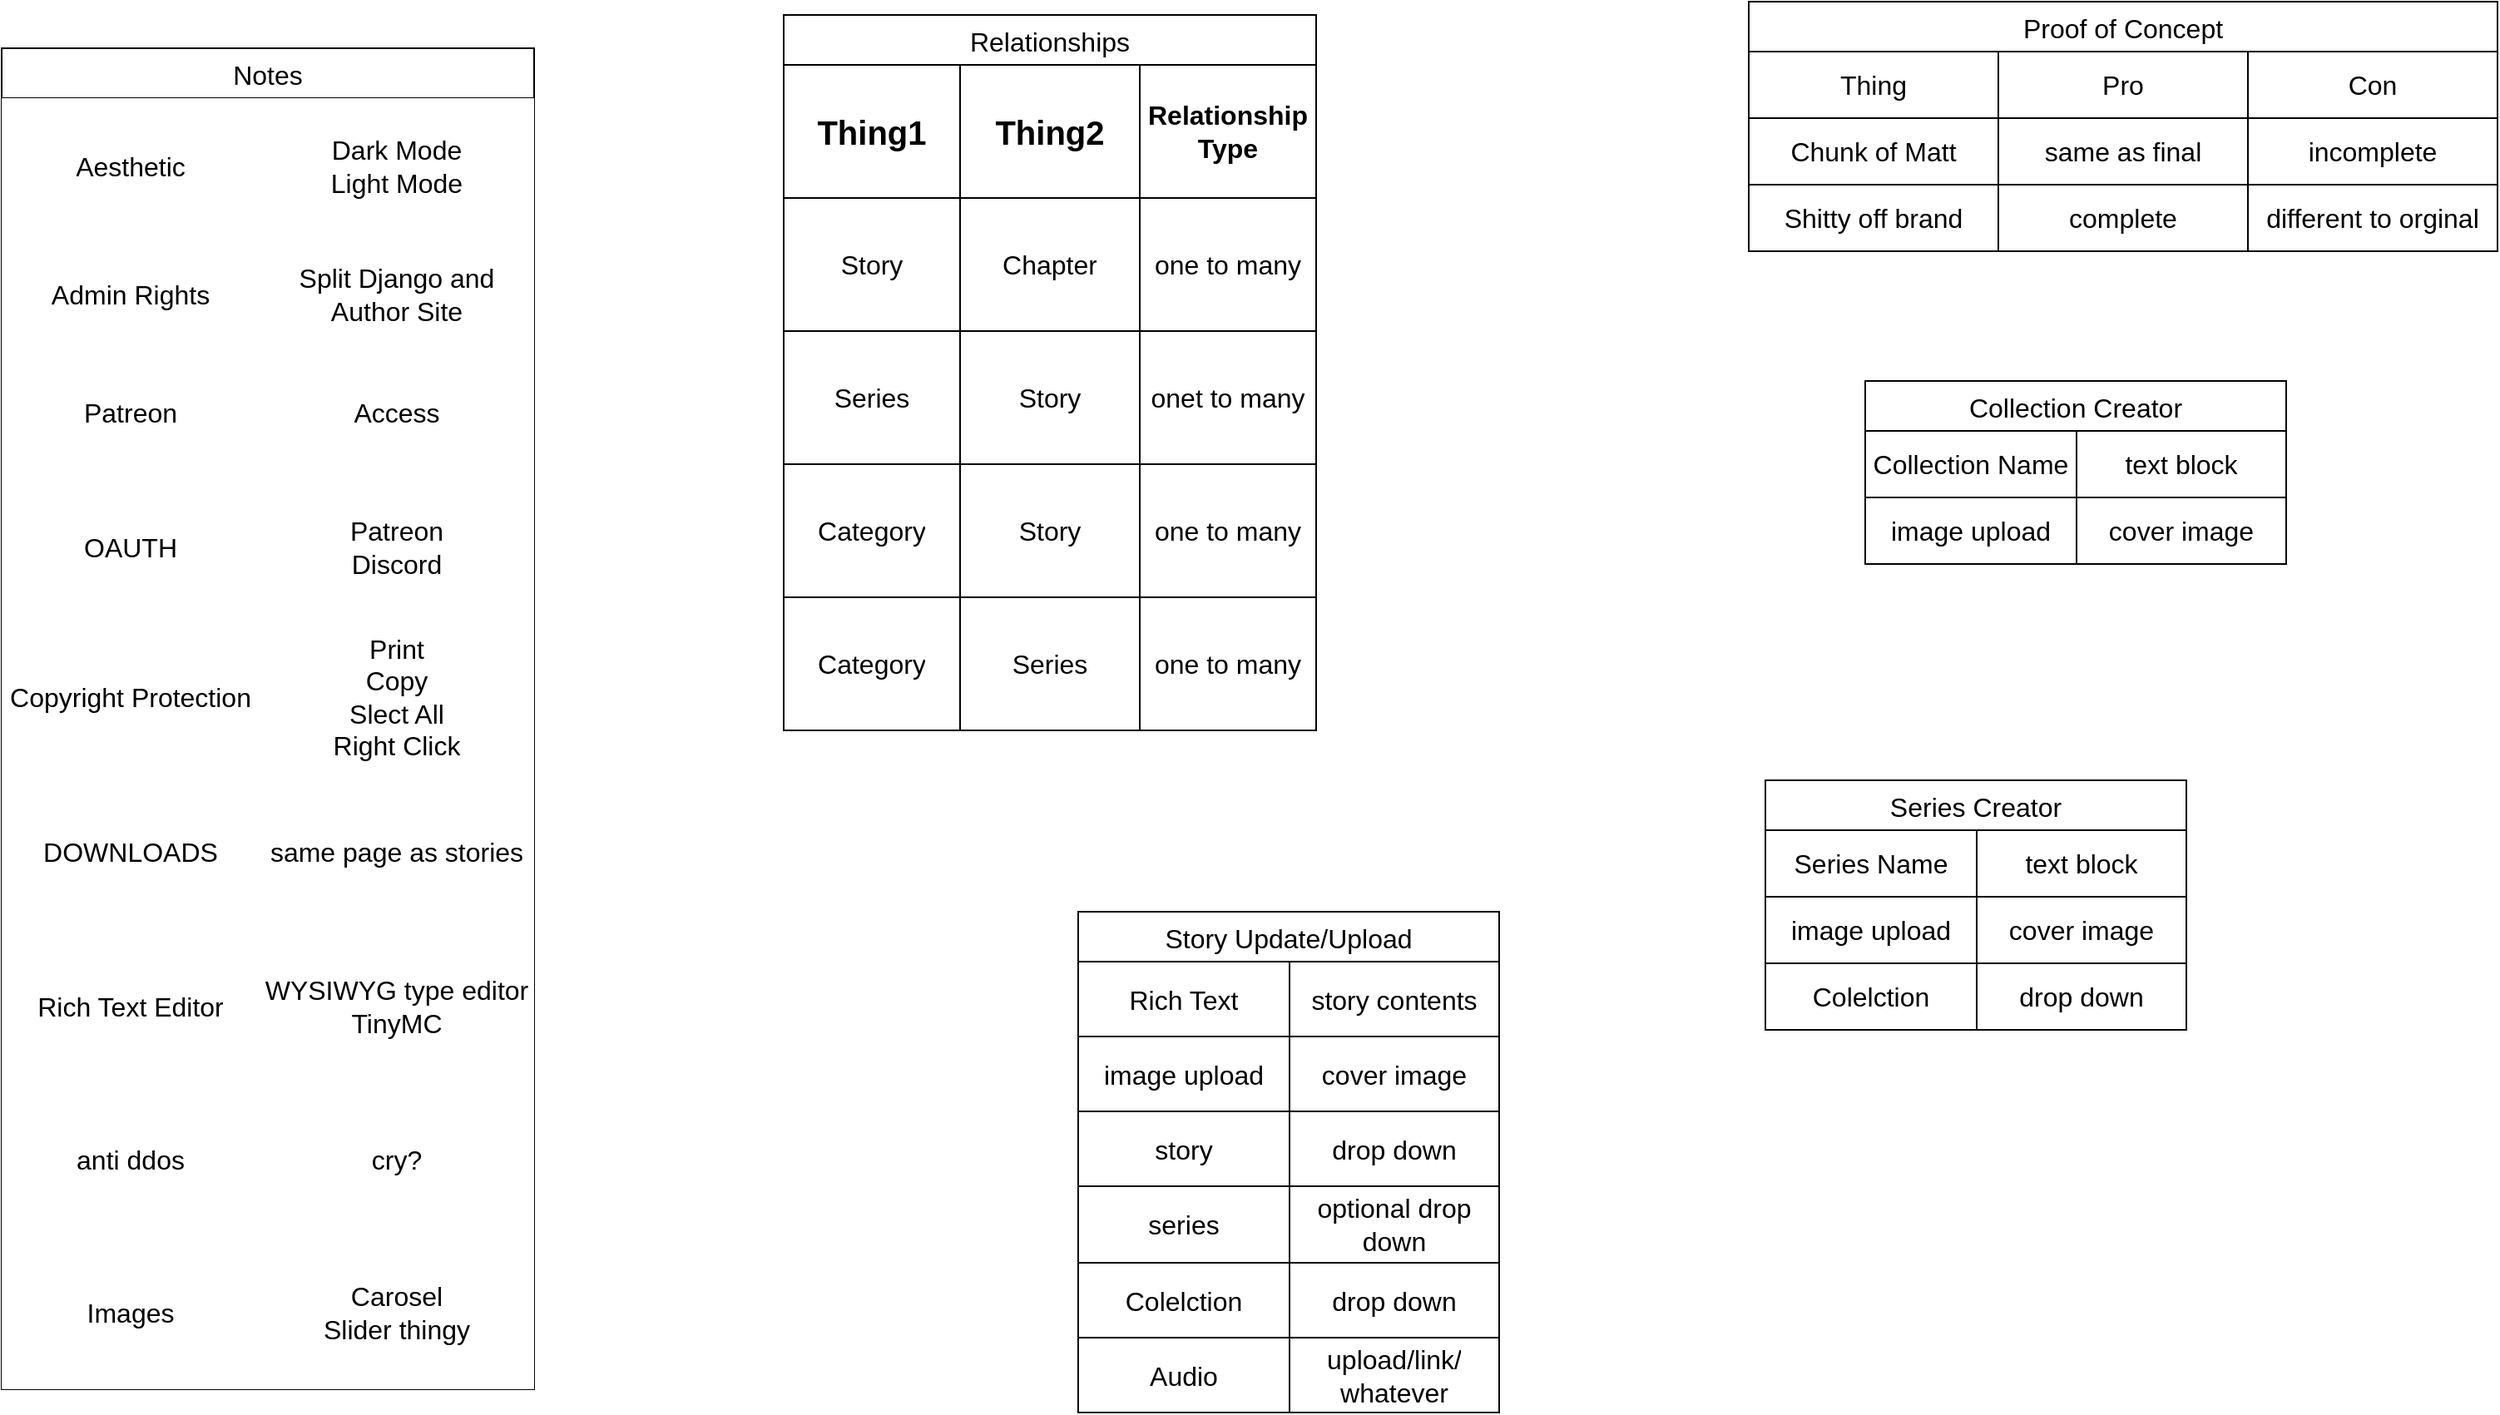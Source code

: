 <mxfile version="23.1.5" type="device" pages="9">
  <diagram id="5wuLk7icLv9Qr6mCE33a" name="Notes">
    <mxGraphModel dx="6649" dy="3378" grid="1" gridSize="10" guides="1" tooltips="1" connect="1" arrows="1" fold="1" page="1" pageScale="1" pageWidth="1654" pageHeight="1169" math="0" shadow="0">
      <root>
        <mxCell id="0" />
        <mxCell id="1" parent="0" />
        <mxCell id="UJ2-rwfPvn-iGrl0GXSG-1" value="Notes" style="shape=table;startSize=30;container=1;collapsible=0;childLayout=tableLayout;strokeColor=default;fontSize=16;" parent="1" vertex="1">
          <mxGeometry x="-4860" y="-2250" width="320" height="806" as="geometry" />
        </mxCell>
        <mxCell id="UJ2-rwfPvn-iGrl0GXSG-2" value="" style="shape=tableRow;horizontal=0;startSize=0;swimlaneHead=0;swimlaneBody=0;strokeColor=inherit;top=0;left=0;bottom=0;right=0;collapsible=0;dropTarget=0;fillColor=none;points=[[0,0.5],[1,0.5]];portConstraint=eastwest;fontSize=16;" parent="UJ2-rwfPvn-iGrl0GXSG-1" vertex="1">
          <mxGeometry y="30" width="320" height="82" as="geometry" />
        </mxCell>
        <mxCell id="UJ2-rwfPvn-iGrl0GXSG-3" value="Aesthetic" style="shape=partialRectangle;html=1;whiteSpace=wrap;connectable=0;strokeColor=inherit;overflow=hidden;fillColor=default;top=0;left=0;bottom=0;right=0;pointerEvents=1;fontSize=16;" parent="UJ2-rwfPvn-iGrl0GXSG-2" vertex="1">
          <mxGeometry width="155" height="82" as="geometry">
            <mxRectangle width="155" height="82" as="alternateBounds" />
          </mxGeometry>
        </mxCell>
        <mxCell id="UJ2-rwfPvn-iGrl0GXSG-4" value="Dark Mode&lt;br style=&quot;font-size: 16px;&quot;&gt;Light Mode" style="shape=partialRectangle;html=1;whiteSpace=wrap;connectable=0;strokeColor=inherit;overflow=hidden;fillColor=default;top=0;left=0;bottom=0;right=0;pointerEvents=1;fontSize=16;" parent="UJ2-rwfPvn-iGrl0GXSG-2" vertex="1">
          <mxGeometry x="155" width="165" height="82" as="geometry">
            <mxRectangle width="165" height="82" as="alternateBounds" />
          </mxGeometry>
        </mxCell>
        <mxCell id="UJ2-rwfPvn-iGrl0GXSG-11" style="shape=tableRow;horizontal=0;startSize=0;swimlaneHead=0;swimlaneBody=0;strokeColor=inherit;top=0;left=0;bottom=0;right=0;collapsible=0;dropTarget=0;fillColor=none;points=[[0,0.5],[1,0.5]];portConstraint=eastwest;fontSize=16;" parent="UJ2-rwfPvn-iGrl0GXSG-1" vertex="1">
          <mxGeometry y="112" width="320" height="71" as="geometry" />
        </mxCell>
        <mxCell id="UJ2-rwfPvn-iGrl0GXSG-12" value="Admin Rights" style="shape=partialRectangle;html=1;whiteSpace=wrap;connectable=0;strokeColor=inherit;overflow=hidden;fillColor=default;top=0;left=0;bottom=0;right=0;pointerEvents=1;fontSize=16;" parent="UJ2-rwfPvn-iGrl0GXSG-11" vertex="1">
          <mxGeometry width="155" height="71" as="geometry">
            <mxRectangle width="155" height="71" as="alternateBounds" />
          </mxGeometry>
        </mxCell>
        <mxCell id="UJ2-rwfPvn-iGrl0GXSG-13" value="Split Django and Author Site" style="shape=partialRectangle;html=1;whiteSpace=wrap;connectable=0;strokeColor=inherit;overflow=hidden;fillColor=default;top=0;left=0;bottom=0;right=0;pointerEvents=1;fontSize=16;" parent="UJ2-rwfPvn-iGrl0GXSG-11" vertex="1">
          <mxGeometry x="155" width="165" height="71" as="geometry">
            <mxRectangle width="165" height="71" as="alternateBounds" />
          </mxGeometry>
        </mxCell>
        <mxCell id="7M0s-lRB6EU5XcfnMeHS-1" style="shape=tableRow;horizontal=0;startSize=0;swimlaneHead=0;swimlaneBody=0;strokeColor=inherit;top=0;left=0;bottom=0;right=0;collapsible=0;dropTarget=0;fillColor=none;points=[[0,0.5],[1,0.5]];portConstraint=eastwest;fontSize=16;" parent="UJ2-rwfPvn-iGrl0GXSG-1" vertex="1">
          <mxGeometry y="183" width="320" height="72" as="geometry" />
        </mxCell>
        <mxCell id="7M0s-lRB6EU5XcfnMeHS-2" value="Patreon" style="shape=partialRectangle;html=1;whiteSpace=wrap;connectable=0;strokeColor=inherit;overflow=hidden;fillColor=default;top=0;left=0;bottom=0;right=0;pointerEvents=1;fontSize=16;" parent="7M0s-lRB6EU5XcfnMeHS-1" vertex="1">
          <mxGeometry width="155" height="72" as="geometry">
            <mxRectangle width="155" height="72" as="alternateBounds" />
          </mxGeometry>
        </mxCell>
        <mxCell id="7M0s-lRB6EU5XcfnMeHS-3" value="Access" style="shape=partialRectangle;html=1;whiteSpace=wrap;connectable=0;strokeColor=inherit;overflow=hidden;fillColor=default;top=0;left=0;bottom=0;right=0;pointerEvents=1;fontSize=16;" parent="7M0s-lRB6EU5XcfnMeHS-1" vertex="1">
          <mxGeometry x="155" width="165" height="72" as="geometry">
            <mxRectangle width="165" height="72" as="alternateBounds" />
          </mxGeometry>
        </mxCell>
        <mxCell id="M8oy_sJxEttxuBHBGR45-1" style="shape=tableRow;horizontal=0;startSize=0;swimlaneHead=0;swimlaneBody=0;strokeColor=inherit;top=0;left=0;bottom=0;right=0;collapsible=0;dropTarget=0;fillColor=none;points=[[0,0.5],[1,0.5]];portConstraint=eastwest;fontSize=16;" parent="UJ2-rwfPvn-iGrl0GXSG-1" vertex="1">
          <mxGeometry y="255" width="320" height="89" as="geometry" />
        </mxCell>
        <mxCell id="M8oy_sJxEttxuBHBGR45-2" value="OAUTH" style="shape=partialRectangle;html=1;whiteSpace=wrap;connectable=0;strokeColor=inherit;overflow=hidden;fillColor=default;top=0;left=0;bottom=0;right=0;pointerEvents=1;fontSize=16;" parent="M8oy_sJxEttxuBHBGR45-1" vertex="1">
          <mxGeometry width="155" height="89" as="geometry">
            <mxRectangle width="155" height="89" as="alternateBounds" />
          </mxGeometry>
        </mxCell>
        <mxCell id="M8oy_sJxEttxuBHBGR45-3" value="Patreon&lt;br&gt;Discord" style="shape=partialRectangle;html=1;whiteSpace=wrap;connectable=0;strokeColor=inherit;overflow=hidden;fillColor=default;top=0;left=0;bottom=0;right=0;pointerEvents=1;fontSize=16;" parent="M8oy_sJxEttxuBHBGR45-1" vertex="1">
          <mxGeometry x="155" width="165" height="89" as="geometry">
            <mxRectangle width="165" height="89" as="alternateBounds" />
          </mxGeometry>
        </mxCell>
        <mxCell id="aqtrDusYxIgyU92Bc5ll-1" style="shape=tableRow;horizontal=0;startSize=0;swimlaneHead=0;swimlaneBody=0;strokeColor=inherit;top=0;left=0;bottom=0;right=0;collapsible=0;dropTarget=0;fillColor=none;points=[[0,0.5],[1,0.5]];portConstraint=eastwest;fontSize=16;" parent="UJ2-rwfPvn-iGrl0GXSG-1" vertex="1">
          <mxGeometry y="344" width="320" height="92" as="geometry" />
        </mxCell>
        <mxCell id="aqtrDusYxIgyU92Bc5ll-2" value="Copyright Protection" style="shape=partialRectangle;html=1;whiteSpace=wrap;connectable=0;strokeColor=inherit;overflow=hidden;fillColor=default;top=0;left=0;bottom=0;right=0;pointerEvents=1;fontSize=16;" parent="aqtrDusYxIgyU92Bc5ll-1" vertex="1">
          <mxGeometry width="155" height="92" as="geometry">
            <mxRectangle width="155" height="92" as="alternateBounds" />
          </mxGeometry>
        </mxCell>
        <mxCell id="aqtrDusYxIgyU92Bc5ll-3" value="Print&lt;br&gt;Copy&lt;br&gt;Slect All&lt;br&gt;Right Click" style="shape=partialRectangle;html=1;whiteSpace=wrap;connectable=0;strokeColor=inherit;overflow=hidden;fillColor=default;top=0;left=0;bottom=0;right=0;pointerEvents=1;fontSize=16;" parent="aqtrDusYxIgyU92Bc5ll-1" vertex="1">
          <mxGeometry x="155" width="165" height="92" as="geometry">
            <mxRectangle width="165" height="92" as="alternateBounds" />
          </mxGeometry>
        </mxCell>
        <mxCell id="Y-m5inD380V7dhoMqFPn-13" style="shape=tableRow;horizontal=0;startSize=0;swimlaneHead=0;swimlaneBody=0;strokeColor=inherit;top=0;left=0;bottom=0;right=0;collapsible=0;dropTarget=0;fillColor=none;points=[[0,0.5],[1,0.5]];portConstraint=eastwest;fontSize=16;" parent="UJ2-rwfPvn-iGrl0GXSG-1" vertex="1">
          <mxGeometry y="436" width="320" height="94" as="geometry" />
        </mxCell>
        <mxCell id="Y-m5inD380V7dhoMqFPn-14" value="DOWNLOADS" style="shape=partialRectangle;html=1;whiteSpace=wrap;connectable=0;strokeColor=inherit;overflow=hidden;fillColor=default;top=0;left=0;bottom=0;right=0;pointerEvents=1;fontSize=16;" parent="Y-m5inD380V7dhoMqFPn-13" vertex="1">
          <mxGeometry width="155" height="94" as="geometry">
            <mxRectangle width="155" height="94" as="alternateBounds" />
          </mxGeometry>
        </mxCell>
        <mxCell id="Y-m5inD380V7dhoMqFPn-15" value="same page as stories" style="shape=partialRectangle;html=1;whiteSpace=wrap;connectable=0;strokeColor=inherit;overflow=hidden;fillColor=default;top=0;left=0;bottom=0;right=0;pointerEvents=1;fontSize=16;" parent="Y-m5inD380V7dhoMqFPn-13" vertex="1">
          <mxGeometry x="155" width="165" height="94" as="geometry">
            <mxRectangle width="165" height="94" as="alternateBounds" />
          </mxGeometry>
        </mxCell>
        <mxCell id="5hAhnsujNcJa14XP963J-1" style="shape=tableRow;horizontal=0;startSize=0;swimlaneHead=0;swimlaneBody=0;strokeColor=inherit;top=0;left=0;bottom=0;right=0;collapsible=0;dropTarget=0;fillColor=none;points=[[0,0.5],[1,0.5]];portConstraint=eastwest;fontSize=16;" parent="UJ2-rwfPvn-iGrl0GXSG-1" vertex="1">
          <mxGeometry y="530" width="320" height="92" as="geometry" />
        </mxCell>
        <mxCell id="5hAhnsujNcJa14XP963J-2" value="Rich Text Editor" style="shape=partialRectangle;html=1;whiteSpace=wrap;connectable=0;strokeColor=inherit;overflow=hidden;fillColor=default;top=0;left=0;bottom=0;right=0;pointerEvents=1;fontSize=16;" parent="5hAhnsujNcJa14XP963J-1" vertex="1">
          <mxGeometry width="155" height="92" as="geometry">
            <mxRectangle width="155" height="92" as="alternateBounds" />
          </mxGeometry>
        </mxCell>
        <mxCell id="5hAhnsujNcJa14XP963J-3" value="WYSIWYG type editor&lt;br&gt;TinyMC" style="shape=partialRectangle;html=1;whiteSpace=wrap;connectable=0;strokeColor=inherit;overflow=hidden;fillColor=default;top=0;left=0;bottom=0;right=0;pointerEvents=1;fontSize=16;" parent="5hAhnsujNcJa14XP963J-1" vertex="1">
          <mxGeometry x="155" width="165" height="92" as="geometry">
            <mxRectangle width="165" height="92" as="alternateBounds" />
          </mxGeometry>
        </mxCell>
        <mxCell id="v_-SWt9DTTG4Qo-9Zbnz-1" style="shape=tableRow;horizontal=0;startSize=0;swimlaneHead=0;swimlaneBody=0;strokeColor=inherit;top=0;left=0;bottom=0;right=0;collapsible=0;dropTarget=0;fillColor=none;points=[[0,0.5],[1,0.5]];portConstraint=eastwest;fontSize=16;" vertex="1" parent="UJ2-rwfPvn-iGrl0GXSG-1">
          <mxGeometry y="622" width="320" height="92" as="geometry" />
        </mxCell>
        <mxCell id="v_-SWt9DTTG4Qo-9Zbnz-2" value="anti ddos" style="shape=partialRectangle;html=1;whiteSpace=wrap;connectable=0;strokeColor=inherit;overflow=hidden;fillColor=default;top=0;left=0;bottom=0;right=0;pointerEvents=1;fontSize=16;" vertex="1" parent="v_-SWt9DTTG4Qo-9Zbnz-1">
          <mxGeometry width="155" height="92" as="geometry">
            <mxRectangle width="155" height="92" as="alternateBounds" />
          </mxGeometry>
        </mxCell>
        <mxCell id="v_-SWt9DTTG4Qo-9Zbnz-3" value="cry?" style="shape=partialRectangle;html=1;whiteSpace=wrap;connectable=0;strokeColor=inherit;overflow=hidden;fillColor=default;top=0;left=0;bottom=0;right=0;pointerEvents=1;fontSize=16;" vertex="1" parent="v_-SWt9DTTG4Qo-9Zbnz-1">
          <mxGeometry x="155" width="165" height="92" as="geometry">
            <mxRectangle width="165" height="92" as="alternateBounds" />
          </mxGeometry>
        </mxCell>
        <mxCell id="eeGhdotVNRwY5vRnpZ1H-5" style="shape=tableRow;horizontal=0;startSize=0;swimlaneHead=0;swimlaneBody=0;strokeColor=inherit;top=0;left=0;bottom=0;right=0;collapsible=0;dropTarget=0;fillColor=none;points=[[0,0.5],[1,0.5]];portConstraint=eastwest;fontSize=16;" vertex="1" parent="UJ2-rwfPvn-iGrl0GXSG-1">
          <mxGeometry y="714" width="320" height="92" as="geometry" />
        </mxCell>
        <mxCell id="eeGhdotVNRwY5vRnpZ1H-6" value="Images" style="shape=partialRectangle;html=1;whiteSpace=wrap;connectable=0;strokeColor=inherit;overflow=hidden;fillColor=default;top=0;left=0;bottom=0;right=0;pointerEvents=1;fontSize=16;" vertex="1" parent="eeGhdotVNRwY5vRnpZ1H-5">
          <mxGeometry width="155" height="92" as="geometry">
            <mxRectangle width="155" height="92" as="alternateBounds" />
          </mxGeometry>
        </mxCell>
        <mxCell id="eeGhdotVNRwY5vRnpZ1H-7" value="Carosel&lt;br&gt;Slider thingy" style="shape=partialRectangle;html=1;whiteSpace=wrap;connectable=0;strokeColor=inherit;overflow=hidden;fillColor=default;top=0;left=0;bottom=0;right=0;pointerEvents=1;fontSize=16;" vertex="1" parent="eeGhdotVNRwY5vRnpZ1H-5">
          <mxGeometry x="155" width="165" height="92" as="geometry">
            <mxRectangle width="165" height="92" as="alternateBounds" />
          </mxGeometry>
        </mxCell>
        <mxCell id="jYA5G80rEbzaY5g5zsL3-1" value="Relationships" style="shape=table;startSize=30;container=1;collapsible=0;childLayout=tableLayout;strokeColor=default;fontSize=16;" parent="1" vertex="1">
          <mxGeometry x="-4390" y="-2270" width="320" height="430" as="geometry" />
        </mxCell>
        <mxCell id="jYA5G80rEbzaY5g5zsL3-2" value="" style="shape=tableRow;horizontal=0;startSize=0;swimlaneHead=0;swimlaneBody=0;strokeColor=inherit;top=0;left=0;bottom=0;right=0;collapsible=0;dropTarget=0;fillColor=none;points=[[0,0.5],[1,0.5]];portConstraint=eastwest;fontSize=16;" parent="jYA5G80rEbzaY5g5zsL3-1" vertex="1">
          <mxGeometry y="30" width="320" height="80" as="geometry" />
        </mxCell>
        <mxCell id="jYA5G80rEbzaY5g5zsL3-3" value="Thing1" style="shape=partialRectangle;html=1;whiteSpace=wrap;connectable=0;strokeColor=inherit;overflow=hidden;fillColor=none;top=0;left=0;bottom=0;right=0;pointerEvents=1;fontSize=20;fontStyle=1" parent="jYA5G80rEbzaY5g5zsL3-2" vertex="1">
          <mxGeometry width="106" height="80" as="geometry">
            <mxRectangle width="106" height="80" as="alternateBounds" />
          </mxGeometry>
        </mxCell>
        <mxCell id="jYA5G80rEbzaY5g5zsL3-4" value="&lt;font style=&quot;font-size: 20px;&quot;&gt;Thing2&lt;/font&gt;" style="shape=partialRectangle;html=1;whiteSpace=wrap;connectable=0;strokeColor=inherit;overflow=hidden;fillColor=none;top=0;left=0;bottom=0;right=0;pointerEvents=1;fontSize=16;fontStyle=1" parent="jYA5G80rEbzaY5g5zsL3-2" vertex="1">
          <mxGeometry x="106" width="108" height="80" as="geometry">
            <mxRectangle width="108" height="80" as="alternateBounds" />
          </mxGeometry>
        </mxCell>
        <mxCell id="jYA5G80rEbzaY5g5zsL3-5" value="&lt;b&gt;Relationship Type&lt;/b&gt;" style="shape=partialRectangle;html=1;whiteSpace=wrap;connectable=0;strokeColor=inherit;overflow=hidden;fillColor=none;top=0;left=0;bottom=0;right=0;pointerEvents=1;fontSize=16;" parent="jYA5G80rEbzaY5g5zsL3-2" vertex="1">
          <mxGeometry x="214" width="106" height="80" as="geometry">
            <mxRectangle width="106" height="80" as="alternateBounds" />
          </mxGeometry>
        </mxCell>
        <mxCell id="jYA5G80rEbzaY5g5zsL3-6" value="" style="shape=tableRow;horizontal=0;startSize=0;swimlaneHead=0;swimlaneBody=0;strokeColor=inherit;top=0;left=0;bottom=0;right=0;collapsible=0;dropTarget=0;fillColor=none;points=[[0,0.5],[1,0.5]];portConstraint=eastwest;fontSize=16;" parent="jYA5G80rEbzaY5g5zsL3-1" vertex="1">
          <mxGeometry y="110" width="320" height="80" as="geometry" />
        </mxCell>
        <mxCell id="jYA5G80rEbzaY5g5zsL3-7" value="Story" style="shape=partialRectangle;html=1;whiteSpace=wrap;connectable=0;strokeColor=inherit;overflow=hidden;fillColor=none;top=0;left=0;bottom=0;right=0;pointerEvents=1;fontSize=16;" parent="jYA5G80rEbzaY5g5zsL3-6" vertex="1">
          <mxGeometry width="106" height="80" as="geometry">
            <mxRectangle width="106" height="80" as="alternateBounds" />
          </mxGeometry>
        </mxCell>
        <mxCell id="jYA5G80rEbzaY5g5zsL3-8" value="Chapter" style="shape=partialRectangle;html=1;whiteSpace=wrap;connectable=0;strokeColor=inherit;overflow=hidden;fillColor=none;top=0;left=0;bottom=0;right=0;pointerEvents=1;fontSize=16;" parent="jYA5G80rEbzaY5g5zsL3-6" vertex="1">
          <mxGeometry x="106" width="108" height="80" as="geometry">
            <mxRectangle width="108" height="80" as="alternateBounds" />
          </mxGeometry>
        </mxCell>
        <mxCell id="jYA5G80rEbzaY5g5zsL3-9" value="one to many" style="shape=partialRectangle;html=1;whiteSpace=wrap;connectable=0;strokeColor=inherit;overflow=hidden;fillColor=none;top=0;left=0;bottom=0;right=0;pointerEvents=1;fontSize=16;" parent="jYA5G80rEbzaY5g5zsL3-6" vertex="1">
          <mxGeometry x="214" width="106" height="80" as="geometry">
            <mxRectangle width="106" height="80" as="alternateBounds" />
          </mxGeometry>
        </mxCell>
        <mxCell id="jYA5G80rEbzaY5g5zsL3-10" value="" style="shape=tableRow;horizontal=0;startSize=0;swimlaneHead=0;swimlaneBody=0;strokeColor=inherit;top=0;left=0;bottom=0;right=0;collapsible=0;dropTarget=0;fillColor=none;points=[[0,0.5],[1,0.5]];portConstraint=eastwest;fontSize=16;" parent="jYA5G80rEbzaY5g5zsL3-1" vertex="1">
          <mxGeometry y="190" width="320" height="80" as="geometry" />
        </mxCell>
        <mxCell id="jYA5G80rEbzaY5g5zsL3-11" value="Series" style="shape=partialRectangle;html=1;whiteSpace=wrap;connectable=0;strokeColor=inherit;overflow=hidden;fillColor=none;top=0;left=0;bottom=0;right=0;pointerEvents=1;fontSize=16;" parent="jYA5G80rEbzaY5g5zsL3-10" vertex="1">
          <mxGeometry width="106" height="80" as="geometry">
            <mxRectangle width="106" height="80" as="alternateBounds" />
          </mxGeometry>
        </mxCell>
        <mxCell id="jYA5G80rEbzaY5g5zsL3-12" value="Story" style="shape=partialRectangle;html=1;whiteSpace=wrap;connectable=0;strokeColor=inherit;overflow=hidden;fillColor=none;top=0;left=0;bottom=0;right=0;pointerEvents=1;fontSize=16;" parent="jYA5G80rEbzaY5g5zsL3-10" vertex="1">
          <mxGeometry x="106" width="108" height="80" as="geometry">
            <mxRectangle width="108" height="80" as="alternateBounds" />
          </mxGeometry>
        </mxCell>
        <mxCell id="jYA5G80rEbzaY5g5zsL3-13" value="onet to many" style="shape=partialRectangle;html=1;whiteSpace=wrap;connectable=0;strokeColor=inherit;overflow=hidden;fillColor=none;top=0;left=0;bottom=0;right=0;pointerEvents=1;fontSize=16;" parent="jYA5G80rEbzaY5g5zsL3-10" vertex="1">
          <mxGeometry x="214" width="106" height="80" as="geometry">
            <mxRectangle width="106" height="80" as="alternateBounds" />
          </mxGeometry>
        </mxCell>
        <mxCell id="jYA5G80rEbzaY5g5zsL3-14" style="shape=tableRow;horizontal=0;startSize=0;swimlaneHead=0;swimlaneBody=0;strokeColor=inherit;top=0;left=0;bottom=0;right=0;collapsible=0;dropTarget=0;fillColor=none;points=[[0,0.5],[1,0.5]];portConstraint=eastwest;fontSize=16;" parent="jYA5G80rEbzaY5g5zsL3-1" vertex="1">
          <mxGeometry y="270" width="320" height="80" as="geometry" />
        </mxCell>
        <mxCell id="jYA5G80rEbzaY5g5zsL3-15" value="Category" style="shape=partialRectangle;html=1;whiteSpace=wrap;connectable=0;strokeColor=inherit;overflow=hidden;fillColor=none;top=0;left=0;bottom=0;right=0;pointerEvents=1;fontSize=16;" parent="jYA5G80rEbzaY5g5zsL3-14" vertex="1">
          <mxGeometry width="106" height="80" as="geometry">
            <mxRectangle width="106" height="80" as="alternateBounds" />
          </mxGeometry>
        </mxCell>
        <mxCell id="jYA5G80rEbzaY5g5zsL3-16" value="Story" style="shape=partialRectangle;html=1;whiteSpace=wrap;connectable=0;strokeColor=inherit;overflow=hidden;fillColor=none;top=0;left=0;bottom=0;right=0;pointerEvents=1;fontSize=16;" parent="jYA5G80rEbzaY5g5zsL3-14" vertex="1">
          <mxGeometry x="106" width="108" height="80" as="geometry">
            <mxRectangle width="108" height="80" as="alternateBounds" />
          </mxGeometry>
        </mxCell>
        <mxCell id="jYA5G80rEbzaY5g5zsL3-17" value="one to many" style="shape=partialRectangle;html=1;whiteSpace=wrap;connectable=0;strokeColor=inherit;overflow=hidden;fillColor=none;top=0;left=0;bottom=0;right=0;pointerEvents=1;fontSize=16;" parent="jYA5G80rEbzaY5g5zsL3-14" vertex="1">
          <mxGeometry x="214" width="106" height="80" as="geometry">
            <mxRectangle width="106" height="80" as="alternateBounds" />
          </mxGeometry>
        </mxCell>
        <mxCell id="3r_cj_pE6fri7Vtz4IH2-1" style="shape=tableRow;horizontal=0;startSize=0;swimlaneHead=0;swimlaneBody=0;strokeColor=inherit;top=0;left=0;bottom=0;right=0;collapsible=0;dropTarget=0;fillColor=none;points=[[0,0.5],[1,0.5]];portConstraint=eastwest;fontSize=16;" parent="jYA5G80rEbzaY5g5zsL3-1" vertex="1">
          <mxGeometry y="350" width="320" height="80" as="geometry" />
        </mxCell>
        <mxCell id="3r_cj_pE6fri7Vtz4IH2-2" value="Category" style="shape=partialRectangle;html=1;whiteSpace=wrap;connectable=0;strokeColor=inherit;overflow=hidden;fillColor=none;top=0;left=0;bottom=0;right=0;pointerEvents=1;fontSize=16;" parent="3r_cj_pE6fri7Vtz4IH2-1" vertex="1">
          <mxGeometry width="106" height="80" as="geometry">
            <mxRectangle width="106" height="80" as="alternateBounds" />
          </mxGeometry>
        </mxCell>
        <mxCell id="3r_cj_pE6fri7Vtz4IH2-3" value="Series" style="shape=partialRectangle;html=1;whiteSpace=wrap;connectable=0;strokeColor=inherit;overflow=hidden;fillColor=none;top=0;left=0;bottom=0;right=0;pointerEvents=1;fontSize=16;" parent="3r_cj_pE6fri7Vtz4IH2-1" vertex="1">
          <mxGeometry x="106" width="108" height="80" as="geometry">
            <mxRectangle width="108" height="80" as="alternateBounds" />
          </mxGeometry>
        </mxCell>
        <mxCell id="3r_cj_pE6fri7Vtz4IH2-4" value="one to many" style="shape=partialRectangle;html=1;whiteSpace=wrap;connectable=0;strokeColor=inherit;overflow=hidden;fillColor=none;top=0;left=0;bottom=0;right=0;pointerEvents=1;fontSize=16;" parent="3r_cj_pE6fri7Vtz4IH2-1" vertex="1">
          <mxGeometry x="214" width="106" height="80" as="geometry">
            <mxRectangle width="106" height="80" as="alternateBounds" />
          </mxGeometry>
        </mxCell>
        <mxCell id="pDUFYKOgBu0PYZ9x65jW-1" value="Story Update/Upload" style="shape=table;startSize=30;container=1;collapsible=0;childLayout=tableLayout;strokeColor=default;fontSize=16;" vertex="1" parent="1">
          <mxGeometry x="-4213" y="-1731" width="253" height="301" as="geometry" />
        </mxCell>
        <mxCell id="pDUFYKOgBu0PYZ9x65jW-2" value="" style="shape=tableRow;horizontal=0;startSize=0;swimlaneHead=0;swimlaneBody=0;strokeColor=inherit;top=0;left=0;bottom=0;right=0;collapsible=0;dropTarget=0;fillColor=none;points=[[0,0.5],[1,0.5]];portConstraint=eastwest;fontSize=16;" vertex="1" parent="pDUFYKOgBu0PYZ9x65jW-1">
          <mxGeometry y="30" width="253" height="45" as="geometry" />
        </mxCell>
        <mxCell id="pDUFYKOgBu0PYZ9x65jW-3" value="Rich Text" style="shape=partialRectangle;html=1;whiteSpace=wrap;connectable=0;strokeColor=inherit;overflow=hidden;fillColor=none;top=0;left=0;bottom=0;right=0;pointerEvents=1;fontSize=16;" vertex="1" parent="pDUFYKOgBu0PYZ9x65jW-2">
          <mxGeometry width="127" height="45" as="geometry">
            <mxRectangle width="127" height="45" as="alternateBounds" />
          </mxGeometry>
        </mxCell>
        <mxCell id="pDUFYKOgBu0PYZ9x65jW-4" value="story contents" style="shape=partialRectangle;html=1;whiteSpace=wrap;connectable=0;strokeColor=inherit;overflow=hidden;fillColor=none;top=0;left=0;bottom=0;right=0;pointerEvents=1;fontSize=16;" vertex="1" parent="pDUFYKOgBu0PYZ9x65jW-2">
          <mxGeometry x="127" width="126" height="45" as="geometry">
            <mxRectangle width="126" height="45" as="alternateBounds" />
          </mxGeometry>
        </mxCell>
        <mxCell id="pDUFYKOgBu0PYZ9x65jW-6" value="" style="shape=tableRow;horizontal=0;startSize=0;swimlaneHead=0;swimlaneBody=0;strokeColor=inherit;top=0;left=0;bottom=0;right=0;collapsible=0;dropTarget=0;fillColor=none;points=[[0,0.5],[1,0.5]];portConstraint=eastwest;fontSize=16;" vertex="1" parent="pDUFYKOgBu0PYZ9x65jW-1">
          <mxGeometry y="75" width="253" height="45" as="geometry" />
        </mxCell>
        <mxCell id="pDUFYKOgBu0PYZ9x65jW-7" value="image upload" style="shape=partialRectangle;html=1;whiteSpace=wrap;connectable=0;strokeColor=inherit;overflow=hidden;fillColor=none;top=0;left=0;bottom=0;right=0;pointerEvents=1;fontSize=16;" vertex="1" parent="pDUFYKOgBu0PYZ9x65jW-6">
          <mxGeometry width="127" height="45" as="geometry">
            <mxRectangle width="127" height="45" as="alternateBounds" />
          </mxGeometry>
        </mxCell>
        <mxCell id="pDUFYKOgBu0PYZ9x65jW-8" value="cover image" style="shape=partialRectangle;html=1;whiteSpace=wrap;connectable=0;strokeColor=inherit;overflow=hidden;fillColor=none;top=0;left=0;bottom=0;right=0;pointerEvents=1;fontSize=16;" vertex="1" parent="pDUFYKOgBu0PYZ9x65jW-6">
          <mxGeometry x="127" width="126" height="45" as="geometry">
            <mxRectangle width="126" height="45" as="alternateBounds" />
          </mxGeometry>
        </mxCell>
        <mxCell id="pDUFYKOgBu0PYZ9x65jW-10" value="" style="shape=tableRow;horizontal=0;startSize=0;swimlaneHead=0;swimlaneBody=0;strokeColor=inherit;top=0;left=0;bottom=0;right=0;collapsible=0;dropTarget=0;fillColor=none;points=[[0,0.5],[1,0.5]];portConstraint=eastwest;fontSize=16;" vertex="1" parent="pDUFYKOgBu0PYZ9x65jW-1">
          <mxGeometry y="120" width="253" height="45" as="geometry" />
        </mxCell>
        <mxCell id="pDUFYKOgBu0PYZ9x65jW-11" value="story" style="shape=partialRectangle;html=1;whiteSpace=wrap;connectable=0;strokeColor=inherit;overflow=hidden;fillColor=none;top=0;left=0;bottom=0;right=0;pointerEvents=1;fontSize=16;" vertex="1" parent="pDUFYKOgBu0PYZ9x65jW-10">
          <mxGeometry width="127" height="45" as="geometry">
            <mxRectangle width="127" height="45" as="alternateBounds" />
          </mxGeometry>
        </mxCell>
        <mxCell id="pDUFYKOgBu0PYZ9x65jW-12" value="drop down" style="shape=partialRectangle;html=1;whiteSpace=wrap;connectable=0;strokeColor=inherit;overflow=hidden;fillColor=none;top=0;left=0;bottom=0;right=0;pointerEvents=1;fontSize=16;" vertex="1" parent="pDUFYKOgBu0PYZ9x65jW-10">
          <mxGeometry x="127" width="126" height="45" as="geometry">
            <mxRectangle width="126" height="45" as="alternateBounds" />
          </mxGeometry>
        </mxCell>
        <mxCell id="pDUFYKOgBu0PYZ9x65jW-14" style="shape=tableRow;horizontal=0;startSize=0;swimlaneHead=0;swimlaneBody=0;strokeColor=inherit;top=0;left=0;bottom=0;right=0;collapsible=0;dropTarget=0;fillColor=none;points=[[0,0.5],[1,0.5]];portConstraint=eastwest;fontSize=16;" vertex="1" parent="pDUFYKOgBu0PYZ9x65jW-1">
          <mxGeometry y="165" width="253" height="46" as="geometry" />
        </mxCell>
        <mxCell id="pDUFYKOgBu0PYZ9x65jW-15" value="series" style="shape=partialRectangle;html=1;whiteSpace=wrap;connectable=0;strokeColor=inherit;overflow=hidden;fillColor=none;top=0;left=0;bottom=0;right=0;pointerEvents=1;fontSize=16;" vertex="1" parent="pDUFYKOgBu0PYZ9x65jW-14">
          <mxGeometry width="127" height="46" as="geometry">
            <mxRectangle width="127" height="46" as="alternateBounds" />
          </mxGeometry>
        </mxCell>
        <mxCell id="pDUFYKOgBu0PYZ9x65jW-16" value="optional drop down" style="shape=partialRectangle;html=1;whiteSpace=wrap;connectable=0;strokeColor=inherit;overflow=hidden;fillColor=none;top=0;left=0;bottom=0;right=0;pointerEvents=1;fontSize=16;" vertex="1" parent="pDUFYKOgBu0PYZ9x65jW-14">
          <mxGeometry x="127" width="126" height="46" as="geometry">
            <mxRectangle width="126" height="46" as="alternateBounds" />
          </mxGeometry>
        </mxCell>
        <mxCell id="pDUFYKOgBu0PYZ9x65jW-17" style="shape=tableRow;horizontal=0;startSize=0;swimlaneHead=0;swimlaneBody=0;strokeColor=inherit;top=0;left=0;bottom=0;right=0;collapsible=0;dropTarget=0;fillColor=none;points=[[0,0.5],[1,0.5]];portConstraint=eastwest;fontSize=16;" vertex="1" parent="pDUFYKOgBu0PYZ9x65jW-1">
          <mxGeometry y="211" width="253" height="45" as="geometry" />
        </mxCell>
        <mxCell id="pDUFYKOgBu0PYZ9x65jW-18" value="Colelction" style="shape=partialRectangle;html=1;whiteSpace=wrap;connectable=0;strokeColor=inherit;overflow=hidden;fillColor=none;top=0;left=0;bottom=0;right=0;pointerEvents=1;fontSize=16;" vertex="1" parent="pDUFYKOgBu0PYZ9x65jW-17">
          <mxGeometry width="127" height="45" as="geometry">
            <mxRectangle width="127" height="45" as="alternateBounds" />
          </mxGeometry>
        </mxCell>
        <mxCell id="pDUFYKOgBu0PYZ9x65jW-19" value="drop down" style="shape=partialRectangle;html=1;whiteSpace=wrap;connectable=0;strokeColor=inherit;overflow=hidden;fillColor=none;top=0;left=0;bottom=0;right=0;pointerEvents=1;fontSize=16;" vertex="1" parent="pDUFYKOgBu0PYZ9x65jW-17">
          <mxGeometry x="127" width="126" height="45" as="geometry">
            <mxRectangle width="126" height="45" as="alternateBounds" />
          </mxGeometry>
        </mxCell>
        <mxCell id="pDUFYKOgBu0PYZ9x65jW-46" style="shape=tableRow;horizontal=0;startSize=0;swimlaneHead=0;swimlaneBody=0;strokeColor=inherit;top=0;left=0;bottom=0;right=0;collapsible=0;dropTarget=0;fillColor=none;points=[[0,0.5],[1,0.5]];portConstraint=eastwest;fontSize=16;" vertex="1" parent="pDUFYKOgBu0PYZ9x65jW-1">
          <mxGeometry y="256" width="253" height="45" as="geometry" />
        </mxCell>
        <mxCell id="pDUFYKOgBu0PYZ9x65jW-47" value="Audio" style="shape=partialRectangle;html=1;whiteSpace=wrap;connectable=0;strokeColor=inherit;overflow=hidden;fillColor=none;top=0;left=0;bottom=0;right=0;pointerEvents=1;fontSize=16;" vertex="1" parent="pDUFYKOgBu0PYZ9x65jW-46">
          <mxGeometry width="127" height="45" as="geometry">
            <mxRectangle width="127" height="45" as="alternateBounds" />
          </mxGeometry>
        </mxCell>
        <mxCell id="pDUFYKOgBu0PYZ9x65jW-48" value="upload/link/&lt;br&gt;whatever" style="shape=partialRectangle;html=1;whiteSpace=wrap;connectable=0;strokeColor=inherit;overflow=hidden;fillColor=none;top=0;left=0;bottom=0;right=0;pointerEvents=1;fontSize=16;" vertex="1" parent="pDUFYKOgBu0PYZ9x65jW-46">
          <mxGeometry x="127" width="126" height="45" as="geometry">
            <mxRectangle width="126" height="45" as="alternateBounds" />
          </mxGeometry>
        </mxCell>
        <mxCell id="pDUFYKOgBu0PYZ9x65jW-20" value="Collection Creator" style="shape=table;startSize=30;container=1;collapsible=0;childLayout=tableLayout;strokeColor=default;fontSize=16;" vertex="1" parent="1">
          <mxGeometry x="-3740" y="-2050" width="253" height="110" as="geometry" />
        </mxCell>
        <mxCell id="pDUFYKOgBu0PYZ9x65jW-21" value="" style="shape=tableRow;horizontal=0;startSize=0;swimlaneHead=0;swimlaneBody=0;strokeColor=inherit;top=0;left=0;bottom=0;right=0;collapsible=0;dropTarget=0;fillColor=none;points=[[0,0.5],[1,0.5]];portConstraint=eastwest;fontSize=16;" vertex="1" parent="pDUFYKOgBu0PYZ9x65jW-20">
          <mxGeometry y="30" width="253" height="40" as="geometry" />
        </mxCell>
        <mxCell id="pDUFYKOgBu0PYZ9x65jW-22" value="Collection Name" style="shape=partialRectangle;html=1;whiteSpace=wrap;connectable=0;strokeColor=inherit;overflow=hidden;fillColor=none;top=0;left=0;bottom=0;right=0;pointerEvents=1;fontSize=16;" vertex="1" parent="pDUFYKOgBu0PYZ9x65jW-21">
          <mxGeometry width="127" height="40" as="geometry">
            <mxRectangle width="127" height="40" as="alternateBounds" />
          </mxGeometry>
        </mxCell>
        <mxCell id="pDUFYKOgBu0PYZ9x65jW-23" value="text block" style="shape=partialRectangle;html=1;whiteSpace=wrap;connectable=0;strokeColor=inherit;overflow=hidden;fillColor=none;top=0;left=0;bottom=0;right=0;pointerEvents=1;fontSize=16;" vertex="1" parent="pDUFYKOgBu0PYZ9x65jW-21">
          <mxGeometry x="127" width="126" height="40" as="geometry">
            <mxRectangle width="126" height="40" as="alternateBounds" />
          </mxGeometry>
        </mxCell>
        <mxCell id="pDUFYKOgBu0PYZ9x65jW-24" value="" style="shape=tableRow;horizontal=0;startSize=0;swimlaneHead=0;swimlaneBody=0;strokeColor=inherit;top=0;left=0;bottom=0;right=0;collapsible=0;dropTarget=0;fillColor=none;points=[[0,0.5],[1,0.5]];portConstraint=eastwest;fontSize=16;" vertex="1" parent="pDUFYKOgBu0PYZ9x65jW-20">
          <mxGeometry y="70" width="253" height="40" as="geometry" />
        </mxCell>
        <mxCell id="pDUFYKOgBu0PYZ9x65jW-25" value="image upload" style="shape=partialRectangle;html=1;whiteSpace=wrap;connectable=0;strokeColor=inherit;overflow=hidden;fillColor=none;top=0;left=0;bottom=0;right=0;pointerEvents=1;fontSize=16;" vertex="1" parent="pDUFYKOgBu0PYZ9x65jW-24">
          <mxGeometry width="127" height="40" as="geometry">
            <mxRectangle width="127" height="40" as="alternateBounds" />
          </mxGeometry>
        </mxCell>
        <mxCell id="pDUFYKOgBu0PYZ9x65jW-26" value="cover image" style="shape=partialRectangle;html=1;whiteSpace=wrap;connectable=0;strokeColor=inherit;overflow=hidden;fillColor=none;top=0;left=0;bottom=0;right=0;pointerEvents=1;fontSize=16;" vertex="1" parent="pDUFYKOgBu0PYZ9x65jW-24">
          <mxGeometry x="127" width="126" height="40" as="geometry">
            <mxRectangle width="126" height="40" as="alternateBounds" />
          </mxGeometry>
        </mxCell>
        <mxCell id="pDUFYKOgBu0PYZ9x65jW-36" value="Series Creator" style="shape=table;startSize=30;container=1;collapsible=0;childLayout=tableLayout;strokeColor=default;fontSize=16;" vertex="1" parent="1">
          <mxGeometry x="-3800" y="-1810" width="253" height="150" as="geometry" />
        </mxCell>
        <mxCell id="pDUFYKOgBu0PYZ9x65jW-37" value="" style="shape=tableRow;horizontal=0;startSize=0;swimlaneHead=0;swimlaneBody=0;strokeColor=inherit;top=0;left=0;bottom=0;right=0;collapsible=0;dropTarget=0;fillColor=none;points=[[0,0.5],[1,0.5]];portConstraint=eastwest;fontSize=16;" vertex="1" parent="pDUFYKOgBu0PYZ9x65jW-36">
          <mxGeometry y="30" width="253" height="40" as="geometry" />
        </mxCell>
        <mxCell id="pDUFYKOgBu0PYZ9x65jW-38" value="Series Name" style="shape=partialRectangle;html=1;whiteSpace=wrap;connectable=0;strokeColor=inherit;overflow=hidden;fillColor=none;top=0;left=0;bottom=0;right=0;pointerEvents=1;fontSize=16;" vertex="1" parent="pDUFYKOgBu0PYZ9x65jW-37">
          <mxGeometry width="127" height="40" as="geometry">
            <mxRectangle width="127" height="40" as="alternateBounds" />
          </mxGeometry>
        </mxCell>
        <mxCell id="pDUFYKOgBu0PYZ9x65jW-39" value="text block" style="shape=partialRectangle;html=1;whiteSpace=wrap;connectable=0;strokeColor=inherit;overflow=hidden;fillColor=none;top=0;left=0;bottom=0;right=0;pointerEvents=1;fontSize=16;" vertex="1" parent="pDUFYKOgBu0PYZ9x65jW-37">
          <mxGeometry x="127" width="126" height="40" as="geometry">
            <mxRectangle width="126" height="40" as="alternateBounds" />
          </mxGeometry>
        </mxCell>
        <mxCell id="pDUFYKOgBu0PYZ9x65jW-40" value="" style="shape=tableRow;horizontal=0;startSize=0;swimlaneHead=0;swimlaneBody=0;strokeColor=inherit;top=0;left=0;bottom=0;right=0;collapsible=0;dropTarget=0;fillColor=none;points=[[0,0.5],[1,0.5]];portConstraint=eastwest;fontSize=16;" vertex="1" parent="pDUFYKOgBu0PYZ9x65jW-36">
          <mxGeometry y="70" width="253" height="40" as="geometry" />
        </mxCell>
        <mxCell id="pDUFYKOgBu0PYZ9x65jW-41" value="image upload" style="shape=partialRectangle;html=1;whiteSpace=wrap;connectable=0;strokeColor=inherit;overflow=hidden;fillColor=none;top=0;left=0;bottom=0;right=0;pointerEvents=1;fontSize=16;" vertex="1" parent="pDUFYKOgBu0PYZ9x65jW-40">
          <mxGeometry width="127" height="40" as="geometry">
            <mxRectangle width="127" height="40" as="alternateBounds" />
          </mxGeometry>
        </mxCell>
        <mxCell id="pDUFYKOgBu0PYZ9x65jW-42" value="cover image" style="shape=partialRectangle;html=1;whiteSpace=wrap;connectable=0;strokeColor=inherit;overflow=hidden;fillColor=none;top=0;left=0;bottom=0;right=0;pointerEvents=1;fontSize=16;" vertex="1" parent="pDUFYKOgBu0PYZ9x65jW-40">
          <mxGeometry x="127" width="126" height="40" as="geometry">
            <mxRectangle width="126" height="40" as="alternateBounds" />
          </mxGeometry>
        </mxCell>
        <mxCell id="pDUFYKOgBu0PYZ9x65jW-43" style="shape=tableRow;horizontal=0;startSize=0;swimlaneHead=0;swimlaneBody=0;strokeColor=inherit;top=0;left=0;bottom=0;right=0;collapsible=0;dropTarget=0;fillColor=none;points=[[0,0.5],[1,0.5]];portConstraint=eastwest;fontSize=16;" vertex="1" parent="pDUFYKOgBu0PYZ9x65jW-36">
          <mxGeometry y="110" width="253" height="40" as="geometry" />
        </mxCell>
        <mxCell id="pDUFYKOgBu0PYZ9x65jW-44" value="Colelction" style="shape=partialRectangle;html=1;whiteSpace=wrap;connectable=0;strokeColor=inherit;overflow=hidden;fillColor=none;top=0;left=0;bottom=0;right=0;pointerEvents=1;fontSize=16;" vertex="1" parent="pDUFYKOgBu0PYZ9x65jW-43">
          <mxGeometry width="127" height="40" as="geometry">
            <mxRectangle width="127" height="40" as="alternateBounds" />
          </mxGeometry>
        </mxCell>
        <mxCell id="pDUFYKOgBu0PYZ9x65jW-45" value="drop down" style="shape=partialRectangle;html=1;whiteSpace=wrap;connectable=0;strokeColor=inherit;overflow=hidden;fillColor=none;top=0;left=0;bottom=0;right=0;pointerEvents=1;fontSize=16;" vertex="1" parent="pDUFYKOgBu0PYZ9x65jW-43">
          <mxGeometry x="127" width="126" height="40" as="geometry">
            <mxRectangle width="126" height="40" as="alternateBounds" />
          </mxGeometry>
        </mxCell>
        <mxCell id="eeGhdotVNRwY5vRnpZ1H-8" value="Proof of Concept" style="shape=table;startSize=30;container=1;collapsible=0;childLayout=tableLayout;strokeColor=default;fontSize=16;" vertex="1" parent="1">
          <mxGeometry x="-3810" y="-2278" width="450" height="150" as="geometry" />
        </mxCell>
        <mxCell id="sxehi5roVk_GrrJX2968-1" style="shape=tableRow;horizontal=0;startSize=0;swimlaneHead=0;swimlaneBody=0;strokeColor=inherit;top=0;left=0;bottom=0;right=0;collapsible=0;dropTarget=0;fillColor=none;points=[[0,0.5],[1,0.5]];portConstraint=eastwest;fontSize=16;" vertex="1" parent="eeGhdotVNRwY5vRnpZ1H-8">
          <mxGeometry y="30" width="450" height="40" as="geometry" />
        </mxCell>
        <mxCell id="sxehi5roVk_GrrJX2968-2" value="Thing" style="shape=partialRectangle;html=1;whiteSpace=wrap;connectable=0;strokeColor=inherit;overflow=hidden;fillColor=none;top=0;left=0;bottom=0;right=0;pointerEvents=1;fontSize=16;" vertex="1" parent="sxehi5roVk_GrrJX2968-1">
          <mxGeometry width="150" height="40" as="geometry">
            <mxRectangle width="150" height="40" as="alternateBounds" />
          </mxGeometry>
        </mxCell>
        <mxCell id="sxehi5roVk_GrrJX2968-3" value="Pro" style="shape=partialRectangle;html=1;whiteSpace=wrap;connectable=0;strokeColor=inherit;overflow=hidden;fillColor=none;top=0;left=0;bottom=0;right=0;pointerEvents=1;fontSize=16;" vertex="1" parent="sxehi5roVk_GrrJX2968-1">
          <mxGeometry x="150" width="150" height="40" as="geometry">
            <mxRectangle width="150" height="40" as="alternateBounds" />
          </mxGeometry>
        </mxCell>
        <mxCell id="sxehi5roVk_GrrJX2968-4" value="Con" style="shape=partialRectangle;html=1;whiteSpace=wrap;connectable=0;strokeColor=inherit;overflow=hidden;fillColor=none;top=0;left=0;bottom=0;right=0;pointerEvents=1;fontSize=16;" vertex="1" parent="sxehi5roVk_GrrJX2968-1">
          <mxGeometry x="300" width="150" height="40" as="geometry">
            <mxRectangle width="150" height="40" as="alternateBounds" />
          </mxGeometry>
        </mxCell>
        <mxCell id="eeGhdotVNRwY5vRnpZ1H-9" value="" style="shape=tableRow;horizontal=0;startSize=0;swimlaneHead=0;swimlaneBody=0;strokeColor=inherit;top=0;left=0;bottom=0;right=0;collapsible=0;dropTarget=0;fillColor=none;points=[[0,0.5],[1,0.5]];portConstraint=eastwest;fontSize=16;" vertex="1" parent="eeGhdotVNRwY5vRnpZ1H-8">
          <mxGeometry y="70" width="450" height="40" as="geometry" />
        </mxCell>
        <mxCell id="eeGhdotVNRwY5vRnpZ1H-10" value="Chunk of Matt" style="shape=partialRectangle;html=1;whiteSpace=wrap;connectable=0;strokeColor=inherit;overflow=hidden;fillColor=none;top=0;left=0;bottom=0;right=0;pointerEvents=1;fontSize=16;" vertex="1" parent="eeGhdotVNRwY5vRnpZ1H-9">
          <mxGeometry width="150" height="40" as="geometry">
            <mxRectangle width="150" height="40" as="alternateBounds" />
          </mxGeometry>
        </mxCell>
        <mxCell id="eeGhdotVNRwY5vRnpZ1H-11" value="same as final" style="shape=partialRectangle;html=1;whiteSpace=wrap;connectable=0;strokeColor=inherit;overflow=hidden;fillColor=none;top=0;left=0;bottom=0;right=0;pointerEvents=1;fontSize=16;" vertex="1" parent="eeGhdotVNRwY5vRnpZ1H-9">
          <mxGeometry x="150" width="150" height="40" as="geometry">
            <mxRectangle width="150" height="40" as="alternateBounds" />
          </mxGeometry>
        </mxCell>
        <mxCell id="sxehi5roVk_GrrJX2968-5" value="incomplete" style="shape=partialRectangle;html=1;whiteSpace=wrap;connectable=0;strokeColor=inherit;overflow=hidden;fillColor=none;top=0;left=0;bottom=0;right=0;pointerEvents=1;fontSize=16;" vertex="1" parent="eeGhdotVNRwY5vRnpZ1H-9">
          <mxGeometry x="300" width="150" height="40" as="geometry">
            <mxRectangle width="150" height="40" as="alternateBounds" />
          </mxGeometry>
        </mxCell>
        <mxCell id="eeGhdotVNRwY5vRnpZ1H-13" value="" style="shape=tableRow;horizontal=0;startSize=0;swimlaneHead=0;swimlaneBody=0;strokeColor=inherit;top=0;left=0;bottom=0;right=0;collapsible=0;dropTarget=0;fillColor=none;points=[[0,0.5],[1,0.5]];portConstraint=eastwest;fontSize=16;" vertex="1" parent="eeGhdotVNRwY5vRnpZ1H-8">
          <mxGeometry y="110" width="450" height="40" as="geometry" />
        </mxCell>
        <mxCell id="eeGhdotVNRwY5vRnpZ1H-14" value="Shitty off brand" style="shape=partialRectangle;html=1;whiteSpace=wrap;connectable=0;strokeColor=inherit;overflow=hidden;fillColor=none;top=0;left=0;bottom=0;right=0;pointerEvents=1;fontSize=16;" vertex="1" parent="eeGhdotVNRwY5vRnpZ1H-13">
          <mxGeometry width="150" height="40" as="geometry">
            <mxRectangle width="150" height="40" as="alternateBounds" />
          </mxGeometry>
        </mxCell>
        <mxCell id="eeGhdotVNRwY5vRnpZ1H-15" value="complete" style="shape=partialRectangle;html=1;whiteSpace=wrap;connectable=0;strokeColor=inherit;overflow=hidden;fillColor=none;top=0;left=0;bottom=0;right=0;pointerEvents=1;fontSize=16;" vertex="1" parent="eeGhdotVNRwY5vRnpZ1H-13">
          <mxGeometry x="150" width="150" height="40" as="geometry">
            <mxRectangle width="150" height="40" as="alternateBounds" />
          </mxGeometry>
        </mxCell>
        <mxCell id="sxehi5roVk_GrrJX2968-6" value="different to orginal" style="shape=partialRectangle;html=1;whiteSpace=wrap;connectable=0;strokeColor=inherit;overflow=hidden;fillColor=none;top=0;left=0;bottom=0;right=0;pointerEvents=1;fontSize=16;" vertex="1" parent="eeGhdotVNRwY5vRnpZ1H-13">
          <mxGeometry x="300" width="150" height="40" as="geometry">
            <mxRectangle width="150" height="40" as="alternateBounds" />
          </mxGeometry>
        </mxCell>
      </root>
    </mxGraphModel>
  </diagram>
  <diagram id="B_xiaU8jjxlZMe4yBcd0" name="Linkage">
    <mxGraphModel dx="6396" dy="2053" grid="1" gridSize="10" guides="1" tooltips="1" connect="1" arrows="1" fold="1" page="1" pageScale="1" pageWidth="1654" pageHeight="1169" math="0" shadow="0">
      <root>
        <mxCell id="0" />
        <mxCell id="1" parent="0" />
        <mxCell id="cJn4Ob6SRWi7fj-jZOy9-1" value="Story" style="shape=table;startSize=30;container=1;collapsible=0;childLayout=tableLayout;strokeColor=default;fontSize=16;" parent="1" vertex="1">
          <mxGeometry x="-3940" y="-948" width="287" height="568" as="geometry" />
        </mxCell>
        <mxCell id="cJn4Ob6SRWi7fj-jZOy9-2" style="shape=tableRow;horizontal=0;startSize=0;swimlaneHead=0;swimlaneBody=0;strokeColor=inherit;top=0;left=0;bottom=0;right=0;collapsible=0;dropTarget=0;fillColor=none;points=[[0,0.5],[1,0.5]];portConstraint=eastwest;fontSize=16;" parent="cJn4Ob6SRWi7fj-jZOy9-1" vertex="1">
          <mxGeometry y="30" width="287" height="77" as="geometry" />
        </mxCell>
        <mxCell id="cJn4Ob6SRWi7fj-jZOy9-3" value="Name" style="shape=partialRectangle;html=1;whiteSpace=wrap;connectable=0;strokeColor=inherit;overflow=hidden;fillColor=none;top=0;left=0;bottom=0;right=0;pointerEvents=1;fontSize=16;" parent="cJn4Ob6SRWi7fj-jZOy9-2" vertex="1">
          <mxGeometry width="143" height="77" as="geometry">
            <mxRectangle width="143" height="77" as="alternateBounds" />
          </mxGeometry>
        </mxCell>
        <mxCell id="cJn4Ob6SRWi7fj-jZOy9-4" value="String" style="shape=partialRectangle;html=1;whiteSpace=wrap;connectable=0;strokeColor=inherit;overflow=hidden;fillColor=none;top=0;left=0;bottom=0;right=0;pointerEvents=1;fontSize=16;" parent="cJn4Ob6SRWi7fj-jZOy9-2" vertex="1">
          <mxGeometry x="143" width="144" height="77" as="geometry">
            <mxRectangle width="144" height="77" as="alternateBounds" />
          </mxGeometry>
        </mxCell>
        <mxCell id="cJn4Ob6SRWi7fj-jZOy9-5" style="shape=tableRow;horizontal=0;startSize=0;swimlaneHead=0;swimlaneBody=0;strokeColor=inherit;top=0;left=0;bottom=0;right=0;collapsible=0;dropTarget=0;fillColor=none;points=[[0,0.5],[1,0.5]];portConstraint=eastwest;fontSize=16;" parent="cJn4Ob6SRWi7fj-jZOy9-1" vertex="1">
          <mxGeometry y="107" width="287" height="77" as="geometry" />
        </mxCell>
        <mxCell id="cJn4Ob6SRWi7fj-jZOy9-6" value="Story ID" style="shape=partialRectangle;html=1;whiteSpace=wrap;connectable=0;strokeColor=inherit;overflow=hidden;fillColor=none;top=0;left=0;bottom=0;right=0;pointerEvents=1;fontSize=16;" parent="cJn4Ob6SRWi7fj-jZOy9-5" vertex="1">
          <mxGeometry width="143" height="77" as="geometry">
            <mxRectangle width="143" height="77" as="alternateBounds" />
          </mxGeometry>
        </mxCell>
        <mxCell id="cJn4Ob6SRWi7fj-jZOy9-7" value="ID" style="shape=partialRectangle;html=1;whiteSpace=wrap;connectable=0;strokeColor=inherit;overflow=hidden;fillColor=none;top=0;left=0;bottom=0;right=0;pointerEvents=1;fontSize=16;" parent="cJn4Ob6SRWi7fj-jZOy9-5" vertex="1">
          <mxGeometry x="143" width="144" height="77" as="geometry">
            <mxRectangle width="144" height="77" as="alternateBounds" />
          </mxGeometry>
        </mxCell>
        <mxCell id="cJn4Ob6SRWi7fj-jZOy9-8" value="" style="shape=tableRow;horizontal=0;startSize=0;swimlaneHead=0;swimlaneBody=0;strokeColor=inherit;top=0;left=0;bottom=0;right=0;collapsible=0;dropTarget=0;fillColor=none;points=[[0,0.5],[1,0.5]];portConstraint=eastwest;fontSize=16;" parent="cJn4Ob6SRWi7fj-jZOy9-1" vertex="1">
          <mxGeometry y="184" width="287" height="77" as="geometry" />
        </mxCell>
        <mxCell id="cJn4Ob6SRWi7fj-jZOy9-9" value="Chapter" style="shape=partialRectangle;html=1;whiteSpace=wrap;connectable=0;strokeColor=inherit;overflow=hidden;fillColor=none;top=0;left=0;bottom=0;right=0;pointerEvents=1;fontSize=16;" parent="cJn4Ob6SRWi7fj-jZOy9-8" vertex="1">
          <mxGeometry width="143" height="77" as="geometry">
            <mxRectangle width="143" height="77" as="alternateBounds" />
          </mxGeometry>
        </mxCell>
        <mxCell id="cJn4Ob6SRWi7fj-jZOy9-10" value="ID" style="shape=partialRectangle;html=1;whiteSpace=wrap;connectable=0;strokeColor=inherit;overflow=hidden;fillColor=none;top=0;left=0;bottom=0;right=0;pointerEvents=1;fontSize=16;" parent="cJn4Ob6SRWi7fj-jZOy9-8" vertex="1">
          <mxGeometry x="143" width="144" height="77" as="geometry">
            <mxRectangle width="144" height="77" as="alternateBounds" />
          </mxGeometry>
        </mxCell>
        <mxCell id="cJn4Ob6SRWi7fj-jZOy9-11" value="" style="shape=tableRow;horizontal=0;startSize=0;swimlaneHead=0;swimlaneBody=0;strokeColor=inherit;top=0;left=0;bottom=0;right=0;collapsible=0;dropTarget=0;fillColor=none;points=[[0,0.5],[1,0.5]];portConstraint=eastwest;fontSize=16;" parent="cJn4Ob6SRWi7fj-jZOy9-1" vertex="1">
          <mxGeometry y="261" width="287" height="76" as="geometry" />
        </mxCell>
        <mxCell id="cJn4Ob6SRWi7fj-jZOy9-12" value="Series" style="shape=partialRectangle;html=1;whiteSpace=wrap;connectable=0;strokeColor=inherit;overflow=hidden;fillColor=none;top=0;left=0;bottom=0;right=0;pointerEvents=1;fontSize=16;" parent="cJn4Ob6SRWi7fj-jZOy9-11" vertex="1">
          <mxGeometry width="143" height="76" as="geometry">
            <mxRectangle width="143" height="76" as="alternateBounds" />
          </mxGeometry>
        </mxCell>
        <mxCell id="cJn4Ob6SRWi7fj-jZOy9-13" value="ID" style="shape=partialRectangle;html=1;whiteSpace=wrap;connectable=0;strokeColor=inherit;overflow=hidden;fillColor=none;top=0;left=0;bottom=0;right=0;pointerEvents=1;fontSize=16;" parent="cJn4Ob6SRWi7fj-jZOy9-11" vertex="1">
          <mxGeometry x="143" width="144" height="76" as="geometry">
            <mxRectangle width="144" height="76" as="alternateBounds" />
          </mxGeometry>
        </mxCell>
        <mxCell id="cJn4Ob6SRWi7fj-jZOy9-14" value="" style="shape=tableRow;horizontal=0;startSize=0;swimlaneHead=0;swimlaneBody=0;strokeColor=inherit;top=0;left=0;bottom=0;right=0;collapsible=0;dropTarget=0;fillColor=none;points=[[0,0.5],[1,0.5]];portConstraint=eastwest;fontSize=16;" parent="cJn4Ob6SRWi7fj-jZOy9-1" vertex="1">
          <mxGeometry y="337" width="287" height="77" as="geometry" />
        </mxCell>
        <mxCell id="cJn4Ob6SRWi7fj-jZOy9-15" value="Category" style="shape=partialRectangle;html=1;whiteSpace=wrap;connectable=0;strokeColor=inherit;overflow=hidden;fillColor=none;top=0;left=0;bottom=0;right=0;pointerEvents=1;fontSize=16;" parent="cJn4Ob6SRWi7fj-jZOy9-14" vertex="1">
          <mxGeometry width="143" height="77" as="geometry">
            <mxRectangle width="143" height="77" as="alternateBounds" />
          </mxGeometry>
        </mxCell>
        <mxCell id="cJn4Ob6SRWi7fj-jZOy9-16" value="ID" style="shape=partialRectangle;html=1;whiteSpace=wrap;connectable=0;strokeColor=inherit;overflow=hidden;fillColor=none;top=0;left=0;bottom=0;right=0;pointerEvents=1;fontSize=16;" parent="cJn4Ob6SRWi7fj-jZOy9-14" vertex="1">
          <mxGeometry x="143" width="144" height="77" as="geometry">
            <mxRectangle width="144" height="77" as="alternateBounds" />
          </mxGeometry>
        </mxCell>
        <mxCell id="cJn4Ob6SRWi7fj-jZOy9-17" style="shape=tableRow;horizontal=0;startSize=0;swimlaneHead=0;swimlaneBody=0;strokeColor=inherit;top=0;left=0;bottom=0;right=0;collapsible=0;dropTarget=0;fillColor=none;points=[[0,0.5],[1,0.5]];portConstraint=eastwest;fontSize=16;" parent="cJn4Ob6SRWi7fj-jZOy9-1" vertex="1">
          <mxGeometry y="414" width="287" height="77" as="geometry" />
        </mxCell>
        <mxCell id="cJn4Ob6SRWi7fj-jZOy9-18" value="OneShot" style="shape=partialRectangle;html=1;whiteSpace=wrap;connectable=0;strokeColor=inherit;overflow=hidden;fillColor=none;top=0;left=0;bottom=0;right=0;pointerEvents=1;fontSize=16;" parent="cJn4Ob6SRWi7fj-jZOy9-17" vertex="1">
          <mxGeometry width="143" height="77" as="geometry">
            <mxRectangle width="143" height="77" as="alternateBounds" />
          </mxGeometry>
        </mxCell>
        <mxCell id="cJn4Ob6SRWi7fj-jZOy9-19" value="Bool" style="shape=partialRectangle;html=1;whiteSpace=wrap;connectable=0;strokeColor=inherit;overflow=hidden;fillColor=none;top=0;left=0;bottom=0;right=0;pointerEvents=1;fontSize=16;" parent="cJn4Ob6SRWi7fj-jZOy9-17" vertex="1">
          <mxGeometry x="143" width="144" height="77" as="geometry">
            <mxRectangle width="144" height="77" as="alternateBounds" />
          </mxGeometry>
        </mxCell>
        <mxCell id="cJn4Ob6SRWi7fj-jZOy9-20" style="shape=tableRow;horizontal=0;startSize=0;swimlaneHead=0;swimlaneBody=0;strokeColor=inherit;top=0;left=0;bottom=0;right=0;collapsible=0;dropTarget=0;fillColor=none;points=[[0,0.5],[1,0.5]];portConstraint=eastwest;fontSize=16;" parent="cJn4Ob6SRWi7fj-jZOy9-1" vertex="1">
          <mxGeometry y="491" width="287" height="77" as="geometry" />
        </mxCell>
        <mxCell id="cJn4Ob6SRWi7fj-jZOy9-21" value="View Thingy" style="shape=partialRectangle;html=1;whiteSpace=wrap;connectable=0;strokeColor=inherit;overflow=hidden;fillColor=none;top=0;left=0;bottom=0;right=0;pointerEvents=1;fontSize=16;" parent="cJn4Ob6SRWi7fj-jZOy9-20" vertex="1">
          <mxGeometry width="143" height="77" as="geometry">
            <mxRectangle width="143" height="77" as="alternateBounds" />
          </mxGeometry>
        </mxCell>
        <mxCell id="cJn4Ob6SRWi7fj-jZOy9-22" style="shape=partialRectangle;html=1;whiteSpace=wrap;connectable=0;strokeColor=inherit;overflow=hidden;fillColor=none;top=0;left=0;bottom=0;right=0;pointerEvents=1;fontSize=16;" parent="cJn4Ob6SRWi7fj-jZOy9-20" vertex="1">
          <mxGeometry x="143" width="144" height="77" as="geometry">
            <mxRectangle width="144" height="77" as="alternateBounds" />
          </mxGeometry>
        </mxCell>
        <mxCell id="cJn4Ob6SRWi7fj-jZOy9-23" value="Category" style="shape=table;startSize=30;container=1;collapsible=0;childLayout=tableLayout;strokeColor=default;fontSize=16;" parent="1" vertex="1">
          <mxGeometry x="-4900" y="-1110" width="287" height="350" as="geometry" />
        </mxCell>
        <mxCell id="cJn4Ob6SRWi7fj-jZOy9-24" style="shape=tableRow;horizontal=0;startSize=0;swimlaneHead=0;swimlaneBody=0;strokeColor=inherit;top=0;left=0;bottom=0;right=0;collapsible=0;dropTarget=0;fillColor=none;points=[[0,0.5],[1,0.5]];portConstraint=eastwest;fontSize=16;" parent="cJn4Ob6SRWi7fj-jZOy9-23" vertex="1">
          <mxGeometry y="30" width="287" height="64" as="geometry" />
        </mxCell>
        <mxCell id="cJn4Ob6SRWi7fj-jZOy9-25" value="Name" style="shape=partialRectangle;html=1;whiteSpace=wrap;connectable=0;strokeColor=inherit;overflow=hidden;fillColor=none;top=0;left=0;bottom=0;right=0;pointerEvents=1;fontSize=16;" parent="cJn4Ob6SRWi7fj-jZOy9-24" vertex="1">
          <mxGeometry width="144" height="64" as="geometry">
            <mxRectangle width="144" height="64" as="alternateBounds" />
          </mxGeometry>
        </mxCell>
        <mxCell id="cJn4Ob6SRWi7fj-jZOy9-26" value="String" style="shape=partialRectangle;html=1;whiteSpace=wrap;connectable=0;strokeColor=inherit;overflow=hidden;fillColor=none;top=0;left=0;bottom=0;right=0;pointerEvents=1;fontSize=16;" parent="cJn4Ob6SRWi7fj-jZOy9-24" vertex="1">
          <mxGeometry x="144" width="143" height="64" as="geometry">
            <mxRectangle width="143" height="64" as="alternateBounds" />
          </mxGeometry>
        </mxCell>
        <mxCell id="cJn4Ob6SRWi7fj-jZOy9-27" style="shape=tableRow;horizontal=0;startSize=0;swimlaneHead=0;swimlaneBody=0;strokeColor=inherit;top=0;left=0;bottom=0;right=0;collapsible=0;dropTarget=0;fillColor=none;points=[[0,0.5],[1,0.5]];portConstraint=eastwest;fontSize=16;" parent="cJn4Ob6SRWi7fj-jZOy9-23" vertex="1">
          <mxGeometry y="94" width="287" height="64" as="geometry" />
        </mxCell>
        <mxCell id="cJn4Ob6SRWi7fj-jZOy9-28" value="Category ID" style="shape=partialRectangle;html=1;whiteSpace=wrap;connectable=0;strokeColor=inherit;overflow=hidden;fillColor=none;top=0;left=0;bottom=0;right=0;pointerEvents=1;fontSize=16;" parent="cJn4Ob6SRWi7fj-jZOy9-27" vertex="1">
          <mxGeometry width="144" height="64" as="geometry">
            <mxRectangle width="144" height="64" as="alternateBounds" />
          </mxGeometry>
        </mxCell>
        <mxCell id="cJn4Ob6SRWi7fj-jZOy9-29" value="ID" style="shape=partialRectangle;html=1;whiteSpace=wrap;connectable=0;strokeColor=inherit;overflow=hidden;fillColor=none;top=0;left=0;bottom=0;right=0;pointerEvents=1;fontSize=16;" parent="cJn4Ob6SRWi7fj-jZOy9-27" vertex="1">
          <mxGeometry x="144" width="143" height="64" as="geometry">
            <mxRectangle width="143" height="64" as="alternateBounds" />
          </mxGeometry>
        </mxCell>
        <mxCell id="cJn4Ob6SRWi7fj-jZOy9-30" value="" style="shape=tableRow;horizontal=0;startSize=0;swimlaneHead=0;swimlaneBody=0;strokeColor=inherit;top=0;left=0;bottom=0;right=0;collapsible=0;dropTarget=0;fillColor=none;points=[[0,0.5],[1,0.5]];portConstraint=eastwest;fontSize=16;" parent="cJn4Ob6SRWi7fj-jZOy9-23" vertex="1">
          <mxGeometry y="158" width="287" height="64" as="geometry" />
        </mxCell>
        <mxCell id="cJn4Ob6SRWi7fj-jZOy9-31" value="Stories" style="shape=partialRectangle;html=1;whiteSpace=wrap;connectable=0;strokeColor=inherit;overflow=hidden;fillColor=none;top=0;left=0;bottom=0;right=0;pointerEvents=1;fontSize=16;" parent="cJn4Ob6SRWi7fj-jZOy9-30" vertex="1">
          <mxGeometry width="144" height="64" as="geometry">
            <mxRectangle width="144" height="64" as="alternateBounds" />
          </mxGeometry>
        </mxCell>
        <mxCell id="cJn4Ob6SRWi7fj-jZOy9-32" value="ID" style="shape=partialRectangle;html=1;whiteSpace=wrap;connectable=0;strokeColor=inherit;overflow=hidden;fillColor=none;top=0;left=0;bottom=0;right=0;pointerEvents=1;fontSize=16;" parent="cJn4Ob6SRWi7fj-jZOy9-30" vertex="1">
          <mxGeometry x="144" width="143" height="64" as="geometry">
            <mxRectangle width="143" height="64" as="alternateBounds" />
          </mxGeometry>
        </mxCell>
        <mxCell id="cJn4Ob6SRWi7fj-jZOy9-33" value="" style="shape=tableRow;horizontal=0;startSize=0;swimlaneHead=0;swimlaneBody=0;strokeColor=inherit;top=0;left=0;bottom=0;right=0;collapsible=0;dropTarget=0;fillColor=none;points=[[0,0.5],[1,0.5]];portConstraint=eastwest;fontSize=16;" parent="cJn4Ob6SRWi7fj-jZOy9-23" vertex="1">
          <mxGeometry y="222" width="287" height="64" as="geometry" />
        </mxCell>
        <mxCell id="cJn4Ob6SRWi7fj-jZOy9-34" value="Series" style="shape=partialRectangle;html=1;whiteSpace=wrap;connectable=0;strokeColor=inherit;overflow=hidden;fillColor=none;top=0;left=0;bottom=0;right=0;pointerEvents=1;fontSize=16;" parent="cJn4Ob6SRWi7fj-jZOy9-33" vertex="1">
          <mxGeometry width="144" height="64" as="geometry">
            <mxRectangle width="144" height="64" as="alternateBounds" />
          </mxGeometry>
        </mxCell>
        <mxCell id="cJn4Ob6SRWi7fj-jZOy9-35" value="ID" style="shape=partialRectangle;html=1;whiteSpace=wrap;connectable=0;strokeColor=inherit;overflow=hidden;fillColor=none;top=0;left=0;bottom=0;right=0;pointerEvents=1;fontSize=16;" parent="cJn4Ob6SRWi7fj-jZOy9-33" vertex="1">
          <mxGeometry x="144" width="143" height="64" as="geometry">
            <mxRectangle width="143" height="64" as="alternateBounds" />
          </mxGeometry>
        </mxCell>
        <mxCell id="cJn4Ob6SRWi7fj-jZOy9-36" style="shape=tableRow;horizontal=0;startSize=0;swimlaneHead=0;swimlaneBody=0;strokeColor=inherit;top=0;left=0;bottom=0;right=0;collapsible=0;dropTarget=0;fillColor=none;points=[[0,0.5],[1,0.5]];portConstraint=eastwest;fontSize=16;" parent="cJn4Ob6SRWi7fj-jZOy9-23" vertex="1">
          <mxGeometry y="286" width="287" height="64" as="geometry" />
        </mxCell>
        <mxCell id="cJn4Ob6SRWi7fj-jZOy9-37" value="View Thingy" style="shape=partialRectangle;html=1;whiteSpace=wrap;connectable=0;strokeColor=inherit;overflow=hidden;fillColor=none;top=0;left=0;bottom=0;right=0;pointerEvents=1;fontSize=16;" parent="cJn4Ob6SRWi7fj-jZOy9-36" vertex="1">
          <mxGeometry width="144" height="64" as="geometry">
            <mxRectangle width="144" height="64" as="alternateBounds" />
          </mxGeometry>
        </mxCell>
        <mxCell id="cJn4Ob6SRWi7fj-jZOy9-38" style="shape=partialRectangle;html=1;whiteSpace=wrap;connectable=0;strokeColor=inherit;overflow=hidden;fillColor=none;top=0;left=0;bottom=0;right=0;pointerEvents=1;fontSize=16;" parent="cJn4Ob6SRWi7fj-jZOy9-36" vertex="1">
          <mxGeometry x="144" width="143" height="64" as="geometry">
            <mxRectangle width="143" height="64" as="alternateBounds" />
          </mxGeometry>
        </mxCell>
        <mxCell id="cJn4Ob6SRWi7fj-jZOy9-39" value="Series" style="shape=table;startSize=30;container=1;collapsible=0;childLayout=tableLayout;strokeColor=default;fontSize=16;" parent="1" vertex="1">
          <mxGeometry x="-4460" y="-720" width="287" height="400" as="geometry" />
        </mxCell>
        <mxCell id="cJn4Ob6SRWi7fj-jZOy9-40" value="" style="shape=tableRow;horizontal=0;startSize=0;swimlaneHead=0;swimlaneBody=0;strokeColor=inherit;top=0;left=0;bottom=0;right=0;collapsible=0;dropTarget=0;fillColor=none;points=[[0,0.5],[1,0.5]];portConstraint=eastwest;fontSize=16;" parent="cJn4Ob6SRWi7fj-jZOy9-39" vertex="1">
          <mxGeometry y="30" width="287" height="74" as="geometry" />
        </mxCell>
        <mxCell id="cJn4Ob6SRWi7fj-jZOy9-41" value="Name" style="shape=partialRectangle;html=1;whiteSpace=wrap;connectable=0;strokeColor=inherit;overflow=hidden;fillColor=none;top=0;left=0;bottom=0;right=0;pointerEvents=1;fontSize=16;" parent="cJn4Ob6SRWi7fj-jZOy9-40" vertex="1">
          <mxGeometry width="144" height="74" as="geometry">
            <mxRectangle width="144" height="74" as="alternateBounds" />
          </mxGeometry>
        </mxCell>
        <mxCell id="cJn4Ob6SRWi7fj-jZOy9-42" value="String" style="shape=partialRectangle;html=1;whiteSpace=wrap;connectable=0;strokeColor=inherit;overflow=hidden;fillColor=none;top=0;left=0;bottom=0;right=0;pointerEvents=1;fontSize=16;" parent="cJn4Ob6SRWi7fj-jZOy9-40" vertex="1">
          <mxGeometry x="144" width="143" height="74" as="geometry">
            <mxRectangle width="143" height="74" as="alternateBounds" />
          </mxGeometry>
        </mxCell>
        <mxCell id="cJn4Ob6SRWi7fj-jZOy9-43" style="shape=tableRow;horizontal=0;startSize=0;swimlaneHead=0;swimlaneBody=0;strokeColor=inherit;top=0;left=0;bottom=0;right=0;collapsible=0;dropTarget=0;fillColor=none;points=[[0,0.5],[1,0.5]];portConstraint=eastwest;fontSize=16;" parent="cJn4Ob6SRWi7fj-jZOy9-39" vertex="1">
          <mxGeometry y="104" width="287" height="74" as="geometry" />
        </mxCell>
        <mxCell id="cJn4Ob6SRWi7fj-jZOy9-44" value="Series ID" style="shape=partialRectangle;html=1;whiteSpace=wrap;connectable=0;strokeColor=inherit;overflow=hidden;fillColor=none;top=0;left=0;bottom=0;right=0;pointerEvents=1;fontSize=16;" parent="cJn4Ob6SRWi7fj-jZOy9-43" vertex="1">
          <mxGeometry width="144" height="74" as="geometry">
            <mxRectangle width="144" height="74" as="alternateBounds" />
          </mxGeometry>
        </mxCell>
        <mxCell id="cJn4Ob6SRWi7fj-jZOy9-45" value="ID" style="shape=partialRectangle;html=1;whiteSpace=wrap;connectable=0;strokeColor=inherit;overflow=hidden;fillColor=none;top=0;left=0;bottom=0;right=0;pointerEvents=1;fontSize=16;" parent="cJn4Ob6SRWi7fj-jZOy9-43" vertex="1">
          <mxGeometry x="144" width="143" height="74" as="geometry">
            <mxRectangle width="143" height="74" as="alternateBounds" />
          </mxGeometry>
        </mxCell>
        <mxCell id="cJn4Ob6SRWi7fj-jZOy9-46" value="" style="shape=tableRow;horizontal=0;startSize=0;swimlaneHead=0;swimlaneBody=0;strokeColor=inherit;top=0;left=0;bottom=0;right=0;collapsible=0;dropTarget=0;fillColor=none;points=[[0,0.5],[1,0.5]];portConstraint=eastwest;fontSize=16;" parent="cJn4Ob6SRWi7fj-jZOy9-39" vertex="1">
          <mxGeometry y="178" width="287" height="74" as="geometry" />
        </mxCell>
        <mxCell id="cJn4Ob6SRWi7fj-jZOy9-47" value="Stories" style="shape=partialRectangle;html=1;whiteSpace=wrap;connectable=0;strokeColor=inherit;overflow=hidden;fillColor=none;top=0;left=0;bottom=0;right=0;pointerEvents=1;fontSize=16;" parent="cJn4Ob6SRWi7fj-jZOy9-46" vertex="1">
          <mxGeometry width="144" height="74" as="geometry">
            <mxRectangle width="144" height="74" as="alternateBounds" />
          </mxGeometry>
        </mxCell>
        <mxCell id="cJn4Ob6SRWi7fj-jZOy9-48" value="ID" style="shape=partialRectangle;html=1;whiteSpace=wrap;connectable=0;strokeColor=inherit;overflow=hidden;fillColor=none;top=0;left=0;bottom=0;right=0;pointerEvents=1;fontSize=16;" parent="cJn4Ob6SRWi7fj-jZOy9-46" vertex="1">
          <mxGeometry x="144" width="143" height="74" as="geometry">
            <mxRectangle width="143" height="74" as="alternateBounds" />
          </mxGeometry>
        </mxCell>
        <mxCell id="cJn4Ob6SRWi7fj-jZOy9-49" style="shape=tableRow;horizontal=0;startSize=0;swimlaneHead=0;swimlaneBody=0;strokeColor=inherit;top=0;left=0;bottom=0;right=0;collapsible=0;dropTarget=0;fillColor=none;points=[[0,0.5],[1,0.5]];portConstraint=eastwest;fontSize=16;" parent="cJn4Ob6SRWi7fj-jZOy9-39" vertex="1">
          <mxGeometry y="252" width="287" height="74" as="geometry" />
        </mxCell>
        <mxCell id="cJn4Ob6SRWi7fj-jZOy9-50" value="Category" style="shape=partialRectangle;html=1;whiteSpace=wrap;connectable=0;strokeColor=inherit;overflow=hidden;fillColor=none;top=0;left=0;bottom=0;right=0;pointerEvents=1;fontSize=16;" parent="cJn4Ob6SRWi7fj-jZOy9-49" vertex="1">
          <mxGeometry width="144" height="74" as="geometry">
            <mxRectangle width="144" height="74" as="alternateBounds" />
          </mxGeometry>
        </mxCell>
        <mxCell id="cJn4Ob6SRWi7fj-jZOy9-51" value="ID" style="shape=partialRectangle;html=1;whiteSpace=wrap;connectable=0;strokeColor=inherit;overflow=hidden;fillColor=none;top=0;left=0;bottom=0;right=0;pointerEvents=1;fontSize=16;" parent="cJn4Ob6SRWi7fj-jZOy9-49" vertex="1">
          <mxGeometry x="144" width="143" height="74" as="geometry">
            <mxRectangle width="143" height="74" as="alternateBounds" />
          </mxGeometry>
        </mxCell>
        <mxCell id="cJn4Ob6SRWi7fj-jZOy9-52" style="shape=tableRow;horizontal=0;startSize=0;swimlaneHead=0;swimlaneBody=0;strokeColor=inherit;top=0;left=0;bottom=0;right=0;collapsible=0;dropTarget=0;fillColor=none;points=[[0,0.5],[1,0.5]];portConstraint=eastwest;fontSize=16;" parent="cJn4Ob6SRWi7fj-jZOy9-39" vertex="1">
          <mxGeometry y="326" width="287" height="74" as="geometry" />
        </mxCell>
        <mxCell id="cJn4Ob6SRWi7fj-jZOy9-53" value="View Thingy" style="shape=partialRectangle;html=1;whiteSpace=wrap;connectable=0;strokeColor=inherit;overflow=hidden;fillColor=none;top=0;left=0;bottom=0;right=0;pointerEvents=1;fontSize=16;" parent="cJn4Ob6SRWi7fj-jZOy9-52" vertex="1">
          <mxGeometry width="144" height="74" as="geometry">
            <mxRectangle width="144" height="74" as="alternateBounds" />
          </mxGeometry>
        </mxCell>
        <mxCell id="cJn4Ob6SRWi7fj-jZOy9-54" style="shape=partialRectangle;html=1;whiteSpace=wrap;connectable=0;strokeColor=inherit;overflow=hidden;fillColor=none;top=0;left=0;bottom=0;right=0;pointerEvents=1;fontSize=16;" parent="cJn4Ob6SRWi7fj-jZOy9-52" vertex="1">
          <mxGeometry x="144" width="143" height="74" as="geometry">
            <mxRectangle width="143" height="74" as="alternateBounds" />
          </mxGeometry>
        </mxCell>
        <mxCell id="cJn4Ob6SRWi7fj-jZOy9-55" style="edgeStyle=orthogonalEdgeStyle;rounded=0;orthogonalLoop=1;jettySize=auto;html=1;entryX=0;entryY=0.5;entryDx=0;entryDy=0;exitX=1;exitY=0.5;exitDx=0;exitDy=0;" parent="1" source="cJn4Ob6SRWi7fj-jZOy9-33" target="cJn4Ob6SRWi7fj-jZOy9-43" edge="1">
          <mxGeometry relative="1" as="geometry" />
        </mxCell>
        <mxCell id="cJn4Ob6SRWi7fj-jZOy9-56" style="edgeStyle=orthogonalEdgeStyle;rounded=0;orthogonalLoop=1;jettySize=auto;html=1;exitX=1;exitY=0.5;exitDx=0;exitDy=0;" parent="1" source="cJn4Ob6SRWi7fj-jZOy9-30" target="cJn4Ob6SRWi7fj-jZOy9-5" edge="1">
          <mxGeometry relative="1" as="geometry">
            <mxPoint x="-4150" y="-803" as="sourcePoint" />
          </mxGeometry>
        </mxCell>
        <mxCell id="cJn4Ob6SRWi7fj-jZOy9-57" value="Select * from stories where category_id = ? and series_id is none" style="edgeLabel;html=1;align=center;verticalAlign=middle;resizable=0;points=[];fontSize=14;" parent="cJn4Ob6SRWi7fj-jZOy9-56" vertex="1" connectable="0">
          <mxGeometry x="-0.298" y="3" relative="1" as="geometry">
            <mxPoint x="-42" as="offset" />
          </mxGeometry>
        </mxCell>
        <mxCell id="cJn4Ob6SRWi7fj-jZOy9-58" value="Select * from series where category_id = ?" style="edgeLabel;html=1;align=center;verticalAlign=middle;resizable=0;points=[];fontSize=14;rotation=90;" parent="1" vertex="1" connectable="0">
          <mxGeometry x="-4530.003" y="-700" as="geometry" />
        </mxCell>
        <mxCell id="cJn4Ob6SRWi7fj-jZOy9-59" style="edgeStyle=orthogonalEdgeStyle;rounded=0;orthogonalLoop=1;jettySize=auto;html=1;entryX=0;entryY=0.5;entryDx=0;entryDy=0;" parent="1" source="cJn4Ob6SRWi7fj-jZOy9-46" target="cJn4Ob6SRWi7fj-jZOy9-5" edge="1">
          <mxGeometry relative="1" as="geometry" />
        </mxCell>
        <mxCell id="cJn4Ob6SRWi7fj-jZOy9-60" value="Select * from stories where series_id = ?" style="edgeLabel;html=1;align=center;verticalAlign=middle;resizable=0;points=[];fontSize=14;horizontal=0;" parent="cJn4Ob6SRWi7fj-jZOy9-59" vertex="1" connectable="0">
          <mxGeometry x="-0.051" y="4" relative="1" as="geometry">
            <mxPoint as="offset" />
          </mxGeometry>
        </mxCell>
        <mxCell id="cJn4Ob6SRWi7fj-jZOy9-61" value="Chapter" style="shape=table;startSize=30;container=1;collapsible=0;childLayout=tableLayout;strokeColor=default;fontSize=16;" parent="1" vertex="1">
          <mxGeometry x="-3800" y="-310" width="287" height="230" as="geometry" />
        </mxCell>
        <mxCell id="cJn4Ob6SRWi7fj-jZOy9-62" value="" style="shape=tableRow;horizontal=0;startSize=0;swimlaneHead=0;swimlaneBody=0;strokeColor=inherit;top=0;left=0;bottom=0;right=0;collapsible=0;dropTarget=0;fillColor=none;points=[[0,0.5],[1,0.5]];portConstraint=eastwest;fontSize=16;" parent="cJn4Ob6SRWi7fj-jZOy9-61" vertex="1">
          <mxGeometry y="30" width="287" height="40" as="geometry" />
        </mxCell>
        <mxCell id="cJn4Ob6SRWi7fj-jZOy9-63" value="Title" style="shape=partialRectangle;html=1;whiteSpace=wrap;connectable=0;strokeColor=inherit;overflow=hidden;fillColor=none;top=0;left=0;bottom=0;right=0;pointerEvents=1;fontSize=16;" parent="cJn4Ob6SRWi7fj-jZOy9-62" vertex="1">
          <mxGeometry width="144" height="40" as="geometry">
            <mxRectangle width="144" height="40" as="alternateBounds" />
          </mxGeometry>
        </mxCell>
        <mxCell id="cJn4Ob6SRWi7fj-jZOy9-64" value="String" style="shape=partialRectangle;html=1;whiteSpace=wrap;connectable=0;strokeColor=inherit;overflow=hidden;fillColor=none;top=0;left=0;bottom=0;right=0;pointerEvents=1;fontSize=16;" parent="cJn4Ob6SRWi7fj-jZOy9-62" vertex="1">
          <mxGeometry x="144" width="143" height="40" as="geometry">
            <mxRectangle width="143" height="40" as="alternateBounds" />
          </mxGeometry>
        </mxCell>
        <mxCell id="cJn4Ob6SRWi7fj-jZOy9-65" value="" style="shape=tableRow;horizontal=0;startSize=0;swimlaneHead=0;swimlaneBody=0;strokeColor=inherit;top=0;left=0;bottom=0;right=0;collapsible=0;dropTarget=0;fillColor=none;points=[[0,0.5],[1,0.5]];portConstraint=eastwest;fontSize=16;" parent="cJn4Ob6SRWi7fj-jZOy9-61" vertex="1">
          <mxGeometry y="70" width="287" height="40" as="geometry" />
        </mxCell>
        <mxCell id="cJn4Ob6SRWi7fj-jZOy9-66" value="Chapter ID" style="shape=partialRectangle;html=1;whiteSpace=wrap;connectable=0;strokeColor=inherit;overflow=hidden;fillColor=none;top=0;left=0;bottom=0;right=0;pointerEvents=1;fontSize=16;" parent="cJn4Ob6SRWi7fj-jZOy9-65" vertex="1">
          <mxGeometry width="144" height="40" as="geometry">
            <mxRectangle width="144" height="40" as="alternateBounds" />
          </mxGeometry>
        </mxCell>
        <mxCell id="cJn4Ob6SRWi7fj-jZOy9-67" value="ID" style="shape=partialRectangle;html=1;whiteSpace=wrap;connectable=0;strokeColor=inherit;overflow=hidden;fillColor=none;top=0;left=0;bottom=0;right=0;pointerEvents=1;fontSize=16;" parent="cJn4Ob6SRWi7fj-jZOy9-65" vertex="1">
          <mxGeometry x="144" width="143" height="40" as="geometry">
            <mxRectangle width="143" height="40" as="alternateBounds" />
          </mxGeometry>
        </mxCell>
        <mxCell id="cJn4Ob6SRWi7fj-jZOy9-68" value="" style="shape=tableRow;horizontal=0;startSize=0;swimlaneHead=0;swimlaneBody=0;strokeColor=inherit;top=0;left=0;bottom=0;right=0;collapsible=0;dropTarget=0;fillColor=none;points=[[0,0.5],[1,0.5]];portConstraint=eastwest;fontSize=16;" parent="cJn4Ob6SRWi7fj-jZOy9-61" vertex="1">
          <mxGeometry y="110" width="287" height="40" as="geometry" />
        </mxCell>
        <mxCell id="cJn4Ob6SRWi7fj-jZOy9-69" value="Chapter Number" style="shape=partialRectangle;html=1;whiteSpace=wrap;connectable=0;strokeColor=inherit;overflow=hidden;fillColor=none;top=0;left=0;bottom=0;right=0;pointerEvents=1;fontSize=16;" parent="cJn4Ob6SRWi7fj-jZOy9-68" vertex="1">
          <mxGeometry width="144" height="40" as="geometry">
            <mxRectangle width="144" height="40" as="alternateBounds" />
          </mxGeometry>
        </mxCell>
        <mxCell id="cJn4Ob6SRWi7fj-jZOy9-70" value="INT" style="shape=partialRectangle;html=1;whiteSpace=wrap;connectable=0;strokeColor=inherit;overflow=hidden;fillColor=none;top=0;left=0;bottom=0;right=0;pointerEvents=1;fontSize=16;" parent="cJn4Ob6SRWi7fj-jZOy9-68" vertex="1">
          <mxGeometry x="144" width="143" height="40" as="geometry">
            <mxRectangle width="143" height="40" as="alternateBounds" />
          </mxGeometry>
        </mxCell>
        <mxCell id="cJn4Ob6SRWi7fj-jZOy9-71" style="shape=tableRow;horizontal=0;startSize=0;swimlaneHead=0;swimlaneBody=0;strokeColor=inherit;top=0;left=0;bottom=0;right=0;collapsible=0;dropTarget=0;fillColor=none;points=[[0,0.5],[1,0.5]];portConstraint=eastwest;fontSize=16;" parent="cJn4Ob6SRWi7fj-jZOy9-61" vertex="1">
          <mxGeometry y="150" width="287" height="40" as="geometry" />
        </mxCell>
        <mxCell id="cJn4Ob6SRWi7fj-jZOy9-72" value="Story" style="shape=partialRectangle;html=1;whiteSpace=wrap;connectable=0;strokeColor=inherit;overflow=hidden;fillColor=none;top=0;left=0;bottom=0;right=0;pointerEvents=1;fontSize=16;" parent="cJn4Ob6SRWi7fj-jZOy9-71" vertex="1">
          <mxGeometry width="144" height="40" as="geometry">
            <mxRectangle width="144" height="40" as="alternateBounds" />
          </mxGeometry>
        </mxCell>
        <mxCell id="cJn4Ob6SRWi7fj-jZOy9-73" value="ID" style="shape=partialRectangle;html=1;whiteSpace=wrap;connectable=0;strokeColor=inherit;overflow=hidden;fillColor=none;top=0;left=0;bottom=0;right=0;pointerEvents=1;fontSize=16;" parent="cJn4Ob6SRWi7fj-jZOy9-71" vertex="1">
          <mxGeometry x="144" width="143" height="40" as="geometry">
            <mxRectangle width="143" height="40" as="alternateBounds" />
          </mxGeometry>
        </mxCell>
        <mxCell id="cJn4Ob6SRWi7fj-jZOy9-74" style="shape=tableRow;horizontal=0;startSize=0;swimlaneHead=0;swimlaneBody=0;strokeColor=inherit;top=0;left=0;bottom=0;right=0;collapsible=0;dropTarget=0;fillColor=none;points=[[0,0.5],[1,0.5]];portConstraint=eastwest;fontSize=16;" parent="cJn4Ob6SRWi7fj-jZOy9-61" vertex="1">
          <mxGeometry y="190" width="287" height="40" as="geometry" />
        </mxCell>
        <mxCell id="cJn4Ob6SRWi7fj-jZOy9-75" value="View ID/Type" style="shape=partialRectangle;html=1;whiteSpace=wrap;connectable=0;strokeColor=inherit;overflow=hidden;fillColor=none;top=0;left=0;bottom=0;right=0;pointerEvents=1;fontSize=16;" parent="cJn4Ob6SRWi7fj-jZOy9-74" vertex="1">
          <mxGeometry width="144" height="40" as="geometry">
            <mxRectangle width="144" height="40" as="alternateBounds" />
          </mxGeometry>
        </mxCell>
        <mxCell id="cJn4Ob6SRWi7fj-jZOy9-76" style="shape=partialRectangle;html=1;whiteSpace=wrap;connectable=0;strokeColor=inherit;overflow=hidden;fillColor=none;top=0;left=0;bottom=0;right=0;pointerEvents=1;fontSize=16;" parent="cJn4Ob6SRWi7fj-jZOy9-74" vertex="1">
          <mxGeometry x="144" width="143" height="40" as="geometry">
            <mxRectangle width="143" height="40" as="alternateBounds" />
          </mxGeometry>
        </mxCell>
        <mxCell id="cJn4Ob6SRWi7fj-jZOy9-77" style="edgeStyle=orthogonalEdgeStyle;rounded=0;orthogonalLoop=1;jettySize=auto;html=1;entryX=1;entryY=0.5;entryDx=0;entryDy=0;" parent="1" source="cJn4Ob6SRWi7fj-jZOy9-8" target="cJn4Ob6SRWi7fj-jZOy9-65" edge="1">
          <mxGeometry relative="1" as="geometry">
            <mxPoint x="-3400" y="-230" as="targetPoint" />
            <Array as="points">
              <mxPoint x="-3380" y="-725" />
              <mxPoint x="-3380" y="-220" />
            </Array>
          </mxGeometry>
        </mxCell>
        <mxCell id="cJn4Ob6SRWi7fj-jZOy9-78" value="Propegate View type&lt;br&gt;if changed at series change fics&lt;br&gt;if changed at fic change chapters" style="text;strokeColor=none;fillColor=none;html=1;fontSize=24;fontStyle=1;verticalAlign=middle;align=center;" parent="1" vertex="1">
          <mxGeometry x="-4760" y="-380" width="100" height="40" as="geometry" />
        </mxCell>
      </root>
    </mxGraphModel>
  </diagram>
  <diagram name="Story Structure" id="c4acf3e9-155e-7222-9cf6-157b1a14988f">
    <mxGraphModel dx="6893" dy="5717" grid="1" gridSize="10" guides="1" tooltips="1" connect="1" arrows="1" fold="1" page="1" pageScale="1" pageWidth="1654" pageHeight="1169" background="none" math="0" shadow="0">
      <root>
        <mxCell id="0" />
        <mxCell id="1" parent="0" />
        <mxCell id="E6WqF3vLUJDIzfPQ4aiF-1" value="" style="rounded=0;whiteSpace=wrap;html=1;fillColor=none;" parent="1" vertex="1">
          <mxGeometry x="-3296" y="-3492" width="1630" height="1140" as="geometry" />
        </mxCell>
        <mxCell id="DJ6YM_CZNNagd6zpl_L4-96" style="edgeStyle=orthogonalEdgeStyle;rounded=0;orthogonalLoop=1;jettySize=auto;html=1;entryX=0;entryY=0.5;entryDx=0;entryDy=0;" parent="1" source="DJ6YM_CZNNagd6zpl_L4-83" edge="1">
          <mxGeometry relative="1" as="geometry" />
        </mxCell>
        <mxCell id="DJ6YM_CZNNagd6zpl_L4-17" style="edgeStyle=orthogonalEdgeStyle;rounded=0;orthogonalLoop=1;jettySize=auto;html=1;entryX=0;entryY=0.5;entryDx=0;entryDy=0;exitX=1;exitY=0.285;exitDx=0;exitDy=0;exitPerimeter=0;" parent="1" source="5d2195bd80daf111-18" target="5d2195bd80daf111-19" edge="1">
          <mxGeometry relative="1" as="geometry">
            <mxPoint x="-2718.25" y="-2887" as="targetPoint" />
            <Array as="points">
              <mxPoint x="-2720" y="-3096" />
              <mxPoint x="-2720" y="-2962" />
            </Array>
          </mxGeometry>
        </mxCell>
        <mxCell id="sE63fw19emfkBziWUKQG-2" value="Series" style="edgeLabel;html=1;align=center;verticalAlign=middle;resizable=0;points=[];rotation=0;" parent="DJ6YM_CZNNagd6zpl_L4-17" vertex="1" connectable="0">
          <mxGeometry x="-0.106" y="-1" relative="1" as="geometry">
            <mxPoint y="1" as="offset" />
          </mxGeometry>
        </mxCell>
        <mxCell id="DJ6YM_CZNNagd6zpl_L4-32" style="edgeStyle=orthogonalEdgeStyle;rounded=0;orthogonalLoop=1;jettySize=auto;html=1;entryX=0.5;entryY=1;entryDx=0;entryDy=0;exitX=0.5;exitY=0;exitDx=0;exitDy=0;" parent="1" source="5d2195bd80daf111-18" target="DJ6YM_CZNNagd6zpl_L4-10" edge="1">
          <mxGeometry relative="1" as="geometry">
            <mxPoint x="-2751" y="-2050" as="sourcePoint" />
          </mxGeometry>
        </mxCell>
        <mxCell id="LBKzw_JlbSK5Q4wUVQRv-2" value="Story" style="edgeLabel;html=1;align=center;verticalAlign=middle;resizable=0;points=[];rotation=-90;" parent="DJ6YM_CZNNagd6zpl_L4-32" vertex="1" connectable="0">
          <mxGeometry x="0.033" y="2" relative="1" as="geometry">
            <mxPoint as="offset" />
          </mxGeometry>
        </mxCell>
        <mxCell id="DJ6YM_CZNNagd6zpl_L4-10" value="&lt;p style=&quot;margin:0px;margin-top:4px;text-align:center;&quot;&gt;&lt;b&gt;Chapter&lt;/b&gt;&lt;/p&gt;&lt;hr size=&quot;1&quot;&gt;&lt;p style=&quot;margin:0px;margin-left:4px;&quot;&gt;+ title: String&lt;br&gt;+ chapter_num: Int&lt;/p&gt;&lt;p style=&quot;margin:0px;margin-left:4px;&quot;&gt;+ view: String&lt;br&gt;&lt;/p&gt;&lt;p style=&quot;margin:0px;margin-left:4px;&quot;&gt;+ story: String&lt;/p&gt;&lt;p style=&quot;margin:0px;margin-left:4px;&quot;&gt;+ audio: Type&lt;/p&gt;&lt;p style=&quot;margin:0px;margin-left:4px;&quot;&gt;+ c_u_id: Int&lt;/p&gt;&lt;p style=&quot;margin:0px;margin-left:4px;&quot;&gt;+ reviews: Type&lt;/p&gt;&lt;hr size=&quot;1&quot;&gt;&lt;p style=&quot;margin:0px;margin-left:4px;&quot;&gt;+ method1(Type): Type&lt;br&gt;+ method2(Type, Type): Type&lt;/p&gt;" style="verticalAlign=top;align=left;overflow=fill;fontSize=12;fontFamily=Helvetica;html=1;rounded=0;shadow=0;comic=0;labelBackgroundColor=none;strokeWidth=4;strokeColor=#000033;" parent="1" vertex="1">
          <mxGeometry x="-3251" y="-3440" width="190" height="193" as="geometry" />
        </mxCell>
        <mxCell id="DJ6YM_CZNNagd6zpl_L4-34" style="edgeStyle=orthogonalEdgeStyle;rounded=0;orthogonalLoop=1;jettySize=auto;html=1;exitX=0;exitY=0.5;exitDx=0;exitDy=0;entryX=1;entryY=0.5;entryDx=0;entryDy=0;startArrow=none;startFill=0;endArrow=classic;endFill=1;fillColor=#6a00ff;strokeColor=#330066;strokeWidth=4;" parent="1" source="DJ6YM_CZNNagd6zpl_L4-11" target="DJ6YM_CZNNagd6zpl_L4-10" edge="1">
          <mxGeometry relative="1" as="geometry">
            <mxPoint x="-1691" y="-1540" as="targetPoint" />
          </mxGeometry>
        </mxCell>
        <mxCell id="LBKzw_JlbSK5Q4wUVQRv-3" value="View" style="edgeLabel;html=1;align=center;verticalAlign=middle;resizable=0;points=[];" parent="DJ6YM_CZNNagd6zpl_L4-34" vertex="1" connectable="0">
          <mxGeometry x="0.67" y="-1" relative="1" as="geometry">
            <mxPoint as="offset" />
          </mxGeometry>
        </mxCell>
        <mxCell id="DJ6YM_CZNNagd6zpl_L4-97" style="edgeStyle=orthogonalEdgeStyle;rounded=0;orthogonalLoop=1;jettySize=auto;html=1;exitX=1;exitY=0.5;exitDx=0;exitDy=0;entryX=0;entryY=0.5;entryDx=0;entryDy=0;strokeColor=#990099;strokeWidth=4;" parent="1" source="DJ6YM_CZNNagd6zpl_L4-11" target="DJ6YM_CZNNagd6zpl_L4-38" edge="1">
          <mxGeometry relative="1" as="geometry" />
        </mxCell>
        <mxCell id="LBKzw_JlbSK5Q4wUVQRv-1" value="ViewTypes" style="edgeLabel;html=1;align=center;verticalAlign=middle;resizable=0;points=[];rotation=0;" parent="DJ6YM_CZNNagd6zpl_L4-97" vertex="1" connectable="0">
          <mxGeometry x="0.398" y="2" relative="1" as="geometry">
            <mxPoint x="-35" y="2" as="offset" />
          </mxGeometry>
        </mxCell>
        <mxCell id="DJ6YM_CZNNagd6zpl_L4-35" value="View Types" style="swimlane;fontStyle=0;childLayout=stackLayout;horizontal=1;startSize=30;horizontalStack=0;resizeParent=1;resizeParentMax=0;resizeLast=0;collapsible=1;marginBottom=0;whiteSpace=wrap;html=1;fillColor=#18141D;fillStyle=solid;strokeWidth=4;strokeColor=#990099;" parent="1" vertex="1">
          <mxGeometry x="-2149" y="-3379.5" width="140" height="180" as="geometry">
            <mxRectangle x="940" y="-440" width="60" height="30" as="alternateBounds" />
          </mxGeometry>
        </mxCell>
        <mxCell id="DJ6YM_CZNNagd6zpl_L4-36" value="Public" style="text;strokeColor=none;fillColor=default;align=left;verticalAlign=middle;spacingLeft=4;spacingRight=4;overflow=hidden;points=[[0,0.5],[1,0.5]];portConstraint=eastwest;rotatable=0;whiteSpace=wrap;html=1;" parent="DJ6YM_CZNNagd6zpl_L4-35" vertex="1">
          <mxGeometry y="30" width="140" height="30" as="geometry" />
        </mxCell>
        <mxCell id="DJ6YM_CZNNagd6zpl_L4-37" value="Password Protected" style="text;strokeColor=none;fillColor=default;align=left;verticalAlign=middle;spacingLeft=4;spacingRight=4;overflow=hidden;points=[[0,0.5],[1,0.5]];portConstraint=eastwest;rotatable=0;whiteSpace=wrap;html=1;" parent="DJ6YM_CZNNagd6zpl_L4-35" vertex="1">
          <mxGeometry y="60" width="140" height="30" as="geometry" />
        </mxCell>
        <mxCell id="DJ6YM_CZNNagd6zpl_L4-38" value="Patreon" style="text;strokeColor=none;fillColor=default;align=left;verticalAlign=middle;spacingLeft=4;spacingRight=4;overflow=hidden;points=[[0,0.5],[1,0.5]];portConstraint=eastwest;rotatable=0;whiteSpace=wrap;html=1;" parent="DJ6YM_CZNNagd6zpl_L4-35" vertex="1">
          <mxGeometry y="90" width="140" height="30" as="geometry" />
        </mxCell>
        <mxCell id="DJ6YM_CZNNagd6zpl_L4-39" value="Role Only" style="text;strokeColor=none;fillColor=default;align=left;verticalAlign=middle;spacingLeft=4;spacingRight=4;overflow=hidden;points=[[0,0.5],[1,0.5]];portConstraint=eastwest;rotatable=0;whiteSpace=wrap;html=1;" parent="DJ6YM_CZNNagd6zpl_L4-35" vertex="1">
          <mxGeometry y="120" width="140" height="30" as="geometry" />
        </mxCell>
        <mxCell id="DJ6YM_CZNNagd6zpl_L4-40" value="Author Only" style="text;strokeColor=none;fillColor=default;align=left;verticalAlign=middle;spacingLeft=4;spacingRight=4;overflow=hidden;points=[[0,0.5],[1,0.5]];portConstraint=eastwest;rotatable=0;whiteSpace=wrap;html=1;" parent="DJ6YM_CZNNagd6zpl_L4-35" vertex="1">
          <mxGeometry y="150" width="140" height="30" as="geometry" />
        </mxCell>
        <mxCell id="DJ6YM_CZNNagd6zpl_L4-41" value="Public" style="swimlane;fontStyle=0;childLayout=stackLayout;horizontal=1;startSize=30;horizontalStack=0;resizeParent=1;resizeParentMax=0;resizeLast=0;collapsible=1;marginBottom=0;whiteSpace=wrap;html=1;fillColor=#18141D;fillStyle=solid;" parent="1" vertex="1">
          <mxGeometry x="-1829" y="-3467" width="140" height="60" as="geometry" />
        </mxCell>
        <mxCell id="DJ6YM_CZNNagd6zpl_L4-42" value="Anyone can view" style="text;strokeColor=none;fillColor=none;align=left;verticalAlign=middle;spacingLeft=4;spacingRight=4;overflow=hidden;points=[[0,0.5],[1,0.5]];portConstraint=eastwest;rotatable=0;whiteSpace=wrap;html=1;" parent="DJ6YM_CZNNagd6zpl_L4-41" vertex="1">
          <mxGeometry y="30" width="140" height="30" as="geometry" />
        </mxCell>
        <mxCell id="DJ6YM_CZNNagd6zpl_L4-45" value="Password" style="swimlane;fontStyle=0;childLayout=stackLayout;horizontal=1;startSize=30;horizontalStack=0;resizeParent=1;resizeParentMax=0;resizeLast=0;collapsible=1;marginBottom=0;whiteSpace=wrap;html=1;" parent="1" vertex="1">
          <mxGeometry x="-1829" y="-3410" width="140" height="70" as="geometry" />
        </mxCell>
        <mxCell id="DJ6YM_CZNNagd6zpl_L4-46" value="Anyone with the password can view" style="text;strokeColor=none;fillColor=#18141D;align=left;verticalAlign=middle;spacingLeft=4;spacingRight=4;overflow=hidden;points=[[0,0.5],[1,0.5]];portConstraint=eastwest;rotatable=0;whiteSpace=wrap;html=1;fillStyle=solid;" parent="DJ6YM_CZNNagd6zpl_L4-45" vertex="1">
          <mxGeometry y="30" width="140" height="40" as="geometry" />
        </mxCell>
        <mxCell id="DJ6YM_CZNNagd6zpl_L4-48" style="edgeStyle=orthogonalEdgeStyle;rounded=0;orthogonalLoop=1;jettySize=auto;html=1;entryX=0;entryY=0.5;entryDx=0;entryDy=0;exitX=1;exitY=0.5;exitDx=0;exitDy=0;" parent="1" source="DJ6YM_CZNNagd6zpl_L4-37" target="DJ6YM_CZNNagd6zpl_L4-46" edge="1">
          <mxGeometry relative="1" as="geometry" />
        </mxCell>
        <mxCell id="DJ6YM_CZNNagd6zpl_L4-55" value="Special Contributer" style="swimlane;fontStyle=0;childLayout=stackLayout;horizontal=1;startSize=30;horizontalStack=0;resizeParent=1;resizeParentMax=0;resizeLast=0;collapsible=1;marginBottom=0;whiteSpace=wrap;html=1;" parent="1" vertex="1">
          <mxGeometry x="-1900" y="-2965" width="160" height="60" as="geometry" />
        </mxCell>
        <mxCell id="DJ6YM_CZNNagd6zpl_L4-56" value="View All Available To Role" style="text;strokeColor=none;fillColor=#18141D;align=left;verticalAlign=middle;spacingLeft=4;spacingRight=4;overflow=hidden;points=[[0,0.5],[1,0.5]];portConstraint=eastwest;rotatable=0;whiteSpace=wrap;html=1;fillStyle=solid;" parent="DJ6YM_CZNNagd6zpl_L4-55" vertex="1">
          <mxGeometry y="30" width="160" height="30" as="geometry" />
        </mxCell>
        <mxCell id="DJ6YM_CZNNagd6zpl_L4-116" style="edgeStyle=orthogonalEdgeStyle;rounded=0;orthogonalLoop=1;jettySize=auto;html=1;entryX=0;entryY=0.5;entryDx=0;entryDy=0;exitX=0.5;exitY=0;exitDx=0;exitDy=0;" parent="1" source="DJ6YM_CZNNagd6zpl_L4-69" target="DJ6YM_CZNNagd6zpl_L4-39" edge="1">
          <mxGeometry relative="1" as="geometry" />
        </mxCell>
        <mxCell id="H8cQHAcExZgLAPmTxMgd-1" value="Roles" style="edgeLabel;html=1;align=center;verticalAlign=middle;resizable=0;points=[];rotation=-90;" parent="DJ6YM_CZNNagd6zpl_L4-116" vertex="1" connectable="0">
          <mxGeometry x="-0.113" y="6" relative="1" as="geometry">
            <mxPoint x="6" y="5" as="offset" />
          </mxGeometry>
        </mxCell>
        <mxCell id="LBKzw_JlbSK5Q4wUVQRv-13" style="edgeStyle=orthogonalEdgeStyle;rounded=0;orthogonalLoop=1;jettySize=auto;html=1;entryX=1;entryY=0.75;entryDx=0;entryDy=0;startArrow=classic;startFill=1;endArrow=none;endFill=0;" parent="1" source="DJ6YM_CZNNagd6zpl_L4-77" target="DJ6YM_CZNNagd6zpl_L4-69" edge="1">
          <mxGeometry relative="1" as="geometry">
            <mxPoint x="-2119.0" y="-2780" as="targetPoint" />
            <Array as="points">
              <mxPoint x="-2061" y="-2663" />
              <mxPoint x="-2061" y="-2895" />
            </Array>
          </mxGeometry>
        </mxCell>
        <mxCell id="LBKzw_JlbSK5Q4wUVQRv-82" value="" style="edgeStyle=orthogonalEdgeStyle;rounded=0;orthogonalLoop=1;jettySize=auto;html=1;" parent="1" source="DJ6YM_CZNNagd6zpl_L4-77" target="LBKzw_JlbSK5Q4wUVQRv-81" edge="1">
          <mxGeometry relative="1" as="geometry" />
        </mxCell>
        <mxCell id="DJ6YM_CZNNagd6zpl_L4-77" value="AuthorPerms" style="swimlane;fontStyle=0;childLayout=stackLayout;horizontal=1;startSize=30;horizontalStack=0;resizeParent=1;resizeParentMax=0;resizeLast=0;collapsible=1;marginBottom=0;whiteSpace=wrap;html=1;fillColor=#18141D;fillStyle=solid;" parent="1" vertex="1">
          <mxGeometry x="-1900" y="-2762" width="160" height="210" as="geometry" />
        </mxCell>
        <mxCell id="DJ6YM_CZNNagd6zpl_L4-78" value="View All" style="text;strokeColor=none;fillColor=default;align=left;verticalAlign=middle;spacingLeft=4;spacingRight=4;overflow=hidden;points=[[0,0.5],[1,0.5]];portConstraint=eastwest;rotatable=0;whiteSpace=wrap;html=1;fillStyle=solid;" parent="DJ6YM_CZNNagd6zpl_L4-77" vertex="1">
          <mxGeometry y="30" width="160" height="30" as="geometry" />
        </mxCell>
        <mxCell id="DJ6YM_CZNNagd6zpl_L4-79" value="Edit All" style="text;strokeColor=none;fillColor=default;align=left;verticalAlign=middle;spacingLeft=4;spacingRight=4;overflow=hidden;points=[[0,0.5],[1,0.5]];portConstraint=eastwest;rotatable=0;whiteSpace=wrap;html=1;" parent="DJ6YM_CZNNagd6zpl_L4-77" vertex="1">
          <mxGeometry y="60" width="160" height="30" as="geometry" />
        </mxCell>
        <mxCell id="DJ6YM_CZNNagd6zpl_L4-80" value="Change Status All" style="text;strokeColor=none;fillColor=default;align=left;verticalAlign=middle;spacingLeft=4;spacingRight=4;overflow=hidden;points=[[0,0.5],[1,0.5]];portConstraint=eastwest;rotatable=0;whiteSpace=wrap;html=1;" parent="DJ6YM_CZNNagd6zpl_L4-77" vertex="1">
          <mxGeometry y="90" width="160" height="30" as="geometry" />
        </mxCell>
        <mxCell id="DJ6YM_CZNNagd6zpl_L4-81" value="Delete All" style="text;strokeColor=none;fillColor=default;align=left;verticalAlign=middle;spacingLeft=4;spacingRight=4;overflow=hidden;points=[[0,0.5],[1,0.5]];portConstraint=eastwest;rotatable=0;whiteSpace=wrap;html=1;" parent="DJ6YM_CZNNagd6zpl_L4-77" vertex="1">
          <mxGeometry y="120" width="160" height="30" as="geometry" />
        </mxCell>
        <mxCell id="DJ6YM_CZNNagd6zpl_L4-89" value="Manage Roles up to Editor" style="text;strokeColor=none;fillColor=default;align=left;verticalAlign=middle;spacingLeft=4;spacingRight=4;overflow=hidden;points=[[0,0.5],[1,0.5]];portConstraint=eastwest;rotatable=0;whiteSpace=wrap;html=1;" parent="DJ6YM_CZNNagd6zpl_L4-77" vertex="1">
          <mxGeometry y="150" width="160" height="30" as="geometry" />
        </mxCell>
        <mxCell id="a-bXBp3ErzStBLWRxPki-16" value="Post Stories" style="text;strokeColor=none;fillColor=default;align=left;verticalAlign=middle;spacingLeft=4;spacingRight=4;overflow=hidden;points=[[0,0.5],[1,0.5]];portConstraint=eastwest;rotatable=0;whiteSpace=wrap;html=1;" parent="DJ6YM_CZNNagd6zpl_L4-77" vertex="1">
          <mxGeometry y="180" width="160" height="30" as="geometry" />
        </mxCell>
        <mxCell id="LBKzw_JlbSK5Q4wUVQRv-8" style="edgeStyle=orthogonalEdgeStyle;rounded=0;orthogonalLoop=1;jettySize=auto;html=1;entryX=1;entryY=0.5;entryDx=0;entryDy=0;exitX=0;exitY=0.5;exitDx=0;exitDy=0;endArrow=none;endFill=0;startArrow=classic;startFill=1;" parent="1" source="DJ6YM_CZNNagd6zpl_L4-95" target="DJ6YM_CZNNagd6zpl_L4-83" edge="1">
          <mxGeometry relative="1" as="geometry">
            <Array as="points">
              <mxPoint x="-2081" y="-2497" />
              <mxPoint x="-2081" y="-2865" />
            </Array>
          </mxGeometry>
        </mxCell>
        <mxCell id="DJ6YM_CZNNagd6zpl_L4-90" value="AdminPerms" style="swimlane;fontStyle=0;childLayout=stackLayout;horizontal=1;startSize=30;horizontalStack=0;resizeParent=1;resizeParentMax=0;resizeLast=0;collapsible=1;marginBottom=0;whiteSpace=wrap;html=1;fillColor=#18141D;fillStyle=solid;" parent="1" vertex="1">
          <mxGeometry x="-1900" y="-2529.5" width="160" height="60" as="geometry" />
        </mxCell>
        <mxCell id="DJ6YM_CZNNagd6zpl_L4-95" value="Manage Roles" style="text;strokeColor=none;fillColor=default;align=left;verticalAlign=middle;spacingLeft=4;spacingRight=4;overflow=hidden;points=[[0,0.5],[1,0.5]];portConstraint=eastwest;rotatable=0;whiteSpace=wrap;html=1;" parent="DJ6YM_CZNNagd6zpl_L4-90" vertex="1">
          <mxGeometry y="30" width="160" height="30" as="geometry" />
        </mxCell>
        <mxCell id="DJ6YM_CZNNagd6zpl_L4-99" value="Role" style="swimlane;fontStyle=0;childLayout=stackLayout;horizontal=1;startSize=30;horizontalStack=0;resizeParent=1;resizeParentMax=0;resizeLast=0;collapsible=1;marginBottom=0;whiteSpace=wrap;html=1;" parent="1" vertex="1">
          <mxGeometry x="-1829" y="-3235" width="140" height="70" as="geometry" />
        </mxCell>
        <mxCell id="DJ6YM_CZNNagd6zpl_L4-100" value="Anyone with the role can view" style="text;strokeColor=none;fillColor=#18141D;align=left;verticalAlign=middle;spacingLeft=4;spacingRight=4;overflow=hidden;points=[[0,0.5],[1,0.5]];portConstraint=eastwest;rotatable=0;whiteSpace=wrap;html=1;fillStyle=solid;" parent="DJ6YM_CZNNagd6zpl_L4-99" vertex="1">
          <mxGeometry y="30" width="140" height="40" as="geometry" />
        </mxCell>
        <mxCell id="DJ6YM_CZNNagd6zpl_L4-98" style="edgeStyle=orthogonalEdgeStyle;rounded=0;orthogonalLoop=1;jettySize=auto;html=1;exitX=1;exitY=0.5;exitDx=0;exitDy=0;entryX=0;entryY=0.5;entryDx=0;entryDy=0;" parent="1" source="DJ6YM_CZNNagd6zpl_L4-39" target="DJ6YM_CZNNagd6zpl_L4-100" edge="1">
          <mxGeometry relative="1" as="geometry">
            <mxPoint x="-1739" y="-3240" as="targetPoint" />
          </mxGeometry>
        </mxCell>
        <mxCell id="DJ6YM_CZNNagd6zpl_L4-102" value="Author" style="swimlane;fontStyle=0;childLayout=stackLayout;horizontal=1;startSize=30;horizontalStack=0;resizeParent=1;resizeParentMax=0;resizeLast=0;collapsible=1;marginBottom=0;whiteSpace=wrap;html=1;" parent="1" vertex="1">
          <mxGeometry x="-1829" y="-3145" width="140" height="60" as="geometry" />
        </mxCell>
        <mxCell id="DJ6YM_CZNNagd6zpl_L4-103" value="Only Author Can View It" style="text;strokeColor=none;fillColor=#18141D;align=left;verticalAlign=middle;spacingLeft=4;spacingRight=4;overflow=hidden;points=[[0,0.5],[1,0.5]];portConstraint=eastwest;rotatable=0;whiteSpace=wrap;html=1;fillStyle=solid;" parent="DJ6YM_CZNNagd6zpl_L4-102" vertex="1">
          <mxGeometry y="30" width="140" height="30" as="geometry" />
        </mxCell>
        <mxCell id="DJ6YM_CZNNagd6zpl_L4-101" style="edgeStyle=orthogonalEdgeStyle;rounded=0;orthogonalLoop=1;jettySize=auto;html=1;entryX=0;entryY=0.5;entryDx=0;entryDy=0;exitX=1;exitY=0.5;exitDx=0;exitDy=0;" parent="1" source="DJ6YM_CZNNagd6zpl_L4-40" target="DJ6YM_CZNNagd6zpl_L4-103" edge="1">
          <mxGeometry relative="1" as="geometry">
            <mxPoint x="-1919" y="-3000" as="targetPoint" />
            <mxPoint x="-2099" y="-3115" as="sourcePoint" />
            <Array as="points">
              <mxPoint x="-1950" y="-3227" />
              <mxPoint x="-1950" y="-3100" />
            </Array>
          </mxGeometry>
        </mxCell>
        <mxCell id="DJ6YM_CZNNagd6zpl_L4-106" value="Patreon" style="swimlane;fontStyle=0;childLayout=stackLayout;horizontal=1;startSize=30;horizontalStack=0;resizeParent=1;resizeParentMax=0;resizeLast=0;collapsible=1;marginBottom=0;whiteSpace=wrap;html=1;" parent="1" vertex="1">
          <mxGeometry x="-1829" y="-3330" width="140" height="80" as="geometry" />
        </mxCell>
        <mxCell id="DJ6YM_CZNNagd6zpl_L4-107" value="Anyone logged in to patreon at a suffient tier can view" style="text;strokeColor=none;fillColor=#18141D;align=left;verticalAlign=middle;spacingLeft=4;spacingRight=4;overflow=hidden;points=[[0,0.5],[1,0.5]];portConstraint=eastwest;rotatable=0;whiteSpace=wrap;html=1;fillStyle=solid;" parent="DJ6YM_CZNNagd6zpl_L4-106" vertex="1">
          <mxGeometry y="30" width="140" height="50" as="geometry" />
        </mxCell>
        <mxCell id="DJ6YM_CZNNagd6zpl_L4-111" value="Public" style="swimlane;fontStyle=0;childLayout=stackLayout;horizontal=1;startSize=30;horizontalStack=0;resizeParent=1;resizeParentMax=0;resizeLast=0;collapsible=1;marginBottom=0;whiteSpace=wrap;html=1;fillColor=#18141D;fillStyle=solid;" parent="1" vertex="1">
          <mxGeometry x="-1900" y="-3045" width="160" height="60" as="geometry" />
        </mxCell>
        <mxCell id="DJ6YM_CZNNagd6zpl_L4-112" value="View Only Public Posts" style="text;strokeColor=none;fillColor=none;align=left;verticalAlign=middle;spacingLeft=4;spacingRight=4;overflow=hidden;points=[[0,0.5],[1,0.5]];portConstraint=eastwest;rotatable=0;whiteSpace=wrap;html=1;" parent="DJ6YM_CZNNagd6zpl_L4-111" vertex="1">
          <mxGeometry y="30" width="160" height="30" as="geometry" />
        </mxCell>
        <mxCell id="DJ6YM_CZNNagd6zpl_L4-49" style="edgeStyle=orthogonalEdgeStyle;rounded=0;orthogonalLoop=1;jettySize=auto;html=1;entryX=0;entryY=0.5;entryDx=0;entryDy=0;" parent="1" source="DJ6YM_CZNNagd6zpl_L4-38" target="DJ6YM_CZNNagd6zpl_L4-107" edge="1">
          <mxGeometry relative="1" as="geometry">
            <mxPoint x="-1759" y="-3280" as="targetPoint" />
          </mxGeometry>
        </mxCell>
        <mxCell id="DJ6YM_CZNNagd6zpl_L4-117" style="edgeStyle=orthogonalEdgeStyle;rounded=0;orthogonalLoop=1;jettySize=auto;html=1;exitX=0;exitY=0.5;exitDx=0;exitDy=0;entryX=1;entryY=0.5;entryDx=0;entryDy=0;startArrow=none;startFill=0;endArrow=classic;endFill=1;fillColor=#6a00ff;strokeColor=#330066;strokeWidth=4;" parent="1" source="DJ6YM_CZNNagd6zpl_L4-11" target="5d2195bd80daf111-18" edge="1">
          <mxGeometry relative="1" as="geometry">
            <mxPoint x="-1611" y="-1955" as="targetPoint" />
            <mxPoint x="-2018" y="-1370" as="sourcePoint" />
          </mxGeometry>
        </mxCell>
        <mxCell id="LBKzw_JlbSK5Q4wUVQRv-4" value="View" style="edgeLabel;html=1;align=center;verticalAlign=middle;resizable=0;points=[];rotation=0;" parent="DJ6YM_CZNNagd6zpl_L4-117" vertex="1" connectable="0">
          <mxGeometry x="-0.294" y="1" relative="1" as="geometry">
            <mxPoint x="-29" y="108" as="offset" />
          </mxGeometry>
        </mxCell>
        <mxCell id="DJ6YM_CZNNagd6zpl_L4-122" style="edgeStyle=orthogonalEdgeStyle;rounded=0;orthogonalLoop=1;jettySize=auto;html=1;entryX=1;entryY=0.5;entryDx=0;entryDy=0;startArrow=classic;startFill=1;endArrow=none;endFill=0;" parent="1" source="DJ6YM_CZNNagd6zpl_L4-56" target="DJ6YM_CZNNagd6zpl_L4-74" edge="1">
          <mxGeometry relative="1" as="geometry">
            <mxPoint x="-1169" y="-2617.5" as="targetPoint" />
            <Array as="points">
              <mxPoint x="-2000" y="-2920" />
              <mxPoint x="-2000" y="-2955" />
            </Array>
          </mxGeometry>
        </mxCell>
        <mxCell id="DJ6YM_CZNNagd6zpl_L4-123" style="edgeStyle=orthogonalEdgeStyle;rounded=0;orthogonalLoop=1;jettySize=auto;html=1;entryX=1;entryY=0.5;entryDx=0;entryDy=0;startArrow=classic;startFill=1;endArrow=none;endFill=0;" parent="1" source="DJ6YM_CZNNagd6zpl_L4-112" target="DJ6YM_CZNNagd6zpl_L4-70" edge="1">
          <mxGeometry relative="1" as="geometry">
            <mxPoint x="-1169" y="-2647.5" as="targetPoint" />
          </mxGeometry>
        </mxCell>
        <mxCell id="DJ6YM_CZNNagd6zpl_L4-128" value="EditorPerms" style="swimlane;fontStyle=0;childLayout=stackLayout;horizontal=1;startSize=30;horizontalStack=0;resizeParent=1;resizeParentMax=0;resizeLast=0;collapsible=1;marginBottom=0;whiteSpace=wrap;html=1;" parent="1" vertex="1">
          <mxGeometry x="-1900" y="-2872" width="160" height="90" as="geometry" />
        </mxCell>
        <mxCell id="DJ6YM_CZNNagd6zpl_L4-129" value="View All Available To Role" style="text;strokeColor=none;fillColor=#18141D;align=left;verticalAlign=middle;spacingLeft=4;spacingRight=4;overflow=hidden;points=[[0,0.5],[1,0.5]];portConstraint=eastwest;rotatable=0;whiteSpace=wrap;html=1;fillStyle=solid;" parent="DJ6YM_CZNNagd6zpl_L4-128" vertex="1">
          <mxGeometry y="30" width="160" height="30" as="geometry" />
        </mxCell>
        <mxCell id="DJ6YM_CZNNagd6zpl_L4-130" value="Edit All Available To Role" style="text;strokeColor=none;fillColor=default;align=left;verticalAlign=middle;spacingLeft=4;spacingRight=4;overflow=hidden;points=[[0,0.5],[1,0.5]];portConstraint=eastwest;rotatable=0;whiteSpace=wrap;html=1;" parent="DJ6YM_CZNNagd6zpl_L4-128" vertex="1">
          <mxGeometry y="60" width="160" height="30" as="geometry" />
        </mxCell>
        <mxCell id="DJ6YM_CZNNagd6zpl_L4-134" style="edgeStyle=orthogonalEdgeStyle;rounded=0;orthogonalLoop=1;jettySize=auto;html=1;entryX=1;entryY=0.5;entryDx=0;entryDy=0;endArrow=none;endFill=0;startArrow=classic;startFill=1;" parent="1" source="DJ6YM_CZNNagd6zpl_L4-129" target="DJ6YM_CZNNagd6zpl_L4-75" edge="1">
          <mxGeometry relative="1" as="geometry">
            <mxPoint x="-1169" y="-2587.5" as="targetPoint" />
          </mxGeometry>
        </mxCell>
        <mxCell id="LBKzw_JlbSK5Q4wUVQRv-47" style="edgeStyle=orthogonalEdgeStyle;rounded=0;orthogonalLoop=1;jettySize=auto;html=1;exitX=0;exitY=0.5;exitDx=0;exitDy=0;entryX=0.5;entryY=0;entryDx=0;entryDy=0;" parent="1" source="5d2195bd80daf111-18" target="DJ6YM_CZNNagd6zpl_L4-30" edge="1">
          <mxGeometry relative="1" as="geometry" />
        </mxCell>
        <mxCell id="LBKzw_JlbSK5Q4wUVQRv-48" value="Category" style="edgeLabel;html=1;align=center;verticalAlign=middle;resizable=0;points=[];" parent="LBKzw_JlbSK5Q4wUVQRv-47" vertex="1" connectable="0">
          <mxGeometry x="0.258" relative="1" as="geometry">
            <mxPoint as="offset" />
          </mxGeometry>
        </mxCell>
        <mxCell id="5d2195bd80daf111-18" value="&lt;p style=&quot;margin:0px;margin-top:4px;text-align:center;&quot;&gt;&lt;b&gt;Story&lt;/b&gt;&lt;/p&gt;&lt;hr size=&quot;1&quot;&gt;&lt;p style=&quot;margin:0px;margin-left:4px;&quot;&gt;+ Title: String&lt;br&gt;+ category_type: id&lt;/p&gt;&lt;p style=&quot;margin:0px;margin-left:4px;&quot;&gt;+ oneshot: Bool&lt;/p&gt;&lt;p style=&quot;margin:0px;margin-left:4px;&quot;&gt;+ series: ID&lt;/p&gt;&lt;p style=&quot;margin:0px;margin-left:4px;&quot;&gt;+ view: String&lt;/p&gt;&lt;p style=&quot;margin:0px;margin-left:4px;&quot;&gt;+ u_id: Int&lt;br&gt;+ chapter: Page&lt;/p&gt;&lt;p style=&quot;margin:0px;margin-left:4px;&quot;&gt;+ download thingy: ????&lt;/p&gt;&lt;hr size=&quot;1&quot;&gt;&lt;p style=&quot;margin:0px;margin-left:4px;&quot;&gt;+ method1(Type): Type&lt;br&gt;+ method2(Type, Type): Type&lt;/p&gt;" style="verticalAlign=top;align=left;overflow=fill;fontSize=12;fontFamily=Helvetica;html=1;rounded=0;shadow=0;comic=0;labelBackgroundColor=none;strokeWidth=1" parent="1" vertex="1">
          <mxGeometry x="-3251" y="-3147" width="190" height="197" as="geometry" />
        </mxCell>
        <mxCell id="DJ6YM_CZNNagd6zpl_L4-11" value="&lt;p style=&quot;margin:0px;margin-top:4px;text-align:center;&quot;&gt;&lt;b&gt;View&lt;/b&gt;&lt;/p&gt;&lt;hr size=&quot;1&quot;&gt;&lt;p style=&quot;margin:0px;margin-left:4px;&quot;&gt;+ view_type: String&lt;br&gt;&lt;/p&gt;&lt;hr size=&quot;1&quot;&gt;&lt;p style=&quot;margin:0px;margin-left:4px;&quot;&gt;+ method1(Type): Type&lt;br&gt;+ method2(Type, Type): Type&lt;/p&gt;" style="verticalAlign=top;align=left;overflow=fill;fontSize=12;fontFamily=Helvetica;html=1;rounded=0;shadow=0;comic=0;labelBackgroundColor=none;strokeWidth=4;strokeColor=#330066;" parent="1" vertex="1">
          <mxGeometry x="-2921" y="-3272" width="190" height="140" as="geometry" />
        </mxCell>
        <mxCell id="LBKzw_JlbSK5Q4wUVQRv-11" value="&lt;h1 style=&quot;font-size: 70px;&quot;&gt;Matt&#39;s Site&lt;/h1&gt;" style="text;html=1;strokeColor=none;fillColor=none;align=center;verticalAlign=middle;whiteSpace=wrap;rounded=0;" parent="1" vertex="1">
          <mxGeometry x="-2819" y="-3410" width="580" height="30" as="geometry" />
        </mxCell>
        <mxCell id="DJ6YM_CZNNagd6zpl_L4-69" value="Roles" style="swimlane;fontStyle=0;childLayout=stackLayout;horizontal=1;startSize=30;horizontalStack=0;resizeParent=1;resizeParentMax=0;resizeLast=0;collapsible=1;marginBottom=0;whiteSpace=wrap;html=1;fillStyle=solid;fillColor=#18141D;swimlaneLine=1;strokeColor=default;" parent="1" vertex="1">
          <mxGeometry x="-2270" y="-3017" width="140" height="180" as="geometry">
            <mxRectangle x="940" y="-440" width="60" height="30" as="alternateBounds" />
          </mxGeometry>
        </mxCell>
        <mxCell id="DJ6YM_CZNNagd6zpl_L4-70" value="Public/Not Logged In" style="text;strokeColor=none;fillColor=default;align=left;verticalAlign=middle;spacingLeft=4;spacingRight=4;overflow=hidden;points=[[0,0.5],[1,0.5]];portConstraint=eastwest;rotatable=0;whiteSpace=wrap;html=1;" parent="DJ6YM_CZNNagd6zpl_L4-69" vertex="1">
          <mxGeometry y="30" width="140" height="30" as="geometry" />
        </mxCell>
        <mxCell id="DJ6YM_CZNNagd6zpl_L4-74" value="Special Contributer" style="text;strokeColor=none;fillColor=default;align=left;verticalAlign=middle;spacingLeft=4;spacingRight=4;overflow=hidden;points=[[0,0.5],[1,0.5]];portConstraint=eastwest;rotatable=0;whiteSpace=wrap;html=1;" parent="DJ6YM_CZNNagd6zpl_L4-69" vertex="1">
          <mxGeometry y="60" width="140" height="30" as="geometry" />
        </mxCell>
        <mxCell id="DJ6YM_CZNNagd6zpl_L4-75" value="Editor" style="text;strokeColor=none;fillColor=default;align=left;verticalAlign=middle;spacingLeft=4;spacingRight=4;overflow=hidden;points=[[0,0.5],[1,0.5]];portConstraint=eastwest;rotatable=0;whiteSpace=wrap;html=1;" parent="DJ6YM_CZNNagd6zpl_L4-69" vertex="1">
          <mxGeometry y="90" width="140" height="30" as="geometry" />
        </mxCell>
        <mxCell id="DJ6YM_CZNNagd6zpl_L4-76" value="Author" style="text;strokeColor=none;fillColor=default;align=left;verticalAlign=middle;spacingLeft=4;spacingRight=4;overflow=hidden;points=[[0,0.5],[1,0.5]];portConstraint=eastwest;rotatable=0;whiteSpace=wrap;html=1;" parent="DJ6YM_CZNNagd6zpl_L4-69" vertex="1">
          <mxGeometry y="120" width="140" height="30" as="geometry" />
        </mxCell>
        <mxCell id="DJ6YM_CZNNagd6zpl_L4-83" value="Site Admin" style="text;strokeColor=none;fillColor=default;align=left;verticalAlign=middle;spacingLeft=4;spacingRight=4;overflow=hidden;points=[[0,0.5],[1,0.5]];portConstraint=eastwest;rotatable=0;whiteSpace=wrap;html=1;" parent="DJ6YM_CZNNagd6zpl_L4-69" vertex="1">
          <mxGeometry y="150" width="140" height="30" as="geometry" />
        </mxCell>
        <mxCell id="LBKzw_JlbSK5Q4wUVQRv-81" value="Author Site Admin" style="whiteSpace=wrap;html=1;fillColor=#18141D;fontStyle=0;startSize=30;fillStyle=solid;rotation=-90;" parent="1" vertex="1">
          <mxGeometry x="-1750" y="-2672" width="120" height="30" as="geometry" />
        </mxCell>
        <mxCell id="E6WqF3vLUJDIzfPQ4aiF-3" style="edgeStyle=orthogonalEdgeStyle;rounded=0;orthogonalLoop=1;jettySize=auto;html=1;entryX=0;entryY=0.5;entryDx=0;entryDy=0;" parent="1" source="DJ6YM_CZNNagd6zpl_L4-36" target="DJ6YM_CZNNagd6zpl_L4-42" edge="1">
          <mxGeometry relative="1" as="geometry">
            <Array as="points">
              <mxPoint x="-1940" y="-3334" />
              <mxPoint x="-1940" y="-3422" />
            </Array>
          </mxGeometry>
        </mxCell>
        <mxCell id="hwZKNhuqprPF8EKLWC4H-1" value="" style="group" parent="1" vertex="1" connectable="0">
          <mxGeometry x="-2440" y="-2787" width="260" height="410" as="geometry" />
        </mxCell>
        <mxCell id="sE63fw19emfkBziWUKQG-3" value="&lt;h1&gt;&lt;b&gt;&lt;u&gt;Length Type&lt;/u&gt;&lt;/b&gt;&lt;/h1&gt;" style="rounded=0;whiteSpace=wrap;html=1;fillColor=none;verticalAlign=top;" parent="hwZKNhuqprPF8EKLWC4H-1" vertex="1">
          <mxGeometry width="260" height="410" as="geometry" />
        </mxCell>
        <mxCell id="JCld3kyRsR1lys1SzriJ-27" value="&lt;p style=&quot;margin:0px;margin-top:4px;text-align:center;&quot;&gt;&lt;b&gt;MultiChapter&lt;/b&gt;&lt;/p&gt;&lt;hr size=&quot;1&quot;&gt;&lt;p style=&quot;margin:0px;margin-left:4px;&quot;&gt;+ title: String&lt;br&gt;+ field2: Type&lt;/p&gt;&lt;hr size=&quot;1&quot;&gt;&lt;p style=&quot;margin:0px;margin-left:4px;&quot;&gt;+ method1(Type): Type&lt;br&gt;+ method2(Type, Type): Type&lt;/p&gt;" style="verticalAlign=top;align=left;overflow=fill;fontSize=12;fontFamily=Helvetica;html=1;rounded=0;shadow=0;comic=0;labelBackgroundColor=none;strokeWidth=1" parent="hwZKNhuqprPF8EKLWC4H-1" vertex="1">
          <mxGeometry x="35" y="70" width="190" height="140" as="geometry" />
        </mxCell>
        <mxCell id="sE63fw19emfkBziWUKQG-1" value="&lt;p style=&quot;margin:0px;margin-top:4px;text-align:center;&quot;&gt;&lt;b&gt;Oneshot&lt;/b&gt;&lt;/p&gt;&lt;hr size=&quot;1&quot;&gt;&lt;p style=&quot;margin:0px;margin-left:4px;&quot;&gt;+ title: String&lt;br&gt;+ field2: Type&lt;/p&gt;&lt;hr size=&quot;1&quot;&gt;&lt;p style=&quot;margin:0px;margin-left:4px;&quot;&gt;+ method1(Type): Type&lt;br&gt;+ method2(Type, Type): Type&lt;/p&gt;" style="verticalAlign=top;align=left;overflow=fill;fontSize=12;fontFamily=Helvetica;html=1;rounded=0;shadow=0;comic=0;labelBackgroundColor=none;strokeWidth=1" parent="hwZKNhuqprPF8EKLWC4H-1" vertex="1">
          <mxGeometry x="35" y="230" width="190" height="140" as="geometry" />
        </mxCell>
        <mxCell id="hwZKNhuqprPF8EKLWC4H-2" style="edgeStyle=orthogonalEdgeStyle;rounded=0;orthogonalLoop=1;jettySize=auto;html=1;entryX=1.005;entryY=0.361;entryDx=0;entryDy=0;entryPerimeter=0;startArrow=classic;startFill=1;endArrow=none;endFill=0;" parent="1" source="sE63fw19emfkBziWUKQG-3" target="5d2195bd80daf111-18" edge="1">
          <mxGeometry relative="1" as="geometry" />
        </mxCell>
        <mxCell id="58u7rIGb9vIwlYuLTzUc-1" value="Length Type" style="edgeLabel;html=1;align=center;verticalAlign=middle;resizable=0;points=[];rotation=270;" parent="hwZKNhuqprPF8EKLWC4H-2" vertex="1" connectable="0">
          <mxGeometry x="-0.052" y="4" relative="1" as="geometry">
            <mxPoint y="1" as="offset" />
          </mxGeometry>
        </mxCell>
        <mxCell id="DJ6YM_CZNNagd6zpl_L4-30" value="&lt;h1&gt;&lt;b&gt;&lt;u&gt;Category&lt;/u&gt;&lt;/b&gt;&lt;/h1&gt;" style="rounded=0;whiteSpace=wrap;html=1;fillColor=none;verticalAlign=top;" parent="1" vertex="1">
          <mxGeometry x="-3270" y="-2710" width="480" height="260" as="geometry" />
        </mxCell>
        <mxCell id="DJ6YM_CZNNagd6zpl_L4-23" value="&lt;p style=&quot;margin:0px;margin-top:4px;text-align:center;&quot;&gt;&lt;b&gt;Fanfiction&lt;/b&gt;&lt;/p&gt;&lt;hr size=&quot;1&quot;&gt;&lt;p style=&quot;margin:0px;margin-left:4px;&quot;&gt;+ field1: Type&lt;br&gt;+ field2: Type&lt;/p&gt;&lt;hr size=&quot;1&quot;&gt;&lt;p style=&quot;margin:0px;margin-left:4px;&quot;&gt;+ method1(Type): Type&lt;br&gt;+ method2(Type, Type): Type&lt;/p&gt;" style="verticalAlign=top;align=left;overflow=fill;fontSize=12;fontFamily=Helvetica;html=1;rounded=0;shadow=0;comic=0;labelBackgroundColor=none;strokeWidth=1;fillColor=#18141D;" parent="1" vertex="1">
          <mxGeometry x="-3020" y="-2641.96" width="190" height="140" as="geometry" />
        </mxCell>
        <mxCell id="DJ6YM_CZNNagd6zpl_L4-25" value="&lt;p style=&quot;margin:0px;margin-top:4px;text-align:center;&quot;&gt;&lt;b&gt;Original&lt;/b&gt;&lt;/p&gt;&lt;hr size=&quot;1&quot;&gt;&lt;p style=&quot;margin:0px;margin-left:4px;&quot;&gt;+ field1: Type&lt;br&gt;+ field2: Type&lt;/p&gt;&lt;hr size=&quot;1&quot;&gt;&lt;p style=&quot;margin:0px;margin-left:4px;&quot;&gt;+ method1(Type): Type&lt;br&gt;+ method2(Type, Type): Type&lt;/p&gt;" style="verticalAlign=top;align=left;overflow=fill;fontSize=12;fontFamily=Helvetica;html=1;rounded=0;shadow=0;comic=0;labelBackgroundColor=none;strokeWidth=1" parent="1" vertex="1">
          <mxGeometry x="-3240" y="-2641.96" width="190" height="140" as="geometry" />
        </mxCell>
        <mxCell id="5d2195bd80daf111-19" value="&lt;p style=&quot;margin:0px;margin-top:4px;text-align:center;&quot;&gt;&lt;b&gt;Series&lt;/b&gt;&lt;/p&gt;&lt;hr size=&quot;1&quot;&gt;&lt;p style=&quot;margin:0px;margin-left:4px;&quot;&gt;+ title: String&lt;br&gt;+ s_u_id: int&lt;/p&gt;&lt;p style=&quot;margin:0px;margin-left:4px;&quot;&gt;+ u_id: int&lt;/p&gt;&lt;hr size=&quot;1&quot;&gt;&lt;p style=&quot;margin:0px;margin-left:4px;&quot;&gt;+ method1(Type): Type&lt;br&gt;+ method2(Type, Type): Type&lt;/p&gt;" style="verticalAlign=top;align=left;overflow=fill;fontSize=12;fontFamily=Helvetica;html=1;rounded=0;shadow=0;comic=0;labelBackgroundColor=none;strokeWidth=1" parent="1" vertex="1">
          <mxGeometry x="-2686" y="-3032" width="190" height="140" as="geometry" />
        </mxCell>
      </root>
    </mxGraphModel>
  </diagram>
  <diagram id="BjCYa0olxsM0Ickc6acR" name="Story Properties">
    <mxGraphModel dx="6893" dy="5717" grid="1" gridSize="10" guides="1" tooltips="1" connect="1" arrows="1" fold="1" page="1" pageScale="1" pageWidth="1654" pageHeight="1169" math="0" shadow="0">
      <root>
        <mxCell id="0" />
        <mxCell id="1" parent="0" />
        <mxCell id="GfEn1ACjCSNjsdFov415-1" value="" style="rounded=0;whiteSpace=wrap;html=1;fillColor=none;" parent="1" vertex="1">
          <mxGeometry x="-3296" y="-3492" width="1630" height="1140" as="geometry" />
        </mxCell>
        <mxCell id="yv-8KI7YqF3FRGMgLIOU-1" style="edgeStyle=orthogonalEdgeStyle;rounded=0;orthogonalLoop=1;jettySize=auto;html=1;entryX=0;entryY=0.5;entryDx=0;entryDy=0;exitX=1;exitY=0.285;exitDx=0;exitDy=0;exitPerimeter=0;" parent="1" source="yv-8KI7YqF3FRGMgLIOU-8" target="FL5KihQrLaHyXkuw9kEM-1" edge="1">
          <mxGeometry relative="1" as="geometry">
            <mxPoint x="-2638.25" y="-2870" as="targetPoint" />
          </mxGeometry>
        </mxCell>
        <mxCell id="yv-8KI7YqF3FRGMgLIOU-2" value="Series" style="edgeLabel;html=1;align=center;verticalAlign=middle;resizable=0;points=[];rotation=-90;" parent="yv-8KI7YqF3FRGMgLIOU-1" vertex="1" connectable="0">
          <mxGeometry x="-0.106" y="-1" relative="1" as="geometry">
            <mxPoint y="24" as="offset" />
          </mxGeometry>
        </mxCell>
        <mxCell id="yv-8KI7YqF3FRGMgLIOU-3" style="edgeStyle=orthogonalEdgeStyle;rounded=0;orthogonalLoop=1;jettySize=auto;html=1;entryX=0.5;entryY=1;entryDx=0;entryDy=0;exitX=0.5;exitY=0;exitDx=0;exitDy=0;" parent="1" source="yv-8KI7YqF3FRGMgLIOU-8" target="yv-8KI7YqF3FRGMgLIOU-5" edge="1">
          <mxGeometry relative="1" as="geometry">
            <mxPoint x="-2671" y="-2033" as="sourcePoint" />
          </mxGeometry>
        </mxCell>
        <mxCell id="yv-8KI7YqF3FRGMgLIOU-4" value="Story" style="edgeLabel;html=1;align=center;verticalAlign=middle;resizable=0;points=[];rotation=-90;" parent="yv-8KI7YqF3FRGMgLIOU-3" vertex="1" connectable="0">
          <mxGeometry x="0.033" y="2" relative="1" as="geometry">
            <mxPoint as="offset" />
          </mxGeometry>
        </mxCell>
        <mxCell id="yv-8KI7YqF3FRGMgLIOU-5" value="&lt;p style=&quot;margin:0px;margin-top:4px;text-align:center;&quot;&gt;&lt;b&gt;Chapter&lt;/b&gt;&lt;/p&gt;&lt;hr size=&quot;1&quot;&gt;&lt;p style=&quot;margin:0px;margin-left:4px;&quot;&gt;+ title: String&lt;br&gt;+ chapter_num: Int&lt;/p&gt;&lt;p style=&quot;margin:0px;margin-left:4px;&quot;&gt;+ view: String&lt;br&gt;&lt;/p&gt;&lt;p style=&quot;margin:0px;margin-left:4px;&quot;&gt;+ story: String&lt;/p&gt;&lt;p style=&quot;margin:0px;margin-left:4px;&quot;&gt;+ audio: Tyoe&lt;/p&gt;&lt;p style=&quot;margin:0px;margin-left:4px;&quot;&gt;+ c_u_id: Int&lt;/p&gt;&lt;p style=&quot;margin:0px;margin-left:4px;&quot;&gt;+ reviews: Type&lt;/p&gt;&lt;hr size=&quot;1&quot;&gt;&lt;p style=&quot;margin:0px;margin-left:4px;&quot;&gt;+ method1(Type): Type&lt;br&gt;+ method2(Type, Type): Type&lt;/p&gt;" style="verticalAlign=top;align=left;overflow=fill;fontSize=12;fontFamily=Helvetica;html=1;rounded=0;shadow=0;comic=0;labelBackgroundColor=none;strokeWidth=4;strokeColor=#000033;" parent="1" vertex="1">
          <mxGeometry x="-3171" y="-3420" width="190" height="190" as="geometry" />
        </mxCell>
        <mxCell id="yv-8KI7YqF3FRGMgLIOU-6" style="edgeStyle=orthogonalEdgeStyle;rounded=0;orthogonalLoop=1;jettySize=auto;html=1;exitX=0;exitY=0.5;exitDx=0;exitDy=0;entryX=0.5;entryY=0;entryDx=0;entryDy=0;" parent="1" source="yv-8KI7YqF3FRGMgLIOU-8" target="yv-8KI7YqF3FRGMgLIOU-19" edge="1">
          <mxGeometry relative="1" as="geometry" />
        </mxCell>
        <mxCell id="yv-8KI7YqF3FRGMgLIOU-7" value="Category" style="edgeLabel;html=1;align=center;verticalAlign=middle;resizable=0;points=[];" parent="yv-8KI7YqF3FRGMgLIOU-6" vertex="1" connectable="0">
          <mxGeometry x="0.258" relative="1" as="geometry">
            <mxPoint as="offset" />
          </mxGeometry>
        </mxCell>
        <mxCell id="yv-8KI7YqF3FRGMgLIOU-8" value="&lt;p style=&quot;margin:0px;margin-top:4px;text-align:center;&quot;&gt;&lt;b&gt;Story&lt;/b&gt;&lt;/p&gt;&lt;hr size=&quot;1&quot;&gt;&lt;p style=&quot;margin:0px;margin-left:4px;&quot;&gt;+ Title: String&lt;br&gt;+ collection_type: String&lt;/p&gt;&lt;p style=&quot;margin:0px;margin-left:4px;&quot;&gt;+ oenshot: Bool&lt;/p&gt;&lt;p style=&quot;margin:0px;margin-left:4px;&quot;&gt;+ category: String&lt;/p&gt;&lt;p style=&quot;margin:0px;margin-left:4px;&quot;&gt;+ view: String&lt;/p&gt;&lt;p style=&quot;margin:0px;margin-left:4px;&quot;&gt;+ u_id: Int&lt;br&gt;+ chapter: Page&lt;/p&gt;&lt;hr size=&quot;1&quot;&gt;&lt;p style=&quot;margin:0px;margin-left:4px;&quot;&gt;+ method1(Type): Type&lt;br&gt;+ method2(Type, Type): Type&lt;/p&gt;" style="verticalAlign=top;align=left;overflow=fill;fontSize=12;fontFamily=Helvetica;html=1;rounded=0;shadow=0;comic=0;labelBackgroundColor=none;strokeWidth=1" parent="1" vertex="1">
          <mxGeometry x="-3171" y="-3130" width="190" height="180" as="geometry" />
        </mxCell>
        <mxCell id="yv-8KI7YqF3FRGMgLIOU-18" value="" style="group" parent="1" vertex="1" connectable="0">
          <mxGeometry x="-3200" y="-2700" width="490" height="270" as="geometry" />
        </mxCell>
        <mxCell id="yv-8KI7YqF3FRGMgLIOU-19" value="&lt;h1&gt;&lt;b&gt;&lt;u&gt;Category&lt;/u&gt;&lt;/b&gt;&lt;/h1&gt;" style="rounded=0;whiteSpace=wrap;html=1;fillColor=none;verticalAlign=top;" parent="yv-8KI7YqF3FRGMgLIOU-18" vertex="1">
          <mxGeometry width="490" height="270" as="geometry" />
        </mxCell>
        <mxCell id="yv-8KI7YqF3FRGMgLIOU-20" value="&lt;p style=&quot;margin:0px;margin-top:4px;text-align:center;&quot;&gt;&lt;b&gt;Fanfiction&lt;/b&gt;&lt;/p&gt;&lt;hr size=&quot;1&quot;&gt;&lt;p style=&quot;margin:0px;margin-left:4px;&quot;&gt;+ field1: Type&lt;br&gt;+ field2: Type&lt;/p&gt;&lt;hr size=&quot;1&quot;&gt;&lt;p style=&quot;margin:0px;margin-left:4px;&quot;&gt;+ method1(Type): Type&lt;br&gt;+ method2(Type, Type): Type&lt;/p&gt;" style="verticalAlign=top;align=left;overflow=fill;fontSize=12;fontFamily=Helvetica;html=1;rounded=0;shadow=0;comic=0;labelBackgroundColor=none;strokeWidth=1;fillColor=#18141D;" parent="yv-8KI7YqF3FRGMgLIOU-18" vertex="1">
          <mxGeometry x="260" y="75.04" width="190" height="140" as="geometry" />
        </mxCell>
        <mxCell id="yv-8KI7YqF3FRGMgLIOU-21" value="&lt;p style=&quot;margin:0px;margin-top:4px;text-align:center;&quot;&gt;&lt;b&gt;Original&lt;/b&gt;&lt;/p&gt;&lt;hr size=&quot;1&quot;&gt;&lt;p style=&quot;margin:0px;margin-left:4px;&quot;&gt;+ field1: Type&lt;br&gt;+ field2: Type&lt;/p&gt;&lt;hr size=&quot;1&quot;&gt;&lt;p style=&quot;margin:0px;margin-left:4px;&quot;&gt;+ method1(Type): Type&lt;br&gt;+ method2(Type, Type): Type&lt;/p&gt;" style="verticalAlign=top;align=left;overflow=fill;fontSize=12;fontFamily=Helvetica;html=1;rounded=0;shadow=0;comic=0;labelBackgroundColor=none;strokeWidth=1" parent="yv-8KI7YqF3FRGMgLIOU-18" vertex="1">
          <mxGeometry x="40" y="75.04" width="190" height="140" as="geometry" />
        </mxCell>
        <mxCell id="GfEn1ACjCSNjsdFov415-2" value="&lt;h1 style=&quot;font-size: 70px;&quot;&gt;Story Properties&lt;/h1&gt;" style="text;html=1;strokeColor=none;fillColor=none;align=center;verticalAlign=middle;whiteSpace=wrap;rounded=0;" parent="1" vertex="1">
          <mxGeometry x="-2819" y="-3410" width="580" height="30" as="geometry" />
        </mxCell>
        <mxCell id="FL5KihQrLaHyXkuw9kEM-1" value="&lt;p style=&quot;margin:0px;margin-top:4px;text-align:center;&quot;&gt;&lt;b&gt;Series&lt;/b&gt;&lt;/p&gt;&lt;hr size=&quot;1&quot;&gt;&lt;p style=&quot;margin:0px;margin-left:4px;&quot;&gt;+ title: String&lt;br&gt;+ s_u_id: int&lt;/p&gt;&lt;p style=&quot;margin:0px;margin-left:4px;&quot;&gt;+ u_id: int&lt;/p&gt;&lt;hr size=&quot;1&quot;&gt;&lt;p style=&quot;margin:0px;margin-left:4px;&quot;&gt;+ method1(Type): Type&lt;br&gt;+ method2(Type, Type): Type&lt;/p&gt;" style="verticalAlign=top;align=left;overflow=fill;fontSize=12;fontFamily=Helvetica;html=1;rounded=0;shadow=0;comic=0;labelBackgroundColor=none;strokeWidth=1" parent="1" vertex="1">
          <mxGeometry x="-2570" y="-3000" width="190" height="140" as="geometry" />
        </mxCell>
      </root>
    </mxGraphModel>
  </diagram>
  <diagram id="5EWNusz5TqHd4Jbv8HOc" name="Author Site">
    <mxGraphModel dx="7279" dy="4192" grid="1" gridSize="10" guides="1" tooltips="1" connect="1" arrows="1" fold="1" page="1" pageScale="1" pageWidth="1169" pageHeight="1654" math="0" shadow="0">
      <root>
        <mxCell id="0" />
        <mxCell id="1" parent="0" />
        <mxCell id="fXAQUMxeSu55IE9fR3qF-1" value="&lt;h1&gt;&lt;font style=&quot;font-size: 24px;&quot;&gt;Includes&lt;/font&gt;&lt;/h1&gt;" style="rounded=0;whiteSpace=wrap;html=1;fillColor=none;fontStyle=4;verticalAlign=top;" parent="1" vertex="1">
          <mxGeometry x="-5810" y="-3270" width="860" height="570" as="geometry" />
        </mxCell>
        <mxCell id="JyoXQalbstN1lPwB8Yc5-6" style="edgeStyle=orthogonalEdgeStyle;rounded=0;orthogonalLoop=1;jettySize=auto;html=1;strokeWidth=4;strokeColor=#006633;entryX=0;entryY=0;entryDx=0;entryDy=0;" parent="1" source="JyoXQalbstN1lPwB8Yc5-4" target="D27boOKhMZq8KNrwNPAT-27" edge="1">
          <mxGeometry relative="1" as="geometry">
            <mxPoint x="-3700" y="-3070" as="targetPoint" />
          </mxGeometry>
        </mxCell>
        <mxCell id="D27boOKhMZq8KNrwNPAT-39" style="edgeStyle=orthogonalEdgeStyle;rounded=0;orthogonalLoop=1;jettySize=auto;html=1;entryX=0;entryY=0;entryDx=0;entryDy=0;strokeColor=#990099;strokeWidth=4;" parent="1" source="D27boOKhMZq8KNrwNPAT-37" target="D27boOKhMZq8KNrwNPAT-24" edge="1">
          <mxGeometry relative="1" as="geometry" />
        </mxCell>
        <mxCell id="1_gcHz5eGuMteRU45V8J-25" value="&lt;h1&gt;&lt;b&gt;&lt;u&gt;Author Site Back End&lt;/u&gt;&lt;/b&gt;&lt;/h1&gt;" style="rounded=0;whiteSpace=wrap;html=1;fillColor=none;verticalAlign=top;" parent="1" vertex="1">
          <mxGeometry x="-4541.1" y="-2500" width="971.1" height="660" as="geometry" />
        </mxCell>
        <mxCell id="D27boOKhMZq8KNrwNPAT-1" value="&lt;h1&gt;&lt;font size=&quot;1&quot;&gt;&lt;u style=&quot;font-size: 24px;&quot;&gt;Author Site Front End&lt;/u&gt;&lt;/font&gt;&lt;/h1&gt;" style="rounded=0;whiteSpace=wrap;html=1;verticalAlign=top;fillColor=none;" parent="1" vertex="1">
          <mxGeometry x="-4660" y="-3280" width="1100" height="580" as="geometry" />
        </mxCell>
        <mxCell id="D27boOKhMZq8KNrwNPAT-2" value="Menu" style="swimlane;fontStyle=0;childLayout=stackLayout;horizontal=1;startSize=30;horizontalStack=0;resizeParent=1;resizeParentMax=0;resizeLast=0;collapsible=1;marginBottom=0;whiteSpace=wrap;html=1;strokeWidth=4;fillColor=default;fontColor=#ffffff;strokeColor=#006EAF;" parent="1" vertex="1">
          <mxGeometry x="-5340" y="-3190" width="140" height="240" as="geometry" />
        </mxCell>
        <mxCell id="D27boOKhMZq8KNrwNPAT-3" value="Home" style="text;strokeColor=none;fillColor=default;align=left;verticalAlign=middle;spacingLeft=4;spacingRight=4;overflow=hidden;points=[[0,0.5],[1,0.5]];portConstraint=eastwest;rotatable=0;whiteSpace=wrap;html=1;labelBackgroundColor=none;" parent="D27boOKhMZq8KNrwNPAT-2" vertex="1">
          <mxGeometry y="30" width="140" height="30" as="geometry" />
        </mxCell>
        <mxCell id="D27boOKhMZq8KNrwNPAT-4" value="Original Novels" style="text;strokeColor=none;fillColor=default;align=left;verticalAlign=middle;spacingLeft=4;spacingRight=4;overflow=hidden;points=[[0,0.5],[1,0.5]];portConstraint=eastwest;rotatable=0;whiteSpace=wrap;html=1;labelBackgroundColor=none;" parent="D27boOKhMZq8KNrwNPAT-2" vertex="1">
          <mxGeometry y="60" width="140" height="30" as="geometry" />
        </mxCell>
        <mxCell id="D27boOKhMZq8KNrwNPAT-5" value="Original Short Pieces and Commissions" style="text;strokeColor=none;fillColor=default;align=left;verticalAlign=middle;spacingLeft=4;spacingRight=4;overflow=hidden;points=[[0,0.5],[1,0.5]];portConstraint=eastwest;rotatable=0;whiteSpace=wrap;html=1;labelBackgroundColor=none;" parent="D27boOKhMZq8KNrwNPAT-2" vertex="1">
          <mxGeometry y="90" width="140" height="30" as="geometry" />
        </mxCell>
        <mxCell id="D27boOKhMZq8KNrwNPAT-6" value="Fanfiction Stories" style="text;strokeColor=none;fillColor=default;align=left;verticalAlign=middle;spacingLeft=4;spacingRight=4;overflow=hidden;points=[[0,0.5],[1,0.5]];portConstraint=eastwest;rotatable=0;whiteSpace=wrap;html=1;labelBackgroundColor=none;" parent="D27boOKhMZq8KNrwNPAT-2" vertex="1">
          <mxGeometry y="120" width="140" height="30" as="geometry" />
        </mxCell>
        <mxCell id="D27boOKhMZq8KNrwNPAT-7" value="E-Bookstore" style="text;strokeColor=none;fillColor=default;align=left;verticalAlign=middle;spacingLeft=4;spacingRight=4;overflow=hidden;points=[[0,0.5],[1,0.5]];portConstraint=eastwest;rotatable=0;whiteSpace=wrap;html=1;labelBackgroundColor=none;" parent="D27boOKhMZq8KNrwNPAT-2" vertex="1">
          <mxGeometry y="150" width="140" height="30" as="geometry" />
        </mxCell>
        <mxCell id="D27boOKhMZq8KNrwNPAT-9" value="Dedications" style="text;strokeColor=none;fillColor=default;align=left;verticalAlign=middle;spacingLeft=4;spacingRight=4;overflow=hidden;points=[[0,0.5],[1,0.5]];portConstraint=eastwest;rotatable=0;whiteSpace=wrap;html=1;labelBackgroundColor=none;" parent="D27boOKhMZq8KNrwNPAT-2" vertex="1">
          <mxGeometry y="180" width="140" height="30" as="geometry" />
        </mxCell>
        <mxCell id="D27boOKhMZq8KNrwNPAT-10" value="About Me" style="text;strokeColor=none;fillColor=default;align=left;verticalAlign=middle;spacingLeft=4;spacingRight=4;overflow=hidden;points=[[0,0.5],[1,0.5]];portConstraint=eastwest;rotatable=0;whiteSpace=wrap;html=1;labelBackgroundColor=none;" parent="D27boOKhMZq8KNrwNPAT-2" vertex="1">
          <mxGeometry y="210" width="140" height="30" as="geometry" />
        </mxCell>
        <mxCell id="D27boOKhMZq8KNrwNPAT-11" value="Page Features" style="swimlane;fontStyle=0;childLayout=stackLayout;horizontal=1;startSize=30;horizontalStack=0;resizeParent=1;resizeParentMax=0;resizeLast=0;collapsible=1;marginBottom=0;whiteSpace=wrap;html=1;" parent="1" vertex="1">
          <mxGeometry x="-5790" y="-3140" width="140" height="210" as="geometry" />
        </mxCell>
        <mxCell id="D27boOKhMZq8KNrwNPAT-12" value="Header" style="text;strokeColor=none;fillColor=default;align=left;verticalAlign=middle;spacingLeft=4;spacingRight=4;overflow=hidden;points=[[0,0.5],[1,0.5]];portConstraint=eastwest;rotatable=0;whiteSpace=wrap;html=1;" parent="D27boOKhMZq8KNrwNPAT-11" vertex="1">
          <mxGeometry y="30" width="140" height="30" as="geometry" />
        </mxCell>
        <mxCell id="D27boOKhMZq8KNrwNPAT-13" value="NavBar" style="text;strokeColor=none;fillColor=default;align=left;verticalAlign=middle;spacingLeft=4;spacingRight=4;overflow=hidden;points=[[0,0.5],[1,0.5]];portConstraint=eastwest;rotatable=0;whiteSpace=wrap;html=1;" parent="D27boOKhMZq8KNrwNPAT-11" vertex="1">
          <mxGeometry y="60" width="140" height="30" as="geometry" />
        </mxCell>
        <mxCell id="D27boOKhMZq8KNrwNPAT-14" value="Menu" style="text;strokeColor=none;fillColor=default;align=left;verticalAlign=middle;spacingLeft=4;spacingRight=4;overflow=hidden;points=[[0,0.5],[1,0.5]];portConstraint=eastwest;rotatable=0;whiteSpace=wrap;html=1;" parent="D27boOKhMZq8KNrwNPAT-11" vertex="1">
          <mxGeometry y="90" width="140" height="30" as="geometry" />
        </mxCell>
        <mxCell id="dsnm-GaUK-a3CGdwT5GA-6" value="Social Media" style="text;strokeColor=none;fillColor=default;align=left;verticalAlign=middle;spacingLeft=4;spacingRight=4;overflow=hidden;points=[[0,0.5],[1,0.5]];portConstraint=eastwest;rotatable=0;whiteSpace=wrap;html=1;" parent="D27boOKhMZq8KNrwNPAT-11" vertex="1">
          <mxGeometry y="120" width="140" height="30" as="geometry" />
        </mxCell>
        <mxCell id="D27boOKhMZq8KNrwNPAT-15" value="Footer" style="text;strokeColor=none;fillColor=default;align=left;verticalAlign=middle;spacingLeft=4;spacingRight=4;overflow=hidden;points=[[0,0.5],[1,0.5]];portConstraint=eastwest;rotatable=0;whiteSpace=wrap;html=1;" parent="D27boOKhMZq8KNrwNPAT-11" vertex="1">
          <mxGeometry y="150" width="140" height="30" as="geometry" />
        </mxCell>
        <mxCell id="Ve4M8OytODAVZxpvk4d5-2" style="edgeStyle=orthogonalEdgeStyle;rounded=0;orthogonalLoop=1;jettySize=auto;html=1;" edge="1" parent="D27boOKhMZq8KNrwNPAT-11" source="Ve4M8OytODAVZxpvk4d5-1">
          <mxGeometry relative="1" as="geometry">
            <mxPoint x="440" y="520" as="targetPoint" />
          </mxGeometry>
        </mxCell>
        <mxCell id="Ve4M8OytODAVZxpvk4d5-1" value="Chapter Menu" style="text;strokeColor=none;fillColor=default;align=left;verticalAlign=middle;spacingLeft=4;spacingRight=4;overflow=hidden;points=[[0,0.5],[1,0.5]];portConstraint=eastwest;rotatable=0;whiteSpace=wrap;html=1;" vertex="1" parent="D27boOKhMZq8KNrwNPAT-11">
          <mxGeometry y="180" width="140" height="30" as="geometry" />
        </mxCell>
        <mxCell id="D27boOKhMZq8KNrwNPAT-16" value="PageTypes" style="swimlane;fontStyle=0;childLayout=stackLayout;horizontal=1;startSize=30;horizontalStack=0;resizeParent=1;resizeParentMax=0;resizeLast=0;collapsible=1;marginBottom=0;whiteSpace=wrap;html=1;" parent="1" vertex="1">
          <mxGeometry x="-4620.9" y="-3180" width="140" height="240" as="geometry" />
        </mxCell>
        <mxCell id="D27boOKhMZq8KNrwNPAT-17" value="Home" style="text;strokeColor=none;fillColor=default;align=left;verticalAlign=middle;spacingLeft=4;spacingRight=4;overflow=hidden;points=[[0,0.5],[1,0.5]];portConstraint=eastwest;rotatable=0;whiteSpace=wrap;html=1;labelBackgroundColor=none;" parent="D27boOKhMZq8KNrwNPAT-16" vertex="1">
          <mxGeometry y="30" width="140" height="30" as="geometry" />
        </mxCell>
        <mxCell id="D27boOKhMZq8KNrwNPAT-18" value="Story" style="text;strokeColor=none;fillColor=default;align=left;verticalAlign=middle;spacingLeft=4;spacingRight=4;overflow=hidden;points=[[0,0.5],[1,0.5]];portConstraint=eastwest;rotatable=0;whiteSpace=wrap;html=1;labelBackgroundColor=none;" parent="D27boOKhMZq8KNrwNPAT-16" vertex="1">
          <mxGeometry y="60" width="140" height="30" as="geometry" />
        </mxCell>
        <mxCell id="D27boOKhMZq8KNrwNPAT-19" value="Chapter" style="text;strokeColor=none;fillColor=default;align=left;verticalAlign=middle;spacingLeft=4;spacingRight=4;overflow=hidden;points=[[0,0.5],[1,0.5]];portConstraint=eastwest;rotatable=0;whiteSpace=wrap;html=1;labelBackgroundColor=none;" parent="D27boOKhMZq8KNrwNPAT-16" vertex="1">
          <mxGeometry y="90" width="140" height="30" as="geometry" />
        </mxCell>
        <mxCell id="D27boOKhMZq8KNrwNPAT-22" value="Series" style="text;strokeColor=none;fillColor=default;align=left;verticalAlign=middle;spacingLeft=4;spacingRight=4;overflow=hidden;points=[[0,0.5],[1,0.5]];portConstraint=eastwest;rotatable=0;whiteSpace=wrap;html=1;labelBackgroundColor=none;" parent="D27boOKhMZq8KNrwNPAT-16" vertex="1">
          <mxGeometry y="120" width="140" height="30" as="geometry" />
        </mxCell>
        <mxCell id="D27boOKhMZq8KNrwNPAT-21" value="Collection" style="text;strokeColor=none;fillColor=default;align=left;verticalAlign=middle;spacingLeft=4;spacingRight=4;overflow=hidden;points=[[0,0.5],[1,0.5]];portConstraint=eastwest;rotatable=0;whiteSpace=wrap;html=1;labelBackgroundColor=none;" parent="D27boOKhMZq8KNrwNPAT-16" vertex="1">
          <mxGeometry y="150" width="140" height="30" as="geometry" />
        </mxCell>
        <mxCell id="D27boOKhMZq8KNrwNPAT-20" value="About Me" style="text;strokeColor=none;fillColor=default;align=left;verticalAlign=middle;spacingLeft=4;spacingRight=4;overflow=hidden;points=[[0,0.5],[1,0.5]];portConstraint=eastwest;rotatable=0;whiteSpace=wrap;html=1;labelBackgroundColor=none;" parent="D27boOKhMZq8KNrwNPAT-16" vertex="1">
          <mxGeometry y="180" width="140" height="30" as="geometry" />
        </mxCell>
        <mxCell id="9-N24UqbTFAIZ8UB345f-1" value="Deadications" style="text;strokeColor=none;fillColor=default;align=left;verticalAlign=middle;spacingLeft=4;spacingRight=4;overflow=hidden;points=[[0,0.5],[1,0.5]];portConstraint=eastwest;rotatable=0;whiteSpace=wrap;html=1;labelBackgroundColor=none;" parent="D27boOKhMZq8KNrwNPAT-16" vertex="1">
          <mxGeometry y="210" width="140" height="30" as="geometry" />
        </mxCell>
        <mxCell id="D27boOKhMZq8KNrwNPAT-23" style="edgeStyle=orthogonalEdgeStyle;rounded=0;orthogonalLoop=1;jettySize=auto;html=1;startArrow=classic;startFill=1;endArrow=none;endFill=0;strokeColor=#990099;strokeWidth=4;exitX=0;exitY=0;exitDx=0;exitDy=0;entryX=1;entryY=0.5;entryDx=0;entryDy=0;" parent="1" source="D27boOKhMZq8KNrwNPAT-24" target="JyoXQalbstN1lPwB8Yc5-3" edge="1">
          <mxGeometry relative="1" as="geometry">
            <mxPoint x="-3930" y="-3190" as="sourcePoint" />
            <mxPoint x="-4130" y="-3085" as="targetPoint" />
          </mxGeometry>
        </mxCell>
        <mxCell id="D27boOKhMZq8KNrwNPAT-24" value="Story" style="swimlane;fontStyle=0;childLayout=stackLayout;horizontal=1;startSize=30;horizontalStack=0;resizeParent=1;resizeParentMax=0;resizeLast=0;collapsible=1;marginBottom=0;whiteSpace=wrap;html=1;fillColor=default;labelBackgroundColor=default;strokeColor=#990099;strokeWidth=4;" parent="1" vertex="1">
          <mxGeometry x="-3820" y="-3200" width="140" height="90" as="geometry" />
        </mxCell>
        <mxCell id="D27boOKhMZq8KNrwNPAT-25" value="Story Summary" style="text;strokeColor=none;fillColor=default;align=left;verticalAlign=middle;spacingLeft=4;spacingRight=4;overflow=hidden;points=[[0,0.5],[1,0.5]];portConstraint=eastwest;rotatable=0;whiteSpace=wrap;html=1;" parent="D27boOKhMZq8KNrwNPAT-24" vertex="1">
          <mxGeometry y="30" width="140" height="30" as="geometry" />
        </mxCell>
        <mxCell id="D27boOKhMZq8KNrwNPAT-26" value="Chapters" style="text;strokeColor=none;fillColor=default;align=left;verticalAlign=middle;spacingLeft=4;spacingRight=4;overflow=hidden;points=[[0,0.5],[1,0.5]];portConstraint=eastwest;rotatable=0;whiteSpace=wrap;html=1;" parent="D27boOKhMZq8KNrwNPAT-24" vertex="1">
          <mxGeometry y="60" width="140" height="30" as="geometry" />
        </mxCell>
        <mxCell id="D27boOKhMZq8KNrwNPAT-27" value="Chapter" style="swimlane;fontStyle=0;childLayout=stackLayout;horizontal=1;startSize=30;horizontalStack=0;resizeParent=1;resizeParentMax=0;resizeLast=0;collapsible=1;marginBottom=0;whiteSpace=wrap;html=1;fillColor=default;labelBackgroundColor=default;strokeWidth=4;strokeColor=#006633;" parent="1" vertex="1">
          <mxGeometry x="-3840" y="-3010" width="140" height="120" as="geometry" />
        </mxCell>
        <mxCell id="D27boOKhMZq8KNrwNPAT-28" value="Contents" style="text;strokeColor=none;fillColor=default;align=left;verticalAlign=middle;spacingLeft=4;spacingRight=4;overflow=hidden;points=[[0,0.5],[1,0.5]];portConstraint=eastwest;rotatable=0;whiteSpace=wrap;html=1;" parent="D27boOKhMZq8KNrwNPAT-27" vertex="1">
          <mxGeometry y="30" width="140" height="30" as="geometry" />
        </mxCell>
        <mxCell id="D27boOKhMZq8KNrwNPAT-29" value="Comments" style="text;strokeColor=none;fillColor=default;align=left;verticalAlign=middle;spacingLeft=4;spacingRight=4;overflow=hidden;points=[[0,0.5],[1,0.5]];portConstraint=eastwest;rotatable=0;whiteSpace=wrap;html=1;" parent="D27boOKhMZq8KNrwNPAT-27" vertex="1">
          <mxGeometry y="60" width="140" height="30" as="geometry" />
        </mxCell>
        <mxCell id="wdhSbD3r3fJeCgOE8Q6n-1" value="Embeded Audio" style="text;strokeColor=none;fillColor=default;align=left;verticalAlign=middle;spacingLeft=4;spacingRight=4;overflow=hidden;points=[[0,0.5],[1,0.5]];portConstraint=eastwest;rotatable=0;whiteSpace=wrap;html=1;" parent="D27boOKhMZq8KNrwNPAT-27" vertex="1">
          <mxGeometry y="90" width="140" height="30" as="geometry" />
        </mxCell>
        <mxCell id="D27boOKhMZq8KNrwNPAT-30" style="edgeStyle=orthogonalEdgeStyle;rounded=0;orthogonalLoop=1;jettySize=auto;html=1;entryX=1;entryY=0.5;entryDx=0;entryDy=0;startArrow=classic;startFill=1;endArrow=none;endFill=0;exitX=0;exitY=0;exitDx=0;exitDy=0;strokeWidth=4;strokeColor=#006633;" parent="1" source="D27boOKhMZq8KNrwNPAT-27" target="D27boOKhMZq8KNrwNPAT-19" edge="1">
          <mxGeometry relative="1" as="geometry">
            <mxPoint x="-3871" y="-3040" as="sourcePoint" />
          </mxGeometry>
        </mxCell>
        <mxCell id="D27boOKhMZq8KNrwNPAT-31" style="edgeStyle=orthogonalEdgeStyle;rounded=0;orthogonalLoop=1;jettySize=auto;html=1;entryX=1;entryY=0.5;entryDx=0;entryDy=0;endArrow=none;endFill=0;startArrow=classic;startFill=1;exitX=0;exitY=0;exitDx=0;exitDy=0;strokeWidth=4;strokeColor=#006633;" parent="1" source="D27boOKhMZq8KNrwNPAT-27" target="D27boOKhMZq8KNrwNPAT-26" edge="1">
          <mxGeometry relative="1" as="geometry">
            <mxPoint x="-3771" y="-3120" as="sourcePoint" />
            <mxPoint x="-3811" y="-3420" as="targetPoint" />
          </mxGeometry>
        </mxCell>
        <mxCell id="D27boOKhMZq8KNrwNPAT-32" style="edgeStyle=orthogonalEdgeStyle;rounded=0;orthogonalLoop=1;jettySize=auto;html=1;strokeColor=#990099;strokeWidth=4;entryX=0;entryY=0;entryDx=0;entryDy=0;exitX=1;exitY=0.5;exitDx=0;exitDy=0;" parent="1" source="D27boOKhMZq8KNrwNPAT-33" target="D27boOKhMZq8KNrwNPAT-24" edge="1">
          <mxGeometry relative="1" as="geometry">
            <mxPoint x="-3930" y="-3200" as="targetPoint" />
          </mxGeometry>
        </mxCell>
        <mxCell id="D27boOKhMZq8KNrwNPAT-33" value="Collection" style="swimlane;fontStyle=0;childLayout=stackLayout;horizontal=1;startSize=30;horizontalStack=0;resizeParent=1;resizeParentMax=0;resizeLast=0;collapsible=1;marginBottom=0;whiteSpace=wrap;html=1;fillColor=default;labelBackgroundColor=default;strokeWidth=4;strokeColor=#330066;" parent="1" vertex="1">
          <mxGeometry x="-4400" y="-2950" width="140" height="60" as="geometry" />
        </mxCell>
        <mxCell id="D27boOKhMZq8KNrwNPAT-34" value="Stories" style="text;strokeColor=none;fillColor=default;align=left;verticalAlign=middle;spacingLeft=4;spacingRight=4;overflow=hidden;points=[[0,0.5],[1,0.5]];portConstraint=eastwest;rotatable=0;whiteSpace=wrap;html=1;" parent="D27boOKhMZq8KNrwNPAT-33" vertex="1">
          <mxGeometry y="30" width="140" height="30" as="geometry" />
        </mxCell>
        <mxCell id="D27boOKhMZq8KNrwNPAT-35" style="edgeStyle=orthogonalEdgeStyle;rounded=0;orthogonalLoop=1;jettySize=auto;html=1;entryX=0;entryY=0.5;entryDx=0;entryDy=0;strokeWidth=4;strokeColor=#330066;" parent="1" source="D27boOKhMZq8KNrwNPAT-21" target="D27boOKhMZq8KNrwNPAT-33" edge="1">
          <mxGeometry relative="1" as="geometry">
            <mxPoint x="-4111" y="-2990" as="targetPoint" />
          </mxGeometry>
        </mxCell>
        <mxCell id="D27boOKhMZq8KNrwNPAT-36" value="Series" style="swimlane;fontStyle=0;childLayout=stackLayout;horizontal=1;startSize=30;horizontalStack=0;resizeParent=1;resizeParentMax=0;resizeLast=0;collapsible=1;marginBottom=0;whiteSpace=wrap;html=1;fillColor=default;labelBackgroundColor=default;strokeWidth=4;strokeColor=#330000;" parent="1" vertex="1">
          <mxGeometry x="-4400" y="-3060" width="140" height="60" as="geometry" />
        </mxCell>
        <mxCell id="D27boOKhMZq8KNrwNPAT-37" value="Stories" style="text;strokeColor=none;fillColor=default;align=left;verticalAlign=middle;spacingLeft=4;spacingRight=4;overflow=hidden;points=[[0,0.5],[1,0.5]];portConstraint=eastwest;rotatable=0;whiteSpace=wrap;html=1;" parent="D27boOKhMZq8KNrwNPAT-36" vertex="1">
          <mxGeometry y="30" width="140" height="30" as="geometry" />
        </mxCell>
        <mxCell id="D27boOKhMZq8KNrwNPAT-38" style="edgeStyle=orthogonalEdgeStyle;rounded=0;orthogonalLoop=1;jettySize=auto;html=1;entryX=0;entryY=0.5;entryDx=0;entryDy=0;strokeWidth=4;strokeColor=#330000;" parent="1" source="D27boOKhMZq8KNrwNPAT-22" target="D27boOKhMZq8KNrwNPAT-36" edge="1">
          <mxGeometry relative="1" as="geometry">
            <mxPoint x="-4171" y="-2910" as="targetPoint" />
          </mxGeometry>
        </mxCell>
        <mxCell id="D27boOKhMZq8KNrwNPAT-44" value="Footer" style="swimlane;fontStyle=0;childLayout=stackLayout;horizontal=1;startSize=30;horizontalStack=0;resizeParent=1;resizeParentMax=0;resizeLast=0;collapsible=1;marginBottom=0;whiteSpace=wrap;html=1;fillColor=default;labelBackgroundColor=default;fontColor=#FFFFFF;strokeColor=#C73500;strokeWidth=4;" parent="1" vertex="1">
          <mxGeometry x="-5520" y="-3010" width="140" height="60" as="geometry" />
        </mxCell>
        <mxCell id="D27boOKhMZq8KNrwNPAT-47" value="Site Credits" style="text;strokeColor=none;fillColor=default;align=left;verticalAlign=middle;spacingLeft=4;spacingRight=4;overflow=hidden;points=[[0,0.5],[1,0.5]];portConstraint=eastwest;rotatable=0;whiteSpace=wrap;html=1;" parent="D27boOKhMZq8KNrwNPAT-44" vertex="1">
          <mxGeometry y="30" width="140" height="30" as="geometry" />
        </mxCell>
        <mxCell id="D27boOKhMZq8KNrwNPAT-48" value="Header" style="swimlane;fontStyle=0;childLayout=stackLayout;horizontal=1;startSize=30;horizontalStack=0;resizeParent=1;resizeParentMax=0;resizeLast=0;collapsible=1;marginBottom=0;whiteSpace=wrap;html=1;fillColor=default;labelBackgroundColor=default;strokeWidth=4;strokeColor=#7F00FF;" parent="1" vertex="1">
          <mxGeometry x="-5520" y="-3185" width="140" height="120" as="geometry" />
        </mxCell>
        <mxCell id="D27boOKhMZq8KNrwNPAT-49" value="Image" style="text;strokeColor=none;fillColor=default;align=left;verticalAlign=middle;spacingLeft=4;spacingRight=4;overflow=hidden;points=[[0,0.5],[1,0.5]];portConstraint=eastwest;rotatable=0;whiteSpace=wrap;html=1;" parent="D27boOKhMZq8KNrwNPAT-48" vertex="1">
          <mxGeometry y="30" width="140" height="30" as="geometry" />
        </mxCell>
        <mxCell id="D27boOKhMZq8KNrwNPAT-50" value="Site Name" style="text;strokeColor=none;fillColor=default;align=left;verticalAlign=middle;spacingLeft=4;spacingRight=4;overflow=hidden;points=[[0,0.5],[1,0.5]];portConstraint=eastwest;rotatable=0;whiteSpace=wrap;html=1;" parent="D27boOKhMZq8KNrwNPAT-48" vertex="1">
          <mxGeometry y="60" width="140" height="30" as="geometry" />
        </mxCell>
        <mxCell id="D27boOKhMZq8KNrwNPAT-51" value="Tagline &lt;sub&gt;&lt;font style=&quot;font-size: 6px;&quot;&gt;home to all my wriitng thing&lt;/font&gt;&lt;/sub&gt;" style="text;strokeColor=none;fillColor=default;align=left;verticalAlign=middle;spacingLeft=4;spacingRight=4;overflow=hidden;points=[[0,0.5],[1,0.5]];portConstraint=eastwest;rotatable=0;whiteSpace=wrap;html=1;" parent="D27boOKhMZq8KNrwNPAT-48" vertex="1">
          <mxGeometry y="90" width="140" height="30" as="geometry" />
        </mxCell>
        <mxCell id="1_gcHz5eGuMteRU45V8J-1" value="DefaultUserPageTypes" style="swimlane;fontStyle=0;childLayout=stackLayout;horizontal=1;startSize=30;horizontalStack=0;resizeParent=1;resizeParentMax=0;resizeLast=0;collapsible=1;marginBottom=0;whiteSpace=wrap;html=1;" parent="1" vertex="1">
          <mxGeometry x="-4101.1" y="-2410" width="180" height="60" as="geometry" />
        </mxCell>
        <mxCell id="1_gcHz5eGuMteRU45V8J-2" value="Account Management" style="text;strokeColor=none;fillColor=default;align=left;verticalAlign=middle;spacingLeft=4;spacingRight=4;overflow=hidden;points=[[0,0.5],[1,0.5]];portConstraint=eastwest;rotatable=0;whiteSpace=wrap;html=1;" parent="1_gcHz5eGuMteRU45V8J-1" vertex="1">
          <mxGeometry y="30" width="180" height="30" as="geometry" />
        </mxCell>
        <mxCell id="1_gcHz5eGuMteRU45V8J-3" value="EditorUserPageTypes" style="swimlane;fontStyle=0;childLayout=stackLayout;horizontal=1;startSize=30;horizontalStack=0;resizeParent=1;resizeParentMax=0;resizeLast=0;collapsible=1;marginBottom=0;whiteSpace=wrap;html=1;" parent="1" vertex="1">
          <mxGeometry x="-4101.1" y="-2210" width="180" height="60" as="geometry" />
        </mxCell>
        <mxCell id="V7fhwgQNdHVQhVKW1npt-18" style="edgeStyle=orthogonalEdgeStyle;rounded=0;orthogonalLoop=1;jettySize=auto;html=1;exitX=1;exitY=0.5;exitDx=0;exitDy=0;strokeColor=#003366;strokeWidth=4;" parent="1_gcHz5eGuMteRU45V8J-3" source="1_gcHz5eGuMteRU45V8J-4" edge="1">
          <mxGeometry relative="1" as="geometry">
            <mxPoint x="311.1" y="-110" as="targetPoint" />
            <Array as="points">
              <mxPoint x="501" y="45" />
              <mxPoint x="501" y="-150" />
              <mxPoint x="311" y="-150" />
            </Array>
          </mxGeometry>
        </mxCell>
        <mxCell id="1_gcHz5eGuMteRU45V8J-4" value="Account Management" style="text;strokeColor=none;fillColor=default;align=left;verticalAlign=middle;spacingLeft=4;spacingRight=4;overflow=hidden;points=[[0,0.5],[1,0.5]];portConstraint=eastwest;rotatable=0;whiteSpace=wrap;html=1;" parent="1_gcHz5eGuMteRU45V8J-3" vertex="1">
          <mxGeometry y="30" width="180" height="30" as="geometry" />
        </mxCell>
        <mxCell id="1_gcHz5eGuMteRU45V8J-5" value="AuthorUserPageTypes" style="swimlane;fontStyle=0;childLayout=stackLayout;horizontal=1;startSize=30;horizontalStack=0;resizeParent=1;resizeParentMax=0;resizeLast=0;collapsible=1;marginBottom=0;whiteSpace=wrap;html=1;" parent="1" vertex="1">
          <mxGeometry x="-4101.1" y="-2123" width="180" height="120" as="geometry" />
        </mxCell>
        <mxCell id="1_gcHz5eGuMteRU45V8J-6" value="Account Management" style="text;strokeColor=none;fillColor=default;align=left;verticalAlign=middle;spacingLeft=4;spacingRight=4;overflow=hidden;points=[[0,0.5],[1,0.5]];portConstraint=eastwest;rotatable=0;whiteSpace=wrap;html=1;" parent="1_gcHz5eGuMteRU45V8J-5" vertex="1">
          <mxGeometry y="30" width="180" height="30" as="geometry" />
        </mxCell>
        <mxCell id="1_gcHz5eGuMteRU45V8J-7" value="Role Management" style="text;strokeColor=none;fillColor=default;align=left;verticalAlign=middle;spacingLeft=4;spacingRight=4;overflow=hidden;points=[[0,0.5],[1,0.5]];portConstraint=eastwest;rotatable=0;whiteSpace=wrap;html=1;" parent="1_gcHz5eGuMteRU45V8J-5" vertex="1">
          <mxGeometry y="60" width="180" height="30" as="geometry" />
        </mxCell>
        <mxCell id="1_gcHz5eGuMteRU45V8J-8" value="Upload Posts&amp;nbsp;&lt;sub&gt;&amp;nbsp;Rich Text Editor&lt;/sub&gt;" style="text;strokeColor=none;fillColor=default;align=left;verticalAlign=middle;spacingLeft=4;spacingRight=4;overflow=hidden;points=[[0,0.5],[1,0.5]];portConstraint=eastwest;rotatable=0;whiteSpace=wrap;html=1;" parent="1_gcHz5eGuMteRU45V8J-5" vertex="1">
          <mxGeometry y="90" width="180" height="30" as="geometry" />
        </mxCell>
        <mxCell id="1_gcHz5eGuMteRU45V8J-9" style="edgeStyle=orthogonalEdgeStyle;rounded=0;orthogonalLoop=1;jettySize=auto;html=1;entryX=1;entryY=0.5;entryDx=0;entryDy=0;startArrow=classic;startFill=1;endArrow=none;endFill=0;exitX=0;exitY=0;exitDx=0;exitDy=0;" parent="1" source="1_gcHz5eGuMteRU45V8J-10" target="1_gcHz5eGuMteRU45V8J-18" edge="1">
          <mxGeometry relative="1" as="geometry">
            <mxPoint x="-4270.9" y="-1980" as="sourcePoint" />
            <Array as="points">
              <mxPoint x="-4140" y="-1950" />
              <mxPoint x="-4140" y="-2095" />
            </Array>
          </mxGeometry>
        </mxCell>
        <mxCell id="1_gcHz5eGuMteRU45V8J-10" value="AdminUserPagesTypes" style="swimlane;fontStyle=0;childLayout=stackLayout;horizontal=1;startSize=30;horizontalStack=0;resizeParent=1;resizeParentMax=0;resizeLast=0;collapsible=1;marginBottom=0;whiteSpace=wrap;html=1;" parent="1" vertex="1">
          <mxGeometry x="-4101.1" y="-1950" width="170" height="90" as="geometry" />
        </mxCell>
        <mxCell id="1_gcHz5eGuMteRU45V8J-11" value="Account Management" style="text;strokeColor=none;fillColor=default;align=left;verticalAlign=middle;spacingLeft=4;spacingRight=4;overflow=hidden;points=[[0,0.5],[1,0.5]];portConstraint=eastwest;rotatable=0;whiteSpace=wrap;html=1;" parent="1_gcHz5eGuMteRU45V8J-10" vertex="1">
          <mxGeometry y="30" width="170" height="30" as="geometry" />
        </mxCell>
        <mxCell id="1_gcHz5eGuMteRU45V8J-12" value="Role Management" style="text;strokeColor=none;fillColor=default;align=left;verticalAlign=middle;spacingLeft=4;spacingRight=4;overflow=hidden;points=[[0,0.5],[1,0.5]];portConstraint=eastwest;rotatable=0;whiteSpace=wrap;html=1;" parent="1_gcHz5eGuMteRU45V8J-10" vertex="1">
          <mxGeometry y="60" width="170" height="30" as="geometry" />
        </mxCell>
        <mxCell id="1_gcHz5eGuMteRU45V8J-13" value="Roles" style="swimlane;fontStyle=0;childLayout=stackLayout;horizontal=1;startSize=30;horizontalStack=0;resizeParent=1;resizeParentMax=0;resizeLast=0;collapsible=1;marginBottom=0;whiteSpace=wrap;html=1;fillStyle=solid;fillColor=#18141D;swimlaneLine=1;strokeColor=default;" parent="1" vertex="1">
          <mxGeometry x="-4480.9" y="-2260" width="140" height="180" as="geometry">
            <mxRectangle x="940" y="-440" width="60" height="30" as="alternateBounds" />
          </mxGeometry>
        </mxCell>
        <mxCell id="1_gcHz5eGuMteRU45V8J-14" value="Default User" style="text;strokeColor=none;fillColor=default;align=left;verticalAlign=middle;spacingLeft=4;spacingRight=4;overflow=hidden;points=[[0,0.5],[1,0.5]];portConstraint=eastwest;rotatable=0;whiteSpace=wrap;html=1;" parent="1_gcHz5eGuMteRU45V8J-13" vertex="1">
          <mxGeometry y="30" width="140" height="30" as="geometry" />
        </mxCell>
        <mxCell id="1_gcHz5eGuMteRU45V8J-15" value="Special Contributer" style="text;strokeColor=none;fillColor=default;align=left;verticalAlign=middle;spacingLeft=4;spacingRight=4;overflow=hidden;points=[[0,0.5],[1,0.5]];portConstraint=eastwest;rotatable=0;whiteSpace=wrap;html=1;" parent="1_gcHz5eGuMteRU45V8J-13" vertex="1">
          <mxGeometry y="60" width="140" height="30" as="geometry" />
        </mxCell>
        <mxCell id="1_gcHz5eGuMteRU45V8J-16" value="Editor" style="text;strokeColor=none;fillColor=default;align=left;verticalAlign=middle;spacingLeft=4;spacingRight=4;overflow=hidden;points=[[0,0.5],[1,0.5]];portConstraint=eastwest;rotatable=0;whiteSpace=wrap;html=1;" parent="1_gcHz5eGuMteRU45V8J-13" vertex="1">
          <mxGeometry y="90" width="140" height="30" as="geometry" />
        </mxCell>
        <mxCell id="1_gcHz5eGuMteRU45V8J-17" value="Author" style="text;strokeColor=none;fillColor=default;align=left;verticalAlign=middle;spacingLeft=4;spacingRight=4;overflow=hidden;points=[[0,0.5],[1,0.5]];portConstraint=eastwest;rotatable=0;whiteSpace=wrap;html=1;" parent="1_gcHz5eGuMteRU45V8J-13" vertex="1">
          <mxGeometry y="120" width="140" height="30" as="geometry" />
        </mxCell>
        <mxCell id="1_gcHz5eGuMteRU45V8J-18" value="Site Admin" style="text;strokeColor=none;fillColor=default;align=left;verticalAlign=middle;spacingLeft=4;spacingRight=4;overflow=hidden;points=[[0,0.5],[1,0.5]];portConstraint=eastwest;rotatable=0;whiteSpace=wrap;html=1;" parent="1_gcHz5eGuMteRU45V8J-13" vertex="1">
          <mxGeometry y="150" width="140" height="30" as="geometry" />
        </mxCell>
        <mxCell id="1_gcHz5eGuMteRU45V8J-19" style="edgeStyle=orthogonalEdgeStyle;rounded=0;orthogonalLoop=1;jettySize=auto;html=1;entryX=0;entryY=0;entryDx=0;entryDy=0;" parent="1" source="1_gcHz5eGuMteRU45V8J-17" target="1_gcHz5eGuMteRU45V8J-5" edge="1">
          <mxGeometry relative="1" as="geometry">
            <Array as="points">
              <mxPoint x="-4160" y="-2125" />
              <mxPoint x="-4160" y="-2143" />
              <mxPoint x="-4101" y="-2143" />
            </Array>
          </mxGeometry>
        </mxCell>
        <mxCell id="1_gcHz5eGuMteRU45V8J-20" value="SpecialContributerUserPageTypes" style="swimlane;fontStyle=0;childLayout=stackLayout;horizontal=1;startSize=30;horizontalStack=0;resizeParent=1;resizeParentMax=0;resizeLast=0;collapsible=1;marginBottom=0;whiteSpace=wrap;html=1;" parent="1" vertex="1">
          <mxGeometry x="-4101.1" y="-2310" width="250" height="60" as="geometry" />
        </mxCell>
        <mxCell id="1_gcHz5eGuMteRU45V8J-21" value="Account Management" style="text;strokeColor=none;fillColor=default;align=left;verticalAlign=middle;spacingLeft=4;spacingRight=4;overflow=hidden;points=[[0,0.5],[1,0.5]];portConstraint=eastwest;rotatable=0;whiteSpace=wrap;html=1;" parent="1_gcHz5eGuMteRU45V8J-20" vertex="1">
          <mxGeometry y="30" width="250" height="30" as="geometry" />
        </mxCell>
        <mxCell id="1_gcHz5eGuMteRU45V8J-22" style="edgeStyle=orthogonalEdgeStyle;rounded=0;orthogonalLoop=1;jettySize=auto;html=1;entryX=0;entryY=0;entryDx=0;entryDy=0;" parent="1" source="1_gcHz5eGuMteRU45V8J-15" target="1_gcHz5eGuMteRU45V8J-20" edge="1">
          <mxGeometry relative="1" as="geometry">
            <mxPoint x="-4570.9" y="-1910" as="targetPoint" />
            <Array as="points">
              <mxPoint x="-4200" y="-2185" />
              <mxPoint x="-4200" y="-2330" />
              <mxPoint x="-4101" y="-2330" />
            </Array>
          </mxGeometry>
        </mxCell>
        <mxCell id="1_gcHz5eGuMteRU45V8J-23" style="edgeStyle=orthogonalEdgeStyle;rounded=0;orthogonalLoop=1;jettySize=auto;html=1;entryX=0;entryY=0;entryDx=0;entryDy=0;" parent="1" source="1_gcHz5eGuMteRU45V8J-16" target="1_gcHz5eGuMteRU45V8J-3" edge="1">
          <mxGeometry relative="1" as="geometry">
            <mxPoint x="-4600.9" y="-2000" as="targetPoint" />
            <Array as="points">
              <mxPoint x="-4180" y="-2155" />
              <mxPoint x="-4180" y="-2230" />
              <mxPoint x="-4101" y="-2230" />
            </Array>
          </mxGeometry>
        </mxCell>
        <mxCell id="1_gcHz5eGuMteRU45V8J-24" style="edgeStyle=orthogonalEdgeStyle;rounded=0;orthogonalLoop=1;jettySize=auto;html=1;entryX=0;entryY=0;entryDx=0;entryDy=0;" parent="1" source="1_gcHz5eGuMteRU45V8J-14" target="1_gcHz5eGuMteRU45V8J-1" edge="1">
          <mxGeometry relative="1" as="geometry">
            <mxPoint x="-4580.9" y="-2050" as="targetPoint" />
          </mxGeometry>
        </mxCell>
        <mxCell id="1_gcHz5eGuMteRU45V8J-26" value="Role Managerment" style="swimlane;fontStyle=0;childLayout=stackLayout;horizontal=1;startSize=30;horizontalStack=0;resizeParent=1;resizeParentMax=0;resizeLast=0;collapsible=1;marginBottom=0;whiteSpace=wrap;html=1;fillColor=default;labelBackgroundColor=default;strokeWidth=4;strokeColor=#330066;" parent="1" vertex="1">
          <mxGeometry x="-3790" y="-2120" width="140" height="90" as="geometry" />
        </mxCell>
        <mxCell id="1_gcHz5eGuMteRU45V8J-27" value="Add User to User Group" style="text;strokeColor=none;fillColor=default;align=left;verticalAlign=middle;spacingLeft=4;spacingRight=4;overflow=hidden;points=[[0,0.5],[1,0.5]];portConstraint=eastwest;rotatable=0;whiteSpace=wrap;html=1;" parent="1_gcHz5eGuMteRU45V8J-26" vertex="1">
          <mxGeometry y="30" width="140" height="30" as="geometry" />
        </mxCell>
        <mxCell id="V7fhwgQNdHVQhVKW1npt-8" value="Remove User from User Group" style="text;strokeColor=none;fillColor=default;align=left;verticalAlign=middle;spacingLeft=4;spacingRight=4;overflow=hidden;points=[[0,0.5],[1,0.5]];portConstraint=eastwest;rotatable=0;whiteSpace=wrap;html=1;" parent="1_gcHz5eGuMteRU45V8J-26" vertex="1">
          <mxGeometry y="60" width="140" height="30" as="geometry" />
        </mxCell>
        <mxCell id="DWp0vPhpoVIBTQwiDqvu-1" value="NavBar" style="swimlane;fontStyle=0;childLayout=stackLayout;horizontal=1;startSize=30;horizontalStack=0;resizeParent=1;resizeParentMax=0;resizeLast=0;collapsible=1;marginBottom=0;whiteSpace=wrap;html=1;fillColor=default;fontColor=#FFFFFF;strokeColor=#004C99;strokeWidth=4;" parent="1" vertex="1">
          <mxGeometry x="-5150" y="-3190" width="140" height="240" as="geometry" />
        </mxCell>
        <mxCell id="DWp0vPhpoVIBTQwiDqvu-2" value="Home" style="text;strokeColor=none;fillColor=default;align=left;verticalAlign=middle;spacingLeft=4;spacingRight=4;overflow=hidden;points=[[0,0.5],[1,0.5]];portConstraint=eastwest;rotatable=0;whiteSpace=wrap;html=1;labelBackgroundColor=none;" parent="DWp0vPhpoVIBTQwiDqvu-1" vertex="1">
          <mxGeometry y="30" width="140" height="30" as="geometry" />
        </mxCell>
        <mxCell id="DWp0vPhpoVIBTQwiDqvu-3" value="Original Novels" style="text;strokeColor=none;fillColor=default;align=left;verticalAlign=middle;spacingLeft=4;spacingRight=4;overflow=hidden;points=[[0,0.5],[1,0.5]];portConstraint=eastwest;rotatable=0;whiteSpace=wrap;html=1;labelBackgroundColor=none;" parent="DWp0vPhpoVIBTQwiDqvu-1" vertex="1">
          <mxGeometry y="60" width="140" height="30" as="geometry" />
        </mxCell>
        <mxCell id="DWp0vPhpoVIBTQwiDqvu-4" value="Original Short Pieces and Commissions" style="text;strokeColor=none;fillColor=default;align=left;verticalAlign=middle;spacingLeft=4;spacingRight=4;overflow=hidden;points=[[0,0.5],[1,0.5]];portConstraint=eastwest;rotatable=0;whiteSpace=wrap;html=1;labelBackgroundColor=none;" parent="DWp0vPhpoVIBTQwiDqvu-1" vertex="1">
          <mxGeometry y="90" width="140" height="30" as="geometry" />
        </mxCell>
        <mxCell id="DWp0vPhpoVIBTQwiDqvu-5" value="Fanfiction Stories" style="text;strokeColor=none;fillColor=default;align=left;verticalAlign=middle;spacingLeft=4;spacingRight=4;overflow=hidden;points=[[0,0.5],[1,0.5]];portConstraint=eastwest;rotatable=0;whiteSpace=wrap;html=1;labelBackgroundColor=none;" parent="DWp0vPhpoVIBTQwiDqvu-1" vertex="1">
          <mxGeometry y="120" width="140" height="30" as="geometry" />
        </mxCell>
        <mxCell id="DWp0vPhpoVIBTQwiDqvu-6" value="E-Bookstore" style="text;strokeColor=none;fillColor=default;align=left;verticalAlign=middle;spacingLeft=4;spacingRight=4;overflow=hidden;points=[[0,0.5],[1,0.5]];portConstraint=eastwest;rotatable=0;whiteSpace=wrap;html=1;labelBackgroundColor=none;" parent="DWp0vPhpoVIBTQwiDqvu-1" vertex="1">
          <mxGeometry y="150" width="140" height="30" as="geometry" />
        </mxCell>
        <mxCell id="DWp0vPhpoVIBTQwiDqvu-8" value="Dedications" style="text;strokeColor=none;fillColor=default;align=left;verticalAlign=middle;spacingLeft=4;spacingRight=4;overflow=hidden;points=[[0,0.5],[1,0.5]];portConstraint=eastwest;rotatable=0;whiteSpace=wrap;html=1;labelBackgroundColor=none;" parent="DWp0vPhpoVIBTQwiDqvu-1" vertex="1">
          <mxGeometry y="180" width="140" height="30" as="geometry" />
        </mxCell>
        <mxCell id="DWp0vPhpoVIBTQwiDqvu-9" value="About Me" style="text;strokeColor=none;fillColor=default;align=left;verticalAlign=middle;spacingLeft=4;spacingRight=4;overflow=hidden;points=[[0,0.5],[1,0.5]];portConstraint=eastwest;rotatable=0;whiteSpace=wrap;html=1;labelBackgroundColor=none;" parent="DWp0vPhpoVIBTQwiDqvu-1" vertex="1">
          <mxGeometry y="210" width="140" height="30" as="geometry" />
        </mxCell>
        <mxCell id="JyoXQalbstN1lPwB8Yc5-2" value="Story Length" style="swimlane;fontStyle=0;childLayout=stackLayout;horizontal=1;startSize=30;horizontalStack=0;resizeParent=1;resizeParentMax=0;resizeLast=0;collapsible=1;marginBottom=0;whiteSpace=wrap;html=1;strokeWidth=4;strokeColor=#004C99;" parent="1" vertex="1">
          <mxGeometry x="-4400" y="-3185" width="140" height="90" as="geometry" />
        </mxCell>
        <mxCell id="JyoXQalbstN1lPwB8Yc5-3" value="Long" style="text;strokeColor=none;fillColor=none;align=left;verticalAlign=middle;spacingLeft=4;spacingRight=4;overflow=hidden;points=[[0,0.5],[1,0.5]];portConstraint=eastwest;rotatable=0;whiteSpace=wrap;html=1;" parent="JyoXQalbstN1lPwB8Yc5-2" vertex="1">
          <mxGeometry y="30" width="140" height="30" as="geometry" />
        </mxCell>
        <mxCell id="JyoXQalbstN1lPwB8Yc5-4" value="Short" style="text;strokeColor=none;fillColor=none;align=left;verticalAlign=middle;spacingLeft=4;spacingRight=4;overflow=hidden;points=[[0,0.5],[1,0.5]];portConstraint=eastwest;rotatable=0;whiteSpace=wrap;html=1;" parent="JyoXQalbstN1lPwB8Yc5-2" vertex="1">
          <mxGeometry y="60" width="140" height="30" as="geometry" />
        </mxCell>
        <mxCell id="JyoXQalbstN1lPwB8Yc5-7" style="edgeStyle=orthogonalEdgeStyle;rounded=0;orthogonalLoop=1;jettySize=auto;html=1;entryX=0;entryY=0.5;entryDx=0;entryDy=0;strokeColor=#004C99;strokeWidth=4;exitX=1;exitY=0.5;exitDx=0;exitDy=0;" parent="1" source="D27boOKhMZq8KNrwNPAT-18" target="JyoXQalbstN1lPwB8Yc5-3" edge="1">
          <mxGeometry relative="1" as="geometry" />
        </mxCell>
        <mxCell id="dsnm-GaUK-a3CGdwT5GA-1" style="edgeStyle=orthogonalEdgeStyle;rounded=0;orthogonalLoop=1;jettySize=auto;html=1;exitX=1;exitY=0.5;exitDx=0;exitDy=0;entryX=0;entryY=0;entryDx=0;entryDy=0;strokeWidth=4;strokeColor=#7F00FF;" parent="1" source="D27boOKhMZq8KNrwNPAT-12" target="D27boOKhMZq8KNrwNPAT-48" edge="1">
          <mxGeometry relative="1" as="geometry">
            <Array as="points">
              <mxPoint x="-5585" y="-3095" />
              <mxPoint x="-5585" y="-3185" />
            </Array>
          </mxGeometry>
        </mxCell>
        <mxCell id="dsnm-GaUK-a3CGdwT5GA-2" style="edgeStyle=orthogonalEdgeStyle;rounded=0;orthogonalLoop=1;jettySize=auto;html=1;entryX=0;entryY=0;entryDx=0;entryDy=0;strokeWidth=4;fillColor=#1ba1e2;strokeColor=#006EAF;" parent="1" source="D27boOKhMZq8KNrwNPAT-14" target="D27boOKhMZq8KNrwNPAT-2" edge="1">
          <mxGeometry relative="1" as="geometry">
            <Array as="points">
              <mxPoint x="-5360" y="-3035" />
              <mxPoint x="-5360" y="-3190" />
            </Array>
          </mxGeometry>
        </mxCell>
        <mxCell id="dsnm-GaUK-a3CGdwT5GA-4" style="edgeStyle=orthogonalEdgeStyle;rounded=0;orthogonalLoop=1;jettySize=auto;html=1;entryX=0;entryY=0;entryDx=0;entryDy=0;fillColor=#fa6800;strokeColor=#C73500;strokeWidth=4;" parent="1" source="D27boOKhMZq8KNrwNPAT-15" target="D27boOKhMZq8KNrwNPAT-44" edge="1">
          <mxGeometry relative="1" as="geometry" />
        </mxCell>
        <mxCell id="dsnm-GaUK-a3CGdwT5GA-5" style="edgeStyle=orthogonalEdgeStyle;rounded=0;orthogonalLoop=1;jettySize=auto;html=1;entryX=0;entryY=0;entryDx=0;entryDy=0;fillColor=#0050ef;strokeColor=#004C99;strokeWidth=4;" parent="1" source="D27boOKhMZq8KNrwNPAT-13" target="DWp0vPhpoVIBTQwiDqvu-1" edge="1">
          <mxGeometry relative="1" as="geometry">
            <Array as="points">
              <mxPoint x="-5560" y="-3065" />
              <mxPoint x="-5560" y="-3210" />
              <mxPoint x="-5150" y="-3210" />
            </Array>
          </mxGeometry>
        </mxCell>
        <mxCell id="V7fhwgQNdHVQhVKW1npt-1" value="Socials" style="swimlane;fontStyle=3;align=center;verticalAlign=top;childLayout=stackLayout;horizontal=1;startSize=26;horizontalStack=0;resizeParent=1;resizeLast=0;collapsible=1;marginBottom=0;rounded=0;shadow=0;strokeWidth=4;labelBackgroundColor=none;fillStyle=auto;spacing=2;strokeColor=#00FF00;" parent="1" vertex="1">
          <mxGeometry x="-5520" y="-2900" width="140" height="160" as="geometry">
            <mxRectangle x="230" y="140" width="160" height="26" as="alternateBounds" />
          </mxGeometry>
        </mxCell>
        <mxCell id="V7fhwgQNdHVQhVKW1npt-2" value="Patreon" style="text;align=left;verticalAlign=top;spacingLeft=4;spacingRight=4;overflow=hidden;rotatable=0;points=[[0,0.5],[1,0.5]];portConstraint=eastwest;labelBackgroundColor=none;fontStyle=0;fillColor=default;strokeWidth=2;" parent="V7fhwgQNdHVQhVKW1npt-1" vertex="1">
          <mxGeometry y="26" width="140" height="26" as="geometry" />
        </mxCell>
        <mxCell id="V7fhwgQNdHVQhVKW1npt-3" value="Amazon" style="text;align=left;verticalAlign=top;spacingLeft=4;spacingRight=4;overflow=hidden;rotatable=0;points=[[0,0.5],[1,0.5]];portConstraint=eastwest;rounded=0;shadow=0;html=0;labelBackgroundColor=none;fontStyle=0;fillColor=#18141D;strokeWidth=2;" parent="V7fhwgQNdHVQhVKW1npt-1" vertex="1">
          <mxGeometry y="52" width="140" height="26" as="geometry" />
        </mxCell>
        <mxCell id="V7fhwgQNdHVQhVKW1npt-4" value="Discord " style="text;align=left;verticalAlign=top;spacingLeft=4;spacingRight=4;overflow=hidden;rotatable=0;points=[[0,0.5],[1,0.5]];portConstraint=eastwest;rounded=0;shadow=0;html=0;labelBackgroundColor=none;fontStyle=0;fillColor=default;strokeWidth=2;" parent="V7fhwgQNdHVQhVKW1npt-1" vertex="1">
          <mxGeometry y="78" width="140" height="26" as="geometry" />
        </mxCell>
        <mxCell id="V7fhwgQNdHVQhVKW1npt-5" value="Twitter" style="text;align=left;verticalAlign=top;spacingLeft=4;spacingRight=4;overflow=hidden;rotatable=0;points=[[0,0.5],[1,0.5]];portConstraint=eastwest;rounded=0;shadow=0;html=0;labelBackgroundColor=none;fontStyle=0;fillColor=default;strokeWidth=2;" parent="V7fhwgQNdHVQhVKW1npt-1" vertex="1">
          <mxGeometry y="104" width="140" height="26" as="geometry" />
        </mxCell>
        <mxCell id="V7fhwgQNdHVQhVKW1npt-6" value="Instagram " style="text;align=left;verticalAlign=top;spacingLeft=4;spacingRight=4;overflow=hidden;rotatable=0;points=[[0,0.5],[1,0.5]];portConstraint=eastwest;rounded=0;shadow=0;html=0;labelBackgroundColor=none;fontStyle=0;fillColor=default;strokeWidth=2;" parent="V7fhwgQNdHVQhVKW1npt-1" vertex="1">
          <mxGeometry y="130" width="140" height="30" as="geometry" />
        </mxCell>
        <mxCell id="V7fhwgQNdHVQhVKW1npt-7" style="edgeStyle=orthogonalEdgeStyle;rounded=0;orthogonalLoop=1;jettySize=auto;html=1;entryX=0;entryY=0;entryDx=0;entryDy=0;spacing=2;strokeWidth=4;strokeColor=#00FF00;" parent="1" source="dsnm-GaUK-a3CGdwT5GA-6" target="V7fhwgQNdHVQhVKW1npt-1" edge="1">
          <mxGeometry relative="1" as="geometry">
            <Array as="points">
              <mxPoint x="-5560" y="-3005" />
              <mxPoint x="-5560" y="-2900" />
            </Array>
          </mxGeometry>
        </mxCell>
        <mxCell id="V7fhwgQNdHVQhVKW1npt-9" style="edgeStyle=orthogonalEdgeStyle;rounded=0;orthogonalLoop=1;jettySize=auto;html=1;entryX=0;entryY=0;entryDx=0;entryDy=0;strokeWidth=4;strokeColor=#330066;" parent="1" source="1_gcHz5eGuMteRU45V8J-12" target="1_gcHz5eGuMteRU45V8J-26" edge="1">
          <mxGeometry relative="1" as="geometry">
            <Array as="points">
              <mxPoint x="-3810" y="-1875" />
              <mxPoint x="-3810" y="-2140" />
              <mxPoint x="-3790" y="-2140" />
            </Array>
          </mxGeometry>
        </mxCell>
        <mxCell id="V7fhwgQNdHVQhVKW1npt-10" style="edgeStyle=orthogonalEdgeStyle;rounded=0;orthogonalLoop=1;jettySize=auto;html=1;entryX=0;entryY=0;entryDx=0;entryDy=0;exitX=1;exitY=0.5;exitDx=0;exitDy=0;strokeWidth=4;strokeColor=#330066;" parent="1" source="1_gcHz5eGuMteRU45V8J-7" target="1_gcHz5eGuMteRU45V8J-26" edge="1">
          <mxGeometry relative="1" as="geometry">
            <mxPoint x="-3790" y="-2130" as="targetPoint" />
            <Array as="points">
              <mxPoint x="-3810" y="-2048" />
              <mxPoint x="-3810" y="-2140" />
              <mxPoint x="-3790" y="-2140" />
            </Array>
          </mxGeometry>
        </mxCell>
        <mxCell id="V7fhwgQNdHVQhVKW1npt-11" value="List" style="swimlane;fontStyle=0;childLayout=stackLayout;horizontal=1;startSize=30;horizontalStack=0;resizeParent=1;resizeParentMax=0;resizeLast=0;collapsible=1;marginBottom=0;whiteSpace=wrap;html=1;strokeColor=#003366;strokeWidth=4;" parent="1" vertex="1">
          <mxGeometry x="-3790" y="-2320" width="140" height="120" as="geometry" />
        </mxCell>
        <mxCell id="V7fhwgQNdHVQhVKW1npt-12" value="Profile Name" style="text;strokeColor=none;fillColor=default;align=left;verticalAlign=middle;spacingLeft=4;spacingRight=4;overflow=hidden;points=[[0,0.5],[1,0.5]];portConstraint=eastwest;rotatable=0;whiteSpace=wrap;html=1;" parent="V7fhwgQNdHVQhVKW1npt-11" vertex="1">
          <mxGeometry y="30" width="140" height="30" as="geometry" />
        </mxCell>
        <mxCell id="V7fhwgQNdHVQhVKW1npt-13" value="Change Password" style="text;strokeColor=none;fillColor=default;align=left;verticalAlign=middle;spacingLeft=4;spacingRight=4;overflow=hidden;points=[[0,0.5],[1,0.5]];portConstraint=eastwest;rotatable=0;whiteSpace=wrap;html=1;" parent="V7fhwgQNdHVQhVKW1npt-11" vertex="1">
          <mxGeometry y="60" width="140" height="30" as="geometry" />
        </mxCell>
        <mxCell id="V7fhwgQNdHVQhVKW1npt-14" value="Profile Picture" style="text;strokeColor=none;fillColor=default;align=left;verticalAlign=middle;spacingLeft=4;spacingRight=4;overflow=hidden;points=[[0,0.5],[1,0.5]];portConstraint=eastwest;rotatable=0;whiteSpace=wrap;html=1;" parent="V7fhwgQNdHVQhVKW1npt-11" vertex="1">
          <mxGeometry y="90" width="140" height="30" as="geometry" />
        </mxCell>
        <mxCell id="V7fhwgQNdHVQhVKW1npt-16" style="edgeStyle=orthogonalEdgeStyle;rounded=0;orthogonalLoop=1;jettySize=auto;html=1;entryX=0;entryY=0;entryDx=0;entryDy=0;strokeColor=#003366;strokeWidth=4;" parent="1" source="1_gcHz5eGuMteRU45V8J-11" target="V7fhwgQNdHVQhVKW1npt-11" edge="1">
          <mxGeometry relative="1" as="geometry">
            <Array as="points">
              <mxPoint x="-3630" y="-1905" />
              <mxPoint x="-3630" y="-2350" />
              <mxPoint x="-3790" y="-2350" />
            </Array>
          </mxGeometry>
        </mxCell>
        <mxCell id="V7fhwgQNdHVQhVKW1npt-17" style="edgeStyle=orthogonalEdgeStyle;rounded=0;orthogonalLoop=1;jettySize=auto;html=1;entryX=0;entryY=0;entryDx=0;entryDy=0;strokeColor=#003366;strokeWidth=4;" parent="1" source="1_gcHz5eGuMteRU45V8J-6" target="V7fhwgQNdHVQhVKW1npt-11" edge="1">
          <mxGeometry relative="1" as="geometry">
            <Array as="points">
              <mxPoint x="-3820" y="-2078" />
              <mxPoint x="-3820" y="-2340" />
              <mxPoint x="-3790" y="-2340" />
            </Array>
          </mxGeometry>
        </mxCell>
        <mxCell id="V7fhwgQNdHVQhVKW1npt-19" style="edgeStyle=orthogonalEdgeStyle;rounded=0;orthogonalLoop=1;jettySize=auto;html=1;entryX=0;entryY=0;entryDx=0;entryDy=0;strokeColor=#003366;strokeWidth=4;" parent="1" source="1_gcHz5eGuMteRU45V8J-21" target="V7fhwgQNdHVQhVKW1npt-11" edge="1">
          <mxGeometry relative="1" as="geometry">
            <Array as="points">
              <mxPoint x="-3830" y="-2265" />
              <mxPoint x="-3830" y="-2350" />
              <mxPoint x="-3790" y="-2350" />
            </Array>
          </mxGeometry>
        </mxCell>
        <mxCell id="V7fhwgQNdHVQhVKW1npt-20" style="edgeStyle=orthogonalEdgeStyle;rounded=0;orthogonalLoop=1;jettySize=auto;html=1;entryX=0;entryY=0;entryDx=0;entryDy=0;strokeColor=#003366;strokeWidth=4;" parent="1" source="1_gcHz5eGuMteRU45V8J-2" target="V7fhwgQNdHVQhVKW1npt-11" edge="1">
          <mxGeometry relative="1" as="geometry" />
        </mxCell>
      </root>
    </mxGraphModel>
  </diagram>
  <diagram id="NlJ0fEtLzM2S92MItdDa" name="Django Back End">
    <mxGraphModel dx="5357" dy="2432" grid="1" gridSize="10" guides="1" tooltips="1" connect="1" arrows="1" fold="1" page="1" pageScale="1" pageWidth="1654" pageHeight="1169" math="0" shadow="0">
      <root>
        <mxCell id="0" />
        <mxCell id="1" parent="0" />
        <mxCell id="Il4CtPkUvhsWLwYRs0RW-1" value="&lt;h1&gt;&lt;u&gt;Django Admin Portal&lt;/u&gt;&lt;/h1&gt;" style="rounded=0;whiteSpace=wrap;html=1;fillColor=none;verticalAlign=top;" parent="1" vertex="1">
          <mxGeometry x="-3250" y="-1100" width="950.2" height="460" as="geometry" />
        </mxCell>
        <mxCell id="Il4CtPkUvhsWLwYRs0RW-2" value="Admin Types" style="swimlane;fontStyle=0;childLayout=stackLayout;horizontal=1;startSize=30;horizontalStack=0;resizeParent=1;resizeParentMax=0;resizeLast=0;collapsible=1;marginBottom=0;whiteSpace=wrap;html=1;" parent="1" vertex="1">
          <mxGeometry x="-3230" y="-940" width="140" height="90" as="geometry" />
        </mxCell>
        <mxCell id="Il4CtPkUvhsWLwYRs0RW-3" value="Super Admin" style="text;strokeColor=none;fillColor=default;align=left;verticalAlign=middle;spacingLeft=4;spacingRight=4;overflow=hidden;points=[[0,0.5],[1,0.5]];portConstraint=eastwest;rotatable=0;whiteSpace=wrap;html=1;" parent="Il4CtPkUvhsWLwYRs0RW-2" vertex="1">
          <mxGeometry y="30" width="140" height="30" as="geometry" />
        </mxCell>
        <mxCell id="Il4CtPkUvhsWLwYRs0RW-4" value="Admin" style="text;strokeColor=none;fillColor=default;align=left;verticalAlign=middle;spacingLeft=4;spacingRight=4;overflow=hidden;points=[[0,0.5],[1,0.5]];portConstraint=eastwest;rotatable=0;whiteSpace=wrap;html=1;" parent="Il4CtPkUvhsWLwYRs0RW-2" vertex="1">
          <mxGeometry y="60" width="140" height="30" as="geometry" />
        </mxCell>
        <mxCell id="Il4CtPkUvhsWLwYRs0RW-5" value="Manage Users" style="swimlane;fontStyle=0;childLayout=stackLayout;horizontal=1;startSize=30;horizontalStack=0;resizeParent=1;resizeParentMax=0;resizeLast=0;collapsible=1;marginBottom=0;whiteSpace=wrap;html=1;" parent="1" vertex="1">
          <mxGeometry x="-2800" y="-1005" width="220" height="270" as="geometry" />
        </mxCell>
        <mxCell id="DW24vmLIYgnKXsaIEmLp-9" value="" style="shape=table;startSize=0;container=1;collapsible=0;childLayout=tableLayout;fontSize=12;" parent="Il4CtPkUvhsWLwYRs0RW-5" vertex="1">
          <mxGeometry y="30" width="220" height="240" as="geometry" />
        </mxCell>
        <mxCell id="DW24vmLIYgnKXsaIEmLp-34" style="shape=tableRow;horizontal=0;startSize=0;swimlaneHead=0;swimlaneBody=0;strokeColor=inherit;top=0;left=0;bottom=0;right=0;collapsible=0;dropTarget=0;fillColor=none;points=[[0,0.5],[1,0.5]];portConstraint=eastwest;fontSize=16;" parent="DW24vmLIYgnKXsaIEmLp-9" vertex="1">
          <mxGeometry width="220" height="40" as="geometry" />
        </mxCell>
        <mxCell id="DW24vmLIYgnKXsaIEmLp-35" value="Perm" style="shape=partialRectangle;html=1;whiteSpace=wrap;connectable=0;strokeColor=inherit;overflow=hidden;fillColor=none;top=0;left=0;bottom=0;right=0;pointerEvents=1;fontSize=12;" parent="DW24vmLIYgnKXsaIEmLp-34" vertex="1">
          <mxGeometry width="80" height="40" as="geometry">
            <mxRectangle width="80" height="40" as="alternateBounds" />
          </mxGeometry>
        </mxCell>
        <mxCell id="DW24vmLIYgnKXsaIEmLp-36" value="Super&lt;br&gt;admin" style="shape=partialRectangle;html=1;connectable=0;strokeColor=inherit;overflow=hidden;fillColor=none;top=0;left=0;bottom=0;right=0;pointerEvents=1;fontSize=12;whiteSpace=wrap;" parent="DW24vmLIYgnKXsaIEmLp-34" vertex="1">
          <mxGeometry x="80" width="66" height="40" as="geometry">
            <mxRectangle width="66" height="40" as="alternateBounds" />
          </mxGeometry>
        </mxCell>
        <mxCell id="DW24vmLIYgnKXsaIEmLp-37" value="Admin" style="shape=partialRectangle;html=1;whiteSpace=wrap;connectable=0;strokeColor=inherit;overflow=hidden;fillColor=none;top=0;left=0;bottom=0;right=0;pointerEvents=1;fontSize=12;" parent="DW24vmLIYgnKXsaIEmLp-34" vertex="1">
          <mxGeometry x="146" width="74" height="40" as="geometry">
            <mxRectangle width="74" height="40" as="alternateBounds" />
          </mxGeometry>
        </mxCell>
        <mxCell id="DW24vmLIYgnKXsaIEmLp-10" value="" style="shape=tableRow;horizontal=0;startSize=0;swimlaneHead=0;swimlaneBody=0;strokeColor=inherit;top=0;left=0;bottom=0;right=0;collapsible=0;dropTarget=0;fillColor=none;points=[[0,0.5],[1,0.5]];portConstraint=eastwest;fontSize=16;" parent="DW24vmLIYgnKXsaIEmLp-9" vertex="1">
          <mxGeometry y="40" width="220" height="40" as="geometry" />
        </mxCell>
        <mxCell id="DW24vmLIYgnKXsaIEmLp-11" value="&lt;font style=&quot;font-size: 12px;&quot;&gt;Create User&lt;/font&gt;" style="shape=partialRectangle;html=1;whiteSpace=wrap;connectable=0;strokeColor=inherit;overflow=hidden;fillColor=none;top=0;left=0;bottom=0;right=0;pointerEvents=1;fontSize=16;" parent="DW24vmLIYgnKXsaIEmLp-10" vertex="1">
          <mxGeometry width="80" height="40" as="geometry">
            <mxRectangle width="80" height="40" as="alternateBounds" />
          </mxGeometry>
        </mxCell>
        <mxCell id="DW24vmLIYgnKXsaIEmLp-13" value="&lt;font style=&quot;font-size: 12px;&quot;&gt;Y&lt;/font&gt;" style="shape=partialRectangle;html=1;whiteSpace=wrap;connectable=0;strokeColor=inherit;overflow=hidden;fillColor=none;top=0;left=0;bottom=0;right=0;pointerEvents=1;fontSize=16;" parent="DW24vmLIYgnKXsaIEmLp-10" vertex="1">
          <mxGeometry x="80" width="66" height="40" as="geometry">
            <mxRectangle width="66" height="40" as="alternateBounds" />
          </mxGeometry>
        </mxCell>
        <mxCell id="DW24vmLIYgnKXsaIEmLp-29" value="N" style="shape=partialRectangle;html=1;whiteSpace=wrap;connectable=0;strokeColor=inherit;overflow=hidden;fillColor=none;top=0;left=0;bottom=0;right=0;pointerEvents=1;fontSize=12;" parent="DW24vmLIYgnKXsaIEmLp-10" vertex="1">
          <mxGeometry x="146" width="74" height="40" as="geometry">
            <mxRectangle width="74" height="40" as="alternateBounds" />
          </mxGeometry>
        </mxCell>
        <mxCell id="DW24vmLIYgnKXsaIEmLp-14" value="" style="shape=tableRow;horizontal=0;startSize=0;swimlaneHead=0;swimlaneBody=0;strokeColor=inherit;top=0;left=0;bottom=0;right=0;collapsible=0;dropTarget=0;fillColor=none;points=[[0,0.5],[1,0.5]];portConstraint=eastwest;fontSize=16;" parent="DW24vmLIYgnKXsaIEmLp-9" vertex="1">
          <mxGeometry y="80" width="220" height="40" as="geometry" />
        </mxCell>
        <mxCell id="DW24vmLIYgnKXsaIEmLp-15" value="Add to &lt;br&gt;group" style="shape=partialRectangle;html=1;whiteSpace=wrap;connectable=0;strokeColor=inherit;overflow=hidden;fillColor=none;top=0;left=0;bottom=0;right=0;pointerEvents=1;fontSize=12;" parent="DW24vmLIYgnKXsaIEmLp-14" vertex="1">
          <mxGeometry width="80" height="40" as="geometry">
            <mxRectangle width="80" height="40" as="alternateBounds" />
          </mxGeometry>
        </mxCell>
        <mxCell id="DW24vmLIYgnKXsaIEmLp-17" value="Y" style="shape=partialRectangle;html=1;whiteSpace=wrap;connectable=0;strokeColor=inherit;overflow=hidden;fillColor=none;top=0;left=0;bottom=0;right=0;pointerEvents=1;fontSize=12;" parent="DW24vmLIYgnKXsaIEmLp-14" vertex="1">
          <mxGeometry x="80" width="66" height="40" as="geometry">
            <mxRectangle width="66" height="40" as="alternateBounds" />
          </mxGeometry>
        </mxCell>
        <mxCell id="DW24vmLIYgnKXsaIEmLp-30" value="Y" style="shape=partialRectangle;html=1;whiteSpace=wrap;connectable=0;strokeColor=inherit;overflow=hidden;fillColor=none;top=0;left=0;bottom=0;right=0;pointerEvents=1;fontSize=12;" parent="DW24vmLIYgnKXsaIEmLp-14" vertex="1">
          <mxGeometry x="146" width="74" height="40" as="geometry">
            <mxRectangle width="74" height="40" as="alternateBounds" />
          </mxGeometry>
        </mxCell>
        <mxCell id="DW24vmLIYgnKXsaIEmLp-18" value="" style="shape=tableRow;horizontal=0;startSize=0;swimlaneHead=0;swimlaneBody=0;strokeColor=inherit;top=0;left=0;bottom=0;right=0;collapsible=0;dropTarget=0;fillColor=none;points=[[0,0.5],[1,0.5]];portConstraint=eastwest;fontSize=16;" parent="DW24vmLIYgnKXsaIEmLp-9" vertex="1">
          <mxGeometry y="120" width="220" height="40" as="geometry" />
        </mxCell>
        <mxCell id="DW24vmLIYgnKXsaIEmLp-19" value="Create Group" style="shape=partialRectangle;html=1;whiteSpace=wrap;connectable=0;strokeColor=inherit;overflow=hidden;fillColor=none;top=0;left=0;bottom=0;right=0;pointerEvents=1;fontSize=12;" parent="DW24vmLIYgnKXsaIEmLp-18" vertex="1">
          <mxGeometry width="80" height="40" as="geometry">
            <mxRectangle width="80" height="40" as="alternateBounds" />
          </mxGeometry>
        </mxCell>
        <mxCell id="DW24vmLIYgnKXsaIEmLp-21" value="Y" style="shape=partialRectangle;html=1;whiteSpace=wrap;connectable=0;strokeColor=inherit;overflow=hidden;fillColor=none;top=0;left=0;bottom=0;right=0;pointerEvents=1;fontSize=12;" parent="DW24vmLIYgnKXsaIEmLp-18" vertex="1">
          <mxGeometry x="80" width="66" height="40" as="geometry">
            <mxRectangle width="66" height="40" as="alternateBounds" />
          </mxGeometry>
        </mxCell>
        <mxCell id="DW24vmLIYgnKXsaIEmLp-31" value="Y" style="shape=partialRectangle;html=1;whiteSpace=wrap;connectable=0;strokeColor=inherit;overflow=hidden;fillColor=none;top=0;left=0;bottom=0;right=0;pointerEvents=1;fontSize=12;" parent="DW24vmLIYgnKXsaIEmLp-18" vertex="1">
          <mxGeometry x="146" width="74" height="40" as="geometry">
            <mxRectangle width="74" height="40" as="alternateBounds" />
          </mxGeometry>
        </mxCell>
        <mxCell id="DW24vmLIYgnKXsaIEmLp-23" style="shape=tableRow;horizontal=0;startSize=0;swimlaneHead=0;swimlaneBody=0;strokeColor=inherit;top=0;left=0;bottom=0;right=0;collapsible=0;dropTarget=0;fillColor=none;points=[[0,0.5],[1,0.5]];portConstraint=eastwest;fontSize=16;" parent="DW24vmLIYgnKXsaIEmLp-9" vertex="1">
          <mxGeometry y="160" width="220" height="40" as="geometry" />
        </mxCell>
        <mxCell id="DW24vmLIYgnKXsaIEmLp-24" value="Delete&lt;br&gt;&amp;nbsp;Group" style="shape=partialRectangle;html=1;whiteSpace=wrap;connectable=0;strokeColor=inherit;overflow=hidden;fillColor=none;top=0;left=0;bottom=0;right=0;pointerEvents=1;fontSize=12;" parent="DW24vmLIYgnKXsaIEmLp-23" vertex="1">
          <mxGeometry width="80" height="40" as="geometry">
            <mxRectangle width="80" height="40" as="alternateBounds" />
          </mxGeometry>
        </mxCell>
        <mxCell id="DW24vmLIYgnKXsaIEmLp-25" value="Y" style="shape=partialRectangle;html=1;whiteSpace=wrap;connectable=0;strokeColor=inherit;overflow=hidden;fillColor=none;top=0;left=0;bottom=0;right=0;pointerEvents=1;fontSize=12;" parent="DW24vmLIYgnKXsaIEmLp-23" vertex="1">
          <mxGeometry x="80" width="66" height="40" as="geometry">
            <mxRectangle width="66" height="40" as="alternateBounds" />
          </mxGeometry>
        </mxCell>
        <mxCell id="DW24vmLIYgnKXsaIEmLp-32" value="N" style="shape=partialRectangle;html=1;whiteSpace=wrap;connectable=0;strokeColor=inherit;overflow=hidden;fillColor=none;top=0;left=0;bottom=0;right=0;pointerEvents=1;fontSize=12;" parent="DW24vmLIYgnKXsaIEmLp-23" vertex="1">
          <mxGeometry x="146" width="74" height="40" as="geometry">
            <mxRectangle width="74" height="40" as="alternateBounds" />
          </mxGeometry>
        </mxCell>
        <mxCell id="DW24vmLIYgnKXsaIEmLp-26" style="shape=tableRow;horizontal=0;startSize=0;swimlaneHead=0;swimlaneBody=0;strokeColor=inherit;top=0;left=0;bottom=0;right=0;collapsible=0;dropTarget=0;fillColor=none;points=[[0,0.5],[1,0.5]];portConstraint=eastwest;fontSize=16;" parent="DW24vmLIYgnKXsaIEmLp-9" vertex="1">
          <mxGeometry y="200" width="220" height="40" as="geometry" />
        </mxCell>
        <mxCell id="DW24vmLIYgnKXsaIEmLp-27" value="Mange Group Perms" style="shape=partialRectangle;html=1;whiteSpace=wrap;connectable=0;strokeColor=inherit;overflow=hidden;fillColor=none;top=0;left=0;bottom=0;right=0;pointerEvents=1;fontSize=12;" parent="DW24vmLIYgnKXsaIEmLp-26" vertex="1">
          <mxGeometry width="80" height="40" as="geometry">
            <mxRectangle width="80" height="40" as="alternateBounds" />
          </mxGeometry>
        </mxCell>
        <mxCell id="DW24vmLIYgnKXsaIEmLp-28" value="Y" style="shape=partialRectangle;html=1;whiteSpace=wrap;connectable=0;strokeColor=inherit;overflow=hidden;fillColor=none;top=0;left=0;bottom=0;right=0;pointerEvents=1;fontSize=12;" parent="DW24vmLIYgnKXsaIEmLp-26" vertex="1">
          <mxGeometry x="80" width="66" height="40" as="geometry">
            <mxRectangle width="66" height="40" as="alternateBounds" />
          </mxGeometry>
        </mxCell>
        <mxCell id="DW24vmLIYgnKXsaIEmLp-33" value="Y" style="shape=partialRectangle;html=1;whiteSpace=wrap;connectable=0;strokeColor=inherit;overflow=hidden;fillColor=none;top=0;left=0;bottom=0;right=0;pointerEvents=1;fontSize=12;" parent="DW24vmLIYgnKXsaIEmLp-26" vertex="1">
          <mxGeometry x="146" width="74" height="40" as="geometry">
            <mxRectangle width="74" height="40" as="alternateBounds" />
          </mxGeometry>
        </mxCell>
        <mxCell id="xqZWIOcbnNEWmyq_sVMm-4" style="edgeStyle=orthogonalEdgeStyle;rounded=0;orthogonalLoop=1;jettySize=auto;html=1;entryX=1;entryY=0.5;entryDx=0;entryDy=0;endArrow=none;endFill=0;startArrow=classic;startFill=1;" parent="1" source="v1D8G9E09Ek5wI2RJq3w-3" target="Il4CtPkUvhsWLwYRs0RW-2" edge="1">
          <mxGeometry relative="1" as="geometry" />
        </mxCell>
        <mxCell id="v1D8G9E09Ek5wI2RJq3w-3" value="Super Admins" style="swimlane;fontStyle=0;childLayout=stackLayout;horizontal=1;startSize=30;horizontalStack=0;resizeParent=1;resizeParentMax=0;resizeLast=0;collapsible=1;marginBottom=0;whiteSpace=wrap;html=1;" parent="1" vertex="1">
          <mxGeometry x="-3020" y="-1000" width="140" height="60" as="geometry" />
        </mxCell>
        <mxCell id="v1D8G9E09Ek5wI2RJq3w-4" value="Main Site Dev" style="text;strokeColor=none;fillColor=none;align=left;verticalAlign=middle;spacingLeft=4;spacingRight=4;overflow=hidden;points=[[0,0.5],[1,0.5]];portConstraint=eastwest;rotatable=0;whiteSpace=wrap;html=1;" parent="v1D8G9E09Ek5wI2RJq3w-3" vertex="1">
          <mxGeometry y="30" width="140" height="30" as="geometry" />
        </mxCell>
        <mxCell id="xqZWIOcbnNEWmyq_sVMm-5" style="edgeStyle=orthogonalEdgeStyle;rounded=0;orthogonalLoop=1;jettySize=auto;html=1;entryX=1;entryY=0.5;entryDx=0;entryDy=0;startArrow=classic;startFill=1;endArrow=none;endFill=0;" parent="1" source="MjqWkQc9Jj5gR1YUhIgR-1" target="Il4CtPkUvhsWLwYRs0RW-4" edge="1">
          <mxGeometry relative="1" as="geometry" />
        </mxCell>
        <mxCell id="MjqWkQc9Jj5gR1YUhIgR-1" value="Admins" style="swimlane;fontStyle=0;childLayout=stackLayout;horizontal=1;startSize=30;horizontalStack=0;resizeParent=1;resizeParentMax=0;resizeLast=0;collapsible=1;marginBottom=0;whiteSpace=wrap;html=1;" parent="1" vertex="1">
          <mxGeometry x="-3020" y="-880" width="140" height="90" as="geometry" />
        </mxCell>
        <mxCell id="MjqWkQc9Jj5gR1YUhIgR-2" value="Authors" style="text;strokeColor=none;fillColor=none;align=left;verticalAlign=middle;spacingLeft=4;spacingRight=4;overflow=hidden;points=[[0,0.5],[1,0.5]];portConstraint=eastwest;rotatable=0;whiteSpace=wrap;html=1;" parent="1" vertex="1">
          <mxGeometry x="-3020" y="-850" width="140" height="30" as="geometry" />
        </mxCell>
        <mxCell id="MjqWkQc9Jj5gR1YUhIgR-3" value="Other Devs" style="text;strokeColor=none;fillColor=none;align=left;verticalAlign=middle;spacingLeft=4;spacingRight=4;overflow=hidden;points=[[0,0.5],[1,0.5]];portConstraint=eastwest;rotatable=0;whiteSpace=wrap;html=1;" parent="1" vertex="1">
          <mxGeometry x="-3020" y="-820" width="140" height="30" as="geometry" />
        </mxCell>
      </root>
    </mxGraphModel>
  </diagram>
  <diagram id="d91gR_yWZgZOkvb5QG8-" name="Page Structures and Types Matt">
    <mxGraphModel dx="1434" dy="884" grid="1" gridSize="10" guides="1" tooltips="1" connect="1" arrows="1" fold="1" page="1" pageScale="1" pageWidth="1169" pageHeight="1654" math="0" shadow="0">
      <root>
        <mxCell id="0" />
        <mxCell id="1" parent="0" />
        <mxCell id="yXv2WdkeAa7BBZDy9WpI-1" value="Page Types" style="swimlane;fontStyle=3;align=center;verticalAlign=top;childLayout=stackLayout;horizontal=1;startSize=26;horizontalStack=0;resizeParent=1;resizeLast=0;collapsible=1;marginBottom=0;rounded=0;shadow=0;strokeWidth=2;labelBackgroundColor=none;fillColor=#a20025;fontColor=#ffffff;strokeColor=#6F0000;" parent="1" vertex="1">
          <mxGeometry x="80" y="40" width="160" height="182" as="geometry">
            <mxRectangle x="230" y="140" width="160" height="26" as="alternateBounds" />
          </mxGeometry>
        </mxCell>
        <mxCell id="yXv2WdkeAa7BBZDy9WpI-2" value="Home" style="text;align=left;verticalAlign=top;spacingLeft=4;spacingRight=4;overflow=hidden;rotatable=0;points=[[0,0.5],[1,0.5]];portConstraint=eastwest;labelBackgroundColor=none;fontStyle=2;fillColor=default;strokeWidth=2;" parent="yXv2WdkeAa7BBZDy9WpI-1" vertex="1">
          <mxGeometry y="26" width="160" height="26" as="geometry" />
        </mxCell>
        <mxCell id="yXv2WdkeAa7BBZDy9WpI-3" value="Story" style="text;align=left;verticalAlign=top;spacingLeft=4;spacingRight=4;overflow=hidden;rotatable=0;points=[[0,0.5],[1,0.5]];portConstraint=eastwest;rounded=0;shadow=0;html=0;labelBackgroundColor=none;fontStyle=2;fillColor=default;strokeWidth=2;" parent="yXv2WdkeAa7BBZDy9WpI-1" vertex="1">
          <mxGeometry y="52" width="160" height="26" as="geometry" />
        </mxCell>
        <mxCell id="yXv2WdkeAa7BBZDy9WpI-4" value="Chapter" style="text;align=left;verticalAlign=top;spacingLeft=4;spacingRight=4;overflow=hidden;rotatable=0;points=[[0,0.5],[1,0.5]];portConstraint=eastwest;rounded=0;shadow=0;html=0;labelBackgroundColor=none;fontStyle=2;fillColor=default;strokeWidth=2;" parent="yXv2WdkeAa7BBZDy9WpI-1" vertex="1">
          <mxGeometry y="78" width="160" height="26" as="geometry" />
        </mxCell>
        <mxCell id="yXv2WdkeAa7BBZDy9WpI-5" value="Collection" style="text;align=left;verticalAlign=top;spacingLeft=4;spacingRight=4;overflow=hidden;rotatable=0;points=[[0,0.5],[1,0.5]];portConstraint=eastwest;rounded=0;shadow=0;html=0;labelBackgroundColor=none;fontStyle=2;fillColor=default;strokeWidth=2;" parent="yXv2WdkeAa7BBZDy9WpI-1" vertex="1">
          <mxGeometry y="104" width="160" height="26" as="geometry" />
        </mxCell>
        <mxCell id="yXv2WdkeAa7BBZDy9WpI-6" value="Series" style="text;align=left;verticalAlign=top;spacingLeft=4;spacingRight=4;overflow=hidden;rotatable=0;points=[[0,0.5],[1,0.5]];portConstraint=eastwest;rounded=0;shadow=0;html=0;labelBackgroundColor=none;fontStyle=2;fillColor=default;strokeWidth=2;" parent="yXv2WdkeAa7BBZDy9WpI-1" vertex="1">
          <mxGeometry y="130" width="160" height="26" as="geometry" />
        </mxCell>
        <mxCell id="yXv2WdkeAa7BBZDy9WpI-7" value="About Me" style="text;align=left;verticalAlign=top;spacingLeft=4;spacingRight=4;overflow=hidden;rotatable=0;points=[[0,0.5],[1,0.5]];portConstraint=eastwest;rounded=0;shadow=0;html=0;labelBackgroundColor=none;fontStyle=2;fillColor=default;strokeWidth=2;" parent="yXv2WdkeAa7BBZDy9WpI-1" vertex="1">
          <mxGeometry y="156" width="160" height="26" as="geometry" />
        </mxCell>
        <mxCell id="yXv2WdkeAa7BBZDy9WpI-8" value="Story" style="swimlane;fontStyle=2;align=center;verticalAlign=top;childLayout=stackLayout;horizontal=1;startSize=26;horizontalStack=0;resizeParent=1;resizeLast=0;collapsible=1;marginBottom=0;rounded=0;shadow=0;strokeWidth=2;labelBackgroundColor=none;fillColor=#008a00;fontColor=#ffffff;strokeColor=#005700;" parent="1" vertex="1">
          <mxGeometry x="320" y="40" width="240" height="80" as="geometry">
            <mxRectangle x="550" y="140" width="160" height="26" as="alternateBounds" />
          </mxGeometry>
        </mxCell>
        <mxCell id="yXv2WdkeAa7BBZDy9WpI-9" value="Story Summary" style="text;align=left;verticalAlign=top;spacingLeft=4;spacingRight=4;overflow=hidden;rotatable=0;points=[[0,0.5],[1,0.5]];portConstraint=eastwest;rounded=0;shadow=0;html=0;labelBackgroundColor=none;fillColor=default;strokeWidth=2;" parent="yXv2WdkeAa7BBZDy9WpI-8" vertex="1">
          <mxGeometry y="26" width="240" height="26" as="geometry" />
        </mxCell>
        <mxCell id="yXv2WdkeAa7BBZDy9WpI-10" value="" style="endArrow=classic;html=1;rounded=0;fontSize=12;startSize=8;endSize=8;labelBackgroundColor=none;fontColor=default;fillColor=#a20025;strokeColor=#6F0000;edgeStyle=orthogonalEdgeStyle;entryX=0;entryY=0;entryDx=0;entryDy=0;exitX=1;exitY=0.5;exitDx=0;exitDy=0;strokeWidth=2;" parent="1" source="yXv2WdkeAa7BBZDy9WpI-3" target="yXv2WdkeAa7BBZDy9WpI-8" edge="1">
          <mxGeometry width="50" height="50" relative="1" as="geometry">
            <mxPoint x="250" y="80" as="sourcePoint" />
            <mxPoint x="440" y="40" as="targetPoint" />
            <Array as="points">
              <mxPoint x="240" y="100" />
              <mxPoint x="280" y="100" />
              <mxPoint x="280" y="40" />
            </Array>
          </mxGeometry>
        </mxCell>
        <mxCell id="yXv2WdkeAa7BBZDy9WpI-11" value="About Me" style="swimlane;fontStyle=2;align=center;verticalAlign=top;childLayout=stackLayout;horizontal=1;startSize=26;horizontalStack=0;resizeParent=1;resizeLast=0;collapsible=1;marginBottom=0;rounded=0;shadow=0;strokeWidth=2;labelBackgroundColor=none;fillColor=#6d8764;fontColor=#ffffff;strokeColor=#3A5431;" parent="1" vertex="1">
          <mxGeometry x="320" y="400" width="240" height="74" as="geometry">
            <mxRectangle x="550" y="140" width="160" height="26" as="alternateBounds" />
          </mxGeometry>
        </mxCell>
        <mxCell id="yXv2WdkeAa7BBZDy9WpI-12" value="Profile Waffle" style="text;align=left;verticalAlign=top;spacingLeft=4;spacingRight=4;overflow=hidden;rotatable=0;points=[[0,0.5],[1,0.5]];portConstraint=eastwest;rounded=0;shadow=0;html=0;labelBackgroundColor=none;fillColor=default;strokeWidth=2;" parent="yXv2WdkeAa7BBZDy9WpI-11" vertex="1">
          <mxGeometry y="26" width="240" height="24" as="geometry" />
        </mxCell>
        <mxCell id="yXv2WdkeAa7BBZDy9WpI-13" value="Social Media Links" style="text;align=left;verticalAlign=top;spacingLeft=4;spacingRight=4;overflow=hidden;rotatable=0;points=[[0,0.5],[1,0.5]];portConstraint=eastwest;rounded=0;shadow=0;html=0;labelBackgroundColor=none;fillColor=default;strokeWidth=2;" parent="yXv2WdkeAa7BBZDy9WpI-11" vertex="1">
          <mxGeometry y="50" width="240" height="24" as="geometry" />
        </mxCell>
        <mxCell id="yXv2WdkeAa7BBZDy9WpI-14" style="edgeStyle=none;curved=1;rounded=0;orthogonalLoop=1;jettySize=auto;html=1;exitX=0.5;exitY=0;exitDx=0;exitDy=0;strokeColor=#E07A5F;fontSize=12;fontColor=#393C56;startSize=8;endSize=8;fillColor=#F2CC8F;strokeWidth=2;" parent="1" edge="1">
          <mxGeometry relative="1" as="geometry">
            <mxPoint x="320" y="550.0" as="sourcePoint" />
            <mxPoint x="320" y="550.0" as="targetPoint" />
          </mxGeometry>
        </mxCell>
        <mxCell id="yXv2WdkeAa7BBZDy9WpI-15" value="Chapter" style="swimlane;fontStyle=2;align=center;verticalAlign=top;childLayout=stackLayout;horizontal=1;startSize=26;horizontalStack=0;resizeParent=1;resizeLast=0;collapsible=1;marginBottom=0;rounded=0;shadow=0;strokeWidth=2;labelBackgroundColor=none;fillColor=#0050ef;fontColor=#ffffff;strokeColor=#001DBC;" parent="1" vertex="1">
          <mxGeometry x="680" y="80" width="240" height="130" as="geometry">
            <mxRectangle x="550" y="140" width="160" height="26" as="alternateBounds" />
          </mxGeometry>
        </mxCell>
        <mxCell id="yXv2WdkeAa7BBZDy9WpI-16" value="Story" style="text;align=left;verticalAlign=top;spacingLeft=4;spacingRight=4;overflow=hidden;rotatable=0;points=[[0,0.5],[1,0.5]];portConstraint=eastwest;rounded=0;shadow=0;html=0;labelBackgroundColor=none;fillColor=default;strokeWidth=2;" parent="yXv2WdkeAa7BBZDy9WpI-15" vertex="1">
          <mxGeometry y="26" width="240" height="26" as="geometry" />
        </mxCell>
        <mxCell id="yXv2WdkeAa7BBZDy9WpI-17" value="Chapters" style="text;align=left;verticalAlign=top;spacingLeft=4;spacingRight=4;overflow=hidden;rotatable=0;points=[[0,0.5],[1,0.5]];portConstraint=eastwest;rounded=0;shadow=0;html=0;labelBackgroundColor=none;fillColor=default;strokeWidth=2;" parent="yXv2WdkeAa7BBZDy9WpI-15" vertex="1">
          <mxGeometry y="52" width="240" height="26" as="geometry" />
        </mxCell>
        <mxCell id="yXv2WdkeAa7BBZDy9WpI-18" value="Audio Embed" style="text;align=left;verticalAlign=top;spacingLeft=4;spacingRight=4;overflow=hidden;rotatable=0;points=[[0,0.5],[1,0.5]];portConstraint=eastwest;rounded=0;shadow=0;html=0;labelBackgroundColor=none;fillColor=default;strokeWidth=2;" parent="yXv2WdkeAa7BBZDy9WpI-15" vertex="1">
          <mxGeometry y="78" width="240" height="24" as="geometry" />
        </mxCell>
        <mxCell id="yXv2WdkeAa7BBZDy9WpI-19" value="Comments" style="text;align=left;verticalAlign=top;spacingLeft=4;spacingRight=4;overflow=hidden;rotatable=0;points=[[0,0.5],[1,0.5]];portConstraint=eastwest;rounded=0;shadow=0;html=0;labelBackgroundColor=none;fillColor=default;strokeWidth=2;" parent="yXv2WdkeAa7BBZDy9WpI-15" vertex="1">
          <mxGeometry y="102" width="240" height="26" as="geometry" />
        </mxCell>
        <mxCell id="yXv2WdkeAa7BBZDy9WpI-20" style="edgeStyle=orthogonalEdgeStyle;rounded=0;orthogonalLoop=1;jettySize=auto;html=1;exitX=1;exitY=0.5;exitDx=0;exitDy=0;entryX=0;entryY=0;entryDx=0;entryDy=0;strokeColor=#005700;fontSize=12;fontColor=#393C56;startSize=8;endSize=8;fillColor=#008a00;strokeWidth=2;" parent="1" source="yXv2WdkeAa7BBZDy9WpI-21" target="yXv2WdkeAa7BBZDy9WpI-15" edge="1">
          <mxGeometry relative="1" as="geometry">
            <Array as="points">
              <mxPoint x="620" y="105" />
              <mxPoint x="620" y="80" />
            </Array>
          </mxGeometry>
        </mxCell>
        <mxCell id="yXv2WdkeAa7BBZDy9WpI-21" value="Chapters" style="text;align=left;verticalAlign=top;spacingLeft=4;spacingRight=4;overflow=hidden;rotatable=0;points=[[0,0.5],[1,0.5]];portConstraint=eastwest;rounded=0;shadow=0;html=0;labelBackgroundColor=none;fillColor=default;strokeWidth=2;" parent="1" vertex="1">
          <mxGeometry x="320" y="92" width="240" height="26" as="geometry" />
        </mxCell>
        <mxCell id="yXv2WdkeAa7BBZDy9WpI-22" style="edgeStyle=none;curved=1;rounded=0;orthogonalLoop=1;jettySize=auto;html=1;exitX=0.5;exitY=0;exitDx=0;exitDy=0;strokeColor=#E07A5F;fontSize=12;fontColor=#393C56;startSize=8;endSize=8;fillColor=#F2CC8F;strokeWidth=2;" parent="1" source="yXv2WdkeAa7BBZDy9WpI-15" target="yXv2WdkeAa7BBZDy9WpI-15" edge="1">
          <mxGeometry relative="1" as="geometry" />
        </mxCell>
        <mxCell id="yXv2WdkeAa7BBZDy9WpI-23" value="Collection" style="swimlane;fontStyle=2;align=center;verticalAlign=top;childLayout=stackLayout;horizontal=1;startSize=26;horizontalStack=0;resizeParent=1;resizeLast=0;collapsible=1;marginBottom=0;rounded=0;shadow=0;strokeWidth=2;labelBackgroundColor=none;fillColor=#fa6800;fontColor=#000000;strokeColor=#C73500;" parent="1" vertex="1">
          <mxGeometry x="320" y="160" width="240" height="80" as="geometry">
            <mxRectangle x="550" y="140" width="160" height="26" as="alternateBounds" />
          </mxGeometry>
        </mxCell>
        <mxCell id="yXv2WdkeAa7BBZDy9WpI-24" value="Story Summary" style="text;align=left;verticalAlign=top;spacingLeft=4;spacingRight=4;overflow=hidden;rotatable=0;points=[[0,0.5],[1,0.5]];portConstraint=eastwest;rounded=0;shadow=0;html=0;labelBackgroundColor=none;fillColor=default;strokeWidth=2;" parent="yXv2WdkeAa7BBZDy9WpI-23" vertex="1">
          <mxGeometry y="26" width="240" height="26" as="geometry" />
        </mxCell>
        <mxCell id="yXv2WdkeAa7BBZDy9WpI-25" value="Story EPUB Downloads" style="text;align=left;verticalAlign=top;spacingLeft=4;spacingRight=4;overflow=hidden;rotatable=0;points=[[0,0.5],[1,0.5]];portConstraint=eastwest;labelBackgroundColor=none;fillColor=default;strokeWidth=2;" parent="yXv2WdkeAa7BBZDy9WpI-23" vertex="1">
          <mxGeometry y="52" width="240" height="26" as="geometry" />
        </mxCell>
        <mxCell id="yXv2WdkeAa7BBZDy9WpI-26" style="edgeStyle=orthogonalEdgeStyle;rounded=0;orthogonalLoop=1;jettySize=auto;html=1;exitX=1;exitY=0.5;exitDx=0;exitDy=0;strokeColor=#6F0000;fontSize=12;fontColor=#393C56;startSize=8;endSize=8;fillColor=#a20025;strokeWidth=2;" parent="1" source="yXv2WdkeAa7BBZDy9WpI-5" edge="1">
          <mxGeometry relative="1" as="geometry">
            <mxPoint x="320" y="157" as="targetPoint" />
            <Array as="points">
              <mxPoint x="320" y="157" />
            </Array>
          </mxGeometry>
        </mxCell>
        <mxCell id="yXv2WdkeAa7BBZDy9WpI-27" value="Series" style="swimlane;fontStyle=2;align=center;verticalAlign=top;childLayout=stackLayout;horizontal=1;startSize=26;horizontalStack=0;resizeParent=1;resizeLast=0;collapsible=1;marginBottom=0;rounded=0;shadow=0;strokeWidth=2;labelBackgroundColor=none;fillColor=#76608a;fontColor=#ffffff;strokeColor=#432D57;" parent="1" vertex="1">
          <mxGeometry x="320" y="280" width="240" height="80" as="geometry">
            <mxRectangle x="550" y="140" width="160" height="26" as="alternateBounds" />
          </mxGeometry>
        </mxCell>
        <mxCell id="yXv2WdkeAa7BBZDy9WpI-28" value="Series Summary" style="text;align=left;verticalAlign=top;spacingLeft=4;spacingRight=4;overflow=hidden;rotatable=0;points=[[0,0.5],[1,0.5]];portConstraint=eastwest;rounded=0;shadow=0;html=0;labelBackgroundColor=none;fillColor=default;strokeWidth=2;" parent="yXv2WdkeAa7BBZDy9WpI-27" vertex="1">
          <mxGeometry y="26" width="240" height="26" as="geometry" />
        </mxCell>
        <mxCell id="yXv2WdkeAa7BBZDy9WpI-29" style="edgeStyle=orthogonalEdgeStyle;rounded=0;orthogonalLoop=1;jettySize=auto;html=1;exitX=1;exitY=0.5;exitDx=0;exitDy=0;entryX=0.5;entryY=0;entryDx=0;entryDy=0;strokeColor=#432D57;fontSize=12;fontColor=#393C56;startSize=8;endSize=8;fillColor=#76608a;strokeWidth=2;" parent="1" source="yXv2WdkeAa7BBZDy9WpI-30" target="yXv2WdkeAa7BBZDy9WpI-8" edge="1">
          <mxGeometry relative="1" as="geometry">
            <Array as="points">
              <mxPoint x="560" y="350" />
              <mxPoint x="960" y="350" />
              <mxPoint x="960" y="10" />
              <mxPoint x="440" y="10" />
            </Array>
          </mxGeometry>
        </mxCell>
        <mxCell id="yXv2WdkeAa7BBZDy9WpI-30" value="Stories" style="text;align=left;verticalAlign=top;spacingLeft=4;spacingRight=4;overflow=hidden;rotatable=0;points=[[0,0.5],[1,0.5]];portConstraint=eastwest;labelBackgroundColor=none;fillColor=default;strokeWidth=2;" parent="1" vertex="1">
          <mxGeometry x="320" y="332" width="240" height="26" as="geometry" />
        </mxCell>
        <mxCell id="yXv2WdkeAa7BBZDy9WpI-31" style="edgeStyle=orthogonalEdgeStyle;rounded=0;orthogonalLoop=1;jettySize=auto;html=1;exitX=1;exitY=0.5;exitDx=0;exitDy=0;entryX=0;entryY=0;entryDx=0;entryDy=0;strokeColor=#6F0000;fontSize=12;fontColor=#393C56;startSize=8;endSize=8;fillColor=#a20025;strokeWidth=2;" parent="1" source="yXv2WdkeAa7BBZDy9WpI-6" target="yXv2WdkeAa7BBZDy9WpI-27" edge="1">
          <mxGeometry relative="1" as="geometry">
            <Array as="points">
              <mxPoint x="280" y="183" />
              <mxPoint x="280" y="280" />
            </Array>
          </mxGeometry>
        </mxCell>
        <mxCell id="yXv2WdkeAa7BBZDy9WpI-32" style="edgeStyle=orthogonalEdgeStyle;rounded=0;orthogonalLoop=1;jettySize=auto;html=1;exitX=1;exitY=0.5;exitDx=0;exitDy=0;entryX=1;entryY=0;entryDx=0;entryDy=0;strokeColor=#006EAF;fontSize=12;fontColor=#393C56;startSize=8;endSize=8;fillColor=#1ba1e2;strokeWidth=2;" parent="1" source="yXv2WdkeAa7BBZDy9WpI-16" target="yXv2WdkeAa7BBZDy9WpI-8" edge="1">
          <mxGeometry relative="1" as="geometry" />
        </mxCell>
        <mxCell id="yXv2WdkeAa7BBZDy9WpI-33" style="edgeStyle=orthogonalEdgeStyle;rounded=0;orthogonalLoop=1;jettySize=auto;html=1;exitX=1;exitY=0.5;exitDx=0;exitDy=0;entryX=0;entryY=0;entryDx=0;entryDy=0;strokeColor=#6F0000;fontSize=12;fontColor=#393C56;startSize=8;endSize=8;fillColor=#a20025;strokeWidth=2;" parent="1" source="yXv2WdkeAa7BBZDy9WpI-7" target="yXv2WdkeAa7BBZDy9WpI-11" edge="1">
          <mxGeometry relative="1" as="geometry">
            <Array as="points">
              <mxPoint x="260" y="209" />
              <mxPoint x="260" y="400" />
            </Array>
          </mxGeometry>
        </mxCell>
        <mxCell id="yXv2WdkeAa7BBZDy9WpI-34" value="Page Features" style="swimlane;fontStyle=3;align=center;verticalAlign=top;childLayout=stackLayout;horizontal=1;startSize=26;horizontalStack=0;resizeParent=1;resizeLast=0;collapsible=1;marginBottom=0;rounded=0;shadow=0;strokeWidth=2;labelBackgroundColor=none;fillColor=#f5f5f5;strokeColor=#666666;fontColor=#333333;" parent="1" vertex="1">
          <mxGeometry x="80" y="560" width="240" height="182" as="geometry">
            <mxRectangle x="230" y="140" width="160" height="26" as="alternateBounds" />
          </mxGeometry>
        </mxCell>
        <mxCell id="yXv2WdkeAa7BBZDy9WpI-35" value="Header (Title?)" style="text;align=left;verticalAlign=top;spacingLeft=4;spacingRight=4;overflow=hidden;rotatable=0;points=[[0,0.5],[1,0.5]];portConstraint=eastwest;labelBackgroundColor=none;fontStyle=2;fillColor=default;strokeWidth=2;" parent="yXv2WdkeAa7BBZDy9WpI-34" vertex="1">
          <mxGeometry y="26" width="240" height="26" as="geometry" />
        </mxCell>
        <mxCell id="yXv2WdkeAa7BBZDy9WpI-36" value="Feature Pic" style="text;align=left;verticalAlign=top;spacingLeft=4;spacingRight=4;overflow=hidden;rotatable=0;points=[[0,0.5],[1,0.5]];portConstraint=eastwest;rounded=0;shadow=0;html=0;labelBackgroundColor=none;fontStyle=2;fillColor=default;strokeWidth=2;" parent="yXv2WdkeAa7BBZDy9WpI-34" vertex="1">
          <mxGeometry y="52" width="240" height="26" as="geometry" />
        </mxCell>
        <mxCell id="yXv2WdkeAa7BBZDy9WpI-37" value="Nav bar" style="text;align=left;verticalAlign=top;spacingLeft=4;spacingRight=4;overflow=hidden;rotatable=0;points=[[0,0.5],[1,0.5]];portConstraint=eastwest;rounded=0;shadow=0;html=0;labelBackgroundColor=none;fontStyle=2;fillColor=default;strokeWidth=2;" parent="yXv2WdkeAa7BBZDy9WpI-34" vertex="1">
          <mxGeometry y="78" width="240" height="26" as="geometry" />
        </mxCell>
        <mxCell id="yXv2WdkeAa7BBZDy9WpI-38" value="Side bar (Social Media Links?)" style="text;align=left;verticalAlign=top;spacingLeft=4;spacingRight=4;overflow=hidden;rotatable=0;points=[[0,0.5],[1,0.5]];portConstraint=eastwest;rounded=0;shadow=0;html=0;labelBackgroundColor=none;fontStyle=2;fillColor=default;strokeWidth=2;" parent="yXv2WdkeAa7BBZDy9WpI-34" vertex="1">
          <mxGeometry y="104" width="240" height="26" as="geometry" />
        </mxCell>
        <mxCell id="yXv2WdkeAa7BBZDy9WpI-39" value="Footer (comments?)" style="text;align=left;verticalAlign=top;spacingLeft=4;spacingRight=4;overflow=hidden;rotatable=0;points=[[0,0.5],[1,0.5]];portConstraint=eastwest;rounded=0;shadow=0;html=0;labelBackgroundColor=none;fontStyle=2;fillColor=default;strokeWidth=2;" parent="yXv2WdkeAa7BBZDy9WpI-34" vertex="1">
          <mxGeometry y="130" width="240" height="26" as="geometry" />
        </mxCell>
        <mxCell id="yXv2WdkeAa7BBZDy9WpI-40" value="Alerts (Role lock alerts/ adult content etc)" style="text;align=left;verticalAlign=top;spacingLeft=4;spacingRight=4;overflow=hidden;rotatable=0;points=[[0,0.5],[1,0.5]];portConstraint=eastwest;rounded=0;shadow=0;html=0;labelBackgroundColor=none;fontStyle=2;fillColor=default;strokeWidth=2;" parent="yXv2WdkeAa7BBZDy9WpI-34" vertex="1">
          <mxGeometry y="156" width="240" height="26" as="geometry" />
        </mxCell>
        <mxCell id="yXv2WdkeAa7BBZDy9WpI-41" value="Nav Bar" style="swimlane;fontStyle=2;align=center;verticalAlign=top;childLayout=stackLayout;horizontal=1;startSize=26;horizontalStack=0;resizeParent=1;resizeLast=0;collapsible=1;marginBottom=0;rounded=0;shadow=0;strokeWidth=2;labelBackgroundColor=none;fillColor=#f5f5f5;fontColor=#333333;strokeColor=#666666;" parent="1" vertex="1">
          <mxGeometry x="80" y="800" width="240" height="276" as="geometry">
            <mxRectangle x="550" y="140" width="160" height="26" as="alternateBounds" />
          </mxGeometry>
        </mxCell>
        <mxCell id="yXv2WdkeAa7BBZDy9WpI-42" value="Home" style="text;align=left;verticalAlign=top;spacingLeft=4;spacingRight=4;overflow=hidden;rotatable=0;points=[[0,0.5],[1,0.5]];portConstraint=eastwest;rounded=0;shadow=0;html=0;labelBackgroundColor=none;fillColor=default;strokeWidth=2;" parent="yXv2WdkeAa7BBZDy9WpI-41" vertex="1">
          <mxGeometry y="26" width="240" height="26" as="geometry" />
        </mxCell>
        <mxCell id="yXv2WdkeAa7BBZDy9WpI-43" value="" style="line;html=1;strokeWidth=2;align=left;verticalAlign=middle;spacingTop=-1;spacingLeft=3;spacingRight=3;rotatable=0;labelPosition=right;points=[];portConstraint=eastwest;labelBackgroundColor=none;fillColor=#f5f5f5;fontColor=#333333;strokeColor=#666666;" parent="yXv2WdkeAa7BBZDy9WpI-41" vertex="1">
          <mxGeometry y="52" width="240" height="8" as="geometry" />
        </mxCell>
        <mxCell id="yXv2WdkeAa7BBZDy9WpI-44" value="Original Novels" style="text;align=left;verticalAlign=top;spacingLeft=4;spacingRight=4;overflow=hidden;rotatable=0;points=[[0,0.5],[1,0.5]];portConstraint=eastwest;rounded=0;shadow=0;html=0;labelBackgroundColor=none;fillColor=default;strokeWidth=2;" parent="yXv2WdkeAa7BBZDy9WpI-41" vertex="1">
          <mxGeometry y="60" width="240" height="26" as="geometry" />
        </mxCell>
        <mxCell id="yXv2WdkeAa7BBZDy9WpI-45" value="Original Web Serials" style="text;align=left;verticalAlign=top;spacingLeft=4;spacingRight=4;overflow=hidden;rotatable=0;points=[[0,0.5],[1,0.5]];portConstraint=eastwest;rounded=0;shadow=0;html=0;labelBackgroundColor=none;fillColor=default;strokeWidth=2;" parent="yXv2WdkeAa7BBZDy9WpI-41" vertex="1">
          <mxGeometry y="86" width="240" height="26" as="geometry" />
        </mxCell>
        <mxCell id="yXv2WdkeAa7BBZDy9WpI-46" value="Original Novellas and Short Stories" style="text;align=left;verticalAlign=top;spacingLeft=4;spacingRight=4;overflow=hidden;rotatable=0;points=[[0,0.5],[1,0.5]];portConstraint=eastwest;rounded=0;shadow=0;html=0;labelBackgroundColor=none;fillColor=default;strokeWidth=2;" parent="yXv2WdkeAa7BBZDy9WpI-41" vertex="1">
          <mxGeometry y="112" width="240" height="26" as="geometry" />
        </mxCell>
        <mxCell id="yXv2WdkeAa7BBZDy9WpI-47" value="" style="line;html=1;strokeWidth=2;align=left;verticalAlign=middle;spacingTop=-1;spacingLeft=3;spacingRight=3;rotatable=0;labelPosition=right;points=[];portConstraint=eastwest;labelBackgroundColor=none;fillColor=#f5f5f5;fontColor=#333333;strokeColor=#666666;" parent="yXv2WdkeAa7BBZDy9WpI-41" vertex="1">
          <mxGeometry y="138" width="240" height="8" as="geometry" />
        </mxCell>
        <mxCell id="yXv2WdkeAa7BBZDy9WpI-48" value="Fanfiction Web Serials" style="text;align=left;verticalAlign=top;spacingLeft=4;spacingRight=4;overflow=hidden;rotatable=0;points=[[0,0.5],[1,0.5]];portConstraint=eastwest;labelBackgroundColor=none;fillColor=default;strokeWidth=2;" parent="yXv2WdkeAa7BBZDy9WpI-41" vertex="1">
          <mxGeometry y="146" width="240" height="26" as="geometry" />
        </mxCell>
        <mxCell id="yXv2WdkeAa7BBZDy9WpI-49" value="Fanfiction Novellas and Short Stories" style="text;align=left;verticalAlign=top;spacingLeft=4;spacingRight=4;overflow=hidden;rotatable=0;points=[[0,0.5],[1,0.5]];portConstraint=eastwest;labelBackgroundColor=none;fillColor=default;strokeWidth=2;" parent="yXv2WdkeAa7BBZDy9WpI-41" vertex="1">
          <mxGeometry y="172" width="240" height="26" as="geometry" />
        </mxCell>
        <mxCell id="yXv2WdkeAa7BBZDy9WpI-50" value="Fanfiction Collection" style="text;align=left;verticalAlign=top;spacingLeft=4;spacingRight=4;overflow=hidden;rotatable=0;points=[[0,0.5],[1,0.5]];portConstraint=eastwest;labelBackgroundColor=none;fillColor=default;strokeWidth=2;" parent="yXv2WdkeAa7BBZDy9WpI-41" vertex="1">
          <mxGeometry y="198" width="240" height="26" as="geometry" />
        </mxCell>
        <mxCell id="yXv2WdkeAa7BBZDy9WpI-51" value="Dedications" style="text;align=left;verticalAlign=top;spacingLeft=4;spacingRight=4;overflow=hidden;rotatable=0;points=[[0,0.5],[1,0.5]];portConstraint=eastwest;labelBackgroundColor=none;fillColor=default;strokeWidth=2;" parent="yXv2WdkeAa7BBZDy9WpI-41" vertex="1">
          <mxGeometry y="224" width="240" height="26" as="geometry" />
        </mxCell>
        <mxCell id="yXv2WdkeAa7BBZDy9WpI-52" value="About Me" style="text;align=left;verticalAlign=top;spacingLeft=4;spacingRight=4;overflow=hidden;rotatable=0;points=[[0,0.5],[1,0.5]];portConstraint=eastwest;labelBackgroundColor=none;fillColor=default;strokeWidth=2;" parent="yXv2WdkeAa7BBZDy9WpI-41" vertex="1">
          <mxGeometry y="250" width="240" height="26" as="geometry" />
        </mxCell>
        <mxCell id="yXv2WdkeAa7BBZDy9WpI-53" value="Socials" style="swimlane;fontStyle=3;align=center;verticalAlign=top;childLayout=stackLayout;horizontal=1;startSize=26;horizontalStack=0;resizeParent=1;resizeLast=0;collapsible=1;marginBottom=0;rounded=0;shadow=0;strokeWidth=2;labelBackgroundColor=none;fillColor=#f5f5f5;strokeColor=#666666;fontColor=#333333;" parent="1" vertex="1">
          <mxGeometry x="360" y="560" width="240" height="160" as="geometry">
            <mxRectangle x="230" y="140" width="160" height="26" as="alternateBounds" />
          </mxGeometry>
        </mxCell>
        <mxCell id="yXv2WdkeAa7BBZDy9WpI-54" value="Patreon" style="text;align=left;verticalAlign=top;spacingLeft=4;spacingRight=4;overflow=hidden;rotatable=0;points=[[0,0.5],[1,0.5]];portConstraint=eastwest;labelBackgroundColor=none;fontStyle=2;fillColor=default;strokeWidth=2;" parent="yXv2WdkeAa7BBZDy9WpI-53" vertex="1">
          <mxGeometry y="26" width="240" height="26" as="geometry" />
        </mxCell>
        <mxCell id="yXv2WdkeAa7BBZDy9WpI-55" value="Amazon" style="text;align=left;verticalAlign=top;spacingLeft=4;spacingRight=4;overflow=hidden;rotatable=0;points=[[0,0.5],[1,0.5]];portConstraint=eastwest;rounded=0;shadow=0;html=0;labelBackgroundColor=none;fontStyle=2;fillColor=default;strokeWidth=2;" parent="yXv2WdkeAa7BBZDy9WpI-53" vertex="1">
          <mxGeometry y="52" width="240" height="26" as="geometry" />
        </mxCell>
        <mxCell id="yXv2WdkeAa7BBZDy9WpI-56" value="Discord " style="text;align=left;verticalAlign=top;spacingLeft=4;spacingRight=4;overflow=hidden;rotatable=0;points=[[0,0.5],[1,0.5]];portConstraint=eastwest;rounded=0;shadow=0;html=0;labelBackgroundColor=none;fontStyle=2;fillColor=default;strokeWidth=2;" parent="yXv2WdkeAa7BBZDy9WpI-53" vertex="1">
          <mxGeometry y="78" width="240" height="26" as="geometry" />
        </mxCell>
        <mxCell id="yXv2WdkeAa7BBZDy9WpI-57" value="Twitter" style="text;align=left;verticalAlign=top;spacingLeft=4;spacingRight=4;overflow=hidden;rotatable=0;points=[[0,0.5],[1,0.5]];portConstraint=eastwest;rounded=0;shadow=0;html=0;labelBackgroundColor=none;fontStyle=2;fillColor=default;strokeWidth=2;" parent="yXv2WdkeAa7BBZDy9WpI-53" vertex="1">
          <mxGeometry y="104" width="240" height="26" as="geometry" />
        </mxCell>
        <mxCell id="yXv2WdkeAa7BBZDy9WpI-58" value="Instagram " style="text;align=left;verticalAlign=top;spacingLeft=4;spacingRight=4;overflow=hidden;rotatable=0;points=[[0,0.5],[1,0.5]];portConstraint=eastwest;rounded=0;shadow=0;html=0;labelBackgroundColor=none;fontStyle=2;fillColor=default;strokeWidth=2;" parent="yXv2WdkeAa7BBZDy9WpI-53" vertex="1">
          <mxGeometry y="130" width="240" height="30" as="geometry" />
        </mxCell>
        <mxCell id="2bh_bKUrlVSy6K9jnLVU-2" style="edgeStyle=orthogonalEdgeStyle;rounded=0;orthogonalLoop=1;jettySize=auto;html=1;entryX=0;entryY=0;entryDx=0;entryDy=0;fillColor=#a20025;strokeColor=#6F0000;strokeWidth=2;" parent="1" source="yXv2WdkeAa7BBZDy9WpI-4" target="yXv2WdkeAa7BBZDy9WpI-15" edge="1">
          <mxGeometry relative="1" as="geometry">
            <Array as="points">
              <mxPoint x="600" y="131" />
              <mxPoint x="600" y="60" />
              <mxPoint x="680" y="60" />
            </Array>
          </mxGeometry>
        </mxCell>
      </root>
    </mxGraphModel>
  </diagram>
  <diagram id="VHi9O_4B3oZn6lmJWK5S" name="Site Structure Matt">
    <mxGraphModel dx="3328" dy="884" grid="1" gridSize="10" guides="1" tooltips="1" connect="1" arrows="1" fold="1" page="1" pageScale="1" pageWidth="1654" pageHeight="1169" math="0" shadow="0">
      <root>
        <mxCell id="0" />
        <mxCell id="1" parent="0" />
        <mxCell id="fEZcs1ZXcKjMyy-Pqs5t-1" value="Home" style="swimlane;fontStyle=2;align=center;verticalAlign=top;childLayout=stackLayout;horizontal=1;startSize=26;horizontalStack=0;resizeParent=1;resizeLast=0;collapsible=1;marginBottom=0;rounded=0;shadow=0;strokeWidth=2;labelBackgroundColor=none;fillColor=#a20025;fontColor=#ffffff;strokeColor=#6F0000;" parent="1" vertex="1">
          <mxGeometry x="-1400" y="999" width="240" height="111" as="geometry">
            <mxRectangle x="550" y="140" width="160" height="26" as="alternateBounds" />
          </mxGeometry>
        </mxCell>
        <mxCell id="fEZcs1ZXcKjMyy-Pqs5t-2" value="Features?" style="text;align=left;verticalAlign=top;spacingLeft=4;spacingRight=4;overflow=hidden;rotatable=0;points=[[0,0.5],[1,0.5]];portConstraint=eastwest;rounded=0;shadow=0;html=0;labelBackgroundColor=none;fillColor=default;" parent="fEZcs1ZXcKjMyy-Pqs5t-1" vertex="1">
          <mxGeometry y="26" width="240" height="26" as="geometry" />
        </mxCell>
        <mxCell id="fEZcs1ZXcKjMyy-Pqs5t-3" value="Latest Release?" style="text;align=left;verticalAlign=top;spacingLeft=4;spacingRight=4;overflow=hidden;rotatable=0;points=[[0,0.5],[1,0.5]];portConstraint=eastwest;rounded=0;shadow=0;html=0;labelBackgroundColor=none;fillColor=default;" parent="fEZcs1ZXcKjMyy-Pqs5t-1" vertex="1">
          <mxGeometry y="52" width="240" height="26" as="geometry" />
        </mxCell>
        <mxCell id="fEZcs1ZXcKjMyy-Pqs5t-4" value="Announcements?" style="text;align=left;verticalAlign=top;spacingLeft=4;spacingRight=4;overflow=hidden;rotatable=0;points=[[0,0.5],[1,0.5]];portConstraint=eastwest;labelBackgroundColor=none;fillColor=default;" parent="fEZcs1ZXcKjMyy-Pqs5t-1" vertex="1">
          <mxGeometry y="78" width="240" height="26" as="geometry" />
        </mxCell>
        <mxCell id="fEZcs1ZXcKjMyy-Pqs5t-5" value="About Me" style="swimlane;fontStyle=2;align=center;verticalAlign=top;childLayout=stackLayout;horizontal=1;startSize=26;horizontalStack=0;resizeParent=1;resizeLast=0;collapsible=1;marginBottom=0;rounded=0;shadow=0;strokeWidth=2;labelBackgroundColor=none;fillColor=#6d8764;fontColor=#ffffff;strokeColor=#3A5431;" parent="1" vertex="1">
          <mxGeometry x="-1400" y="360" width="240" height="60" as="geometry">
            <mxRectangle x="550" y="140" width="160" height="26" as="alternateBounds" />
          </mxGeometry>
        </mxCell>
        <mxCell id="fEZcs1ZXcKjMyy-Pqs5t-6" value="Profile ramble and me links" style="text;align=left;verticalAlign=top;spacingLeft=4;spacingRight=4;overflow=hidden;rotatable=0;points=[[0,0.5],[1,0.5]];portConstraint=eastwest;rounded=0;shadow=0;html=0;labelBackgroundColor=none;fillColor=default;" parent="fEZcs1ZXcKjMyy-Pqs5t-5" vertex="1">
          <mxGeometry y="26" width="240" height="34" as="geometry" />
        </mxCell>
        <mxCell id="fEZcs1ZXcKjMyy-Pqs5t-7" value="Dedications" style="swimlane;fontStyle=2;align=center;verticalAlign=top;childLayout=stackLayout;horizontal=1;startSize=26;horizontalStack=0;resizeParent=1;resizeLast=0;collapsible=1;marginBottom=0;rounded=0;shadow=0;strokeWidth=1;labelBackgroundColor=none;fillColor=#6d8764;fontColor=#ffffff;strokeColor=#3A5431;" parent="1" vertex="1">
          <mxGeometry x="-1400" y="440" width="240" height="60" as="geometry">
            <mxRectangle x="550" y="140" width="160" height="26" as="alternateBounds" />
          </mxGeometry>
        </mxCell>
        <mxCell id="fEZcs1ZXcKjMyy-Pqs5t-8" value="Sam/Editors/Ali/Patrons" style="text;align=left;verticalAlign=top;spacingLeft=4;spacingRight=4;overflow=hidden;rotatable=0;points=[[0,0.5],[1,0.5]];portConstraint=eastwest;rounded=0;shadow=0;html=0;labelBackgroundColor=none;fillColor=default;" parent="fEZcs1ZXcKjMyy-Pqs5t-7" vertex="1">
          <mxGeometry y="26" width="240" height="34" as="geometry" />
        </mxCell>
        <mxCell id="fEZcs1ZXcKjMyy-Pqs5t-9" style="edgeStyle=none;curved=1;rounded=0;orthogonalLoop=1;jettySize=auto;html=1;exitX=0.5;exitY=0;exitDx=0;exitDy=0;strokeColor=#E07A5F;fontSize=12;fontColor=#393C56;startSize=8;endSize=8;fillColor=#F2CC8F;strokeWidth=2;" parent="1" edge="1">
          <mxGeometry relative="1" as="geometry">
            <mxPoint x="-1120" y="550.0" as="sourcePoint" />
            <mxPoint x="-1120" y="550.0" as="targetPoint" />
          </mxGeometry>
        </mxCell>
        <mxCell id="fEZcs1ZXcKjMyy-Pqs5t-10" value="Fanfiction Collection" style="swimlane;fontStyle=2;align=center;verticalAlign=top;childLayout=stackLayout;horizontal=1;startSize=26;horizontalStack=0;resizeParent=1;resizeLast=0;collapsible=1;marginBottom=0;rounded=0;shadow=0;strokeWidth=1;labelBackgroundColor=none;fillColor=#fa6800;fontColor=#000000;strokeColor=#C73500;" parent="1" vertex="1">
          <mxGeometry x="-1400" y="520" width="240" height="60" as="geometry">
            <mxRectangle x="550" y="140" width="160" height="26" as="alternateBounds" />
          </mxGeometry>
        </mxCell>
        <mxCell id="fEZcs1ZXcKjMyy-Pqs5t-11" value="Fanfiction summaries and Epubs" style="text;align=left;verticalAlign=top;spacingLeft=4;spacingRight=4;overflow=hidden;rotatable=0;points=[[0,0.5],[1,0.5]];portConstraint=eastwest;rounded=0;shadow=0;html=0;labelBackgroundColor=none;fillColor=default;" parent="fEZcs1ZXcKjMyy-Pqs5t-10" vertex="1">
          <mxGeometry y="26" width="240" height="26" as="geometry" />
        </mxCell>
        <mxCell id="fEZcs1ZXcKjMyy-Pqs5t-12" value="Nav Bar" style="swimlane;fontStyle=2;align=center;verticalAlign=top;childLayout=stackLayout;horizontal=1;startSize=26;horizontalStack=0;resizeParent=1;resizeLast=0;collapsible=1;marginBottom=0;rounded=0;shadow=0;strokeWidth=2;labelBackgroundColor=none;fillColor=#f5f5f5;fontColor=#333333;strokeColor=#666666;" parent="1" vertex="1">
          <mxGeometry x="-1400" y="40" width="240" height="276" as="geometry">
            <mxRectangle x="550" y="140" width="160" height="26" as="alternateBounds" />
          </mxGeometry>
        </mxCell>
        <mxCell id="fEZcs1ZXcKjMyy-Pqs5t-13" value="Home" style="text;align=left;verticalAlign=top;spacingLeft=4;spacingRight=4;overflow=hidden;rotatable=0;points=[[0,0.5],[1,0.5]];portConstraint=eastwest;rounded=0;shadow=0;html=0;labelBackgroundColor=none;fillColor=default;" parent="fEZcs1ZXcKjMyy-Pqs5t-12" vertex="1">
          <mxGeometry y="26" width="240" height="26" as="geometry" />
        </mxCell>
        <mxCell id="fEZcs1ZXcKjMyy-Pqs5t-14" value="" style="line;html=1;strokeWidth=1;align=left;verticalAlign=middle;spacingTop=-1;spacingLeft=3;spacingRight=3;rotatable=0;labelPosition=right;points=[];portConstraint=eastwest;labelBackgroundColor=none;fillColor=#f5f5f5;fontColor=#333333;strokeColor=#666666;" parent="fEZcs1ZXcKjMyy-Pqs5t-12" vertex="1">
          <mxGeometry y="52" width="240" height="8" as="geometry" />
        </mxCell>
        <mxCell id="fEZcs1ZXcKjMyy-Pqs5t-15" value="Original Novels" style="text;align=left;verticalAlign=top;spacingLeft=4;spacingRight=4;overflow=hidden;rotatable=0;points=[[0,0.5],[1,0.5]];portConstraint=eastwest;rounded=0;shadow=0;html=0;labelBackgroundColor=none;fillColor=default;" parent="fEZcs1ZXcKjMyy-Pqs5t-12" vertex="1">
          <mxGeometry y="60" width="240" height="26" as="geometry" />
        </mxCell>
        <mxCell id="fEZcs1ZXcKjMyy-Pqs5t-16" value="Original Web Serials" style="text;align=left;verticalAlign=top;spacingLeft=4;spacingRight=4;overflow=hidden;rotatable=0;points=[[0,0.5],[1,0.5]];portConstraint=eastwest;rounded=0;shadow=0;html=0;labelBackgroundColor=none;fillColor=default;" parent="fEZcs1ZXcKjMyy-Pqs5t-12" vertex="1">
          <mxGeometry y="86" width="240" height="26" as="geometry" />
        </mxCell>
        <mxCell id="fEZcs1ZXcKjMyy-Pqs5t-17" value="Original Novellas and Short Stories" style="text;align=left;verticalAlign=top;spacingLeft=4;spacingRight=4;overflow=hidden;rotatable=0;points=[[0,0.5],[1,0.5]];portConstraint=eastwest;rounded=0;shadow=0;html=0;labelBackgroundColor=none;fillColor=default;" parent="fEZcs1ZXcKjMyy-Pqs5t-12" vertex="1">
          <mxGeometry y="112" width="240" height="26" as="geometry" />
        </mxCell>
        <mxCell id="fEZcs1ZXcKjMyy-Pqs5t-18" value="" style="line;html=1;strokeWidth=1;align=left;verticalAlign=middle;spacingTop=-1;spacingLeft=3;spacingRight=3;rotatable=0;labelPosition=right;points=[];portConstraint=eastwest;labelBackgroundColor=none;fillColor=#f5f5f5;fontColor=#333333;strokeColor=#666666;" parent="fEZcs1ZXcKjMyy-Pqs5t-12" vertex="1">
          <mxGeometry y="138" width="240" height="8" as="geometry" />
        </mxCell>
        <mxCell id="fEZcs1ZXcKjMyy-Pqs5t-19" value="Fanfiction Web Serials" style="text;align=left;verticalAlign=top;spacingLeft=4;spacingRight=4;overflow=hidden;rotatable=0;points=[[0,0.5],[1,0.5]];portConstraint=eastwest;labelBackgroundColor=none;fillColor=default;" parent="fEZcs1ZXcKjMyy-Pqs5t-12" vertex="1">
          <mxGeometry y="146" width="240" height="26" as="geometry" />
        </mxCell>
        <mxCell id="fEZcs1ZXcKjMyy-Pqs5t-20" value="Fanfiction Novellas and Short Stories" style="text;align=left;verticalAlign=top;spacingLeft=4;spacingRight=4;overflow=hidden;rotatable=0;points=[[0,0.5],[1,0.5]];portConstraint=eastwest;labelBackgroundColor=none;fillColor=default;" parent="fEZcs1ZXcKjMyy-Pqs5t-12" vertex="1">
          <mxGeometry y="172" width="240" height="26" as="geometry" />
        </mxCell>
        <mxCell id="fEZcs1ZXcKjMyy-Pqs5t-21" value="Fanfiction Collection" style="text;align=left;verticalAlign=top;spacingLeft=4;spacingRight=4;overflow=hidden;rotatable=0;points=[[0,0.5],[1,0.5]];portConstraint=eastwest;labelBackgroundColor=none;fillColor=default;" parent="fEZcs1ZXcKjMyy-Pqs5t-12" vertex="1">
          <mxGeometry y="198" width="240" height="26" as="geometry" />
        </mxCell>
        <mxCell id="fEZcs1ZXcKjMyy-Pqs5t-22" value="Dedications" style="text;align=left;verticalAlign=top;spacingLeft=4;spacingRight=4;overflow=hidden;rotatable=0;points=[[0,0.5],[1,0.5]];portConstraint=eastwest;labelBackgroundColor=none;fillColor=default;" parent="fEZcs1ZXcKjMyy-Pqs5t-12" vertex="1">
          <mxGeometry y="224" width="240" height="26" as="geometry" />
        </mxCell>
        <mxCell id="fEZcs1ZXcKjMyy-Pqs5t-23" value="About Me" style="text;align=left;verticalAlign=top;spacingLeft=4;spacingRight=4;overflow=hidden;rotatable=0;points=[[0,0.5],[1,0.5]];portConstraint=eastwest;labelBackgroundColor=none;fillColor=default;" parent="fEZcs1ZXcKjMyy-Pqs5t-12" vertex="1">
          <mxGeometry y="250" width="240" height="26" as="geometry" />
        </mxCell>
        <mxCell id="fEZcs1ZXcKjMyy-Pqs5t-24" style="edgeStyle=orthogonalEdgeStyle;rounded=0;orthogonalLoop=1;jettySize=auto;html=1;exitX=0;exitY=0.5;exitDx=0;exitDy=0;entryX=0;entryY=0.5;entryDx=0;entryDy=0;strokeColor=#3A5431;fontSize=12;fontColor=#393C56;startSize=8;endSize=8;fillColor=#6d8764;strokeWidth=2;" parent="1" source="fEZcs1ZXcKjMyy-Pqs5t-23" target="fEZcs1ZXcKjMyy-Pqs5t-6" edge="1">
          <mxGeometry relative="1" as="geometry">
            <Array as="points">
              <mxPoint x="-1420" y="303" />
              <mxPoint x="-1420" y="403" />
            </Array>
          </mxGeometry>
        </mxCell>
        <mxCell id="fEZcs1ZXcKjMyy-Pqs5t-25" style="edgeStyle=orthogonalEdgeStyle;rounded=0;orthogonalLoop=1;jettySize=auto;html=1;exitX=0;exitY=0.5;exitDx=0;exitDy=0;entryX=0;entryY=0.5;entryDx=0;entryDy=0;strokeColor=#3A5431;fontSize=12;fontColor=#393C56;startSize=8;endSize=8;fillColor=#6d8764;strokeWidth=2;" parent="1" source="fEZcs1ZXcKjMyy-Pqs5t-22" target="fEZcs1ZXcKjMyy-Pqs5t-8" edge="1">
          <mxGeometry relative="1" as="geometry">
            <Array as="points">
              <mxPoint x="-1440" y="277" />
              <mxPoint x="-1440" y="483" />
            </Array>
          </mxGeometry>
        </mxCell>
        <mxCell id="fEZcs1ZXcKjMyy-Pqs5t-26" style="edgeStyle=orthogonalEdgeStyle;rounded=0;orthogonalLoop=1;jettySize=auto;html=1;exitX=0;exitY=0.5;exitDx=0;exitDy=0;entryX=0;entryY=0.5;entryDx=0;entryDy=0;strokeColor=#C73500;fontSize=12;fontColor=#393C56;startSize=8;endSize=8;fillColor=#fa6800;" parent="1" source="fEZcs1ZXcKjMyy-Pqs5t-21" target="fEZcs1ZXcKjMyy-Pqs5t-11" edge="1">
          <mxGeometry relative="1" as="geometry">
            <Array as="points">
              <mxPoint x="-1460" y="251" />
              <mxPoint x="-1460" y="559" />
            </Array>
          </mxGeometry>
        </mxCell>
        <mxCell id="fEZcs1ZXcKjMyy-Pqs5t-27" style="edgeStyle=orthogonalEdgeStyle;rounded=0;orthogonalLoop=1;jettySize=auto;html=1;exitX=1;exitY=0.5;exitDx=0;exitDy=0;entryX=0;entryY=0.5;entryDx=0;entryDy=0;strokeColor=#006EAF;fontSize=12;fontColor=#393C56;startSize=8;endSize=8;fillColor=#1ba1e2;strokeWidth=2;" parent="1" source="fEZcs1ZXcKjMyy-Pqs5t-28" target="fEZcs1ZXcKjMyy-Pqs5t-47" edge="1">
          <mxGeometry relative="1" as="geometry" />
        </mxCell>
        <mxCell id="fEZcs1ZXcKjMyy-Pqs5t-28" value="Fanfiction Novellas and Short Stories" style="swimlane;fontStyle=2;align=center;verticalAlign=top;childLayout=stackLayout;horizontal=1;startSize=26;horizontalStack=0;resizeParent=1;resizeLast=0;collapsible=1;marginBottom=0;rounded=0;shadow=0;strokeWidth=2;labelBackgroundColor=none;fillColor=#76608a;fontColor=#ffffff;strokeColor=#432D57;" parent="1" vertex="1">
          <mxGeometry x="-1400" y="600" width="240" height="60" as="geometry">
            <mxRectangle x="550" y="140" width="160" height="26" as="alternateBounds" />
          </mxGeometry>
        </mxCell>
        <mxCell id="fEZcs1ZXcKjMyy-Pqs5t-29" value="Story summaries and links" style="text;align=left;verticalAlign=top;spacingLeft=4;spacingRight=4;overflow=hidden;rotatable=0;points=[[0,0.5],[1,0.5]];portConstraint=eastwest;rounded=0;shadow=0;html=0;labelBackgroundColor=none;fillColor=default;" parent="fEZcs1ZXcKjMyy-Pqs5t-28" vertex="1">
          <mxGeometry y="26" width="240" height="26" as="geometry" />
        </mxCell>
        <mxCell id="fEZcs1ZXcKjMyy-Pqs5t-30" style="edgeStyle=orthogonalEdgeStyle;rounded=0;orthogonalLoop=1;jettySize=auto;html=1;exitX=0;exitY=0.5;exitDx=0;exitDy=0;entryX=0;entryY=0.5;entryDx=0;entryDy=0;strokeColor=#432D57;fontSize=12;fontColor=#393C56;startSize=8;endSize=8;fillColor=#76608a;strokeWidth=2;" parent="1" source="fEZcs1ZXcKjMyy-Pqs5t-20" target="fEZcs1ZXcKjMyy-Pqs5t-28" edge="1">
          <mxGeometry relative="1" as="geometry">
            <Array as="points">
              <mxPoint x="-1480" y="225" />
              <mxPoint x="-1480" y="630" />
            </Array>
          </mxGeometry>
        </mxCell>
        <mxCell id="fEZcs1ZXcKjMyy-Pqs5t-31" value="Fanfiction Web Serials" style="swimlane;fontStyle=2;align=center;verticalAlign=top;childLayout=stackLayout;horizontal=1;startSize=26;horizontalStack=0;resizeParent=1;resizeLast=0;collapsible=1;marginBottom=0;rounded=0;shadow=0;strokeWidth=2;labelBackgroundColor=none;fillColor=#76608a;fontColor=#ffffff;strokeColor=#432D57;" parent="1" vertex="1">
          <mxGeometry x="-1400" y="680" width="240" height="60" as="geometry">
            <mxRectangle x="550" y="140" width="160" height="26" as="alternateBounds" />
          </mxGeometry>
        </mxCell>
        <mxCell id="fEZcs1ZXcKjMyy-Pqs5t-32" style="edgeStyle=orthogonalEdgeStyle;rounded=0;orthogonalLoop=1;jettySize=auto;html=1;exitX=0;exitY=0.5;exitDx=0;exitDy=0;entryX=0;entryY=0.5;entryDx=0;entryDy=0;strokeColor=#432D57;fontSize=12;fontColor=#393C56;startSize=8;endSize=8;fillColor=#76608a;strokeWidth=2;" parent="1" source="fEZcs1ZXcKjMyy-Pqs5t-19" target="fEZcs1ZXcKjMyy-Pqs5t-31" edge="1">
          <mxGeometry relative="1" as="geometry">
            <Array as="points">
              <mxPoint x="-1500" y="199" />
              <mxPoint x="-1500" y="710" />
            </Array>
          </mxGeometry>
        </mxCell>
        <mxCell id="fEZcs1ZXcKjMyy-Pqs5t-33" style="edgeStyle=none;curved=1;rounded=0;orthogonalLoop=1;jettySize=auto;html=1;exitX=1;exitY=0.5;exitDx=0;exitDy=0;entryX=0;entryY=0.5;entryDx=0;entryDy=0;strokeColor=#005700;fontSize=12;fontColor=#393C56;startSize=8;endSize=8;fillColor=#008a00;strokeWidth=2;" parent="1" source="fEZcs1ZXcKjMyy-Pqs5t-34" target="fEZcs1ZXcKjMyy-Pqs5t-50" edge="1">
          <mxGeometry relative="1" as="geometry" />
        </mxCell>
        <mxCell id="fEZcs1ZXcKjMyy-Pqs5t-34" value="Story Summaries and Story Links" style="text;align=left;verticalAlign=top;spacingLeft=4;spacingRight=4;overflow=hidden;rotatable=0;points=[[0,0.5],[1,0.5]];portConstraint=eastwest;rounded=0;shadow=0;html=0;labelBackgroundColor=none;fillColor=default;" parent="1" vertex="1">
          <mxGeometry x="-1400" y="706" width="240" height="26" as="geometry" />
        </mxCell>
        <mxCell id="fEZcs1ZXcKjMyy-Pqs5t-35" value="Original Novellas and Short Stories " style="swimlane;fontStyle=2;align=center;verticalAlign=top;childLayout=stackLayout;horizontal=1;startSize=26;horizontalStack=0;resizeParent=1;resizeLast=0;collapsible=1;marginBottom=0;rounded=0;shadow=0;strokeWidth=2;labelBackgroundColor=none;fillColor=#76608a;fontColor=#ffffff;strokeColor=#432D57;" parent="1" vertex="1">
          <mxGeometry x="-1400" y="760" width="240" height="60" as="geometry">
            <mxRectangle x="550" y="140" width="160" height="26" as="alternateBounds" />
          </mxGeometry>
        </mxCell>
        <mxCell id="fEZcs1ZXcKjMyy-Pqs5t-36" style="edgeStyle=orthogonalEdgeStyle;rounded=0;orthogonalLoop=1;jettySize=auto;html=1;exitX=0;exitY=0.5;exitDx=0;exitDy=0;entryX=0;entryY=0.5;entryDx=0;entryDy=0;strokeColor=#432D57;fontSize=12;fontColor=#393C56;startSize=8;endSize=8;fillColor=#76608a;strokeWidth=2;" parent="1" source="fEZcs1ZXcKjMyy-Pqs5t-17" target="fEZcs1ZXcKjMyy-Pqs5t-38" edge="1">
          <mxGeometry relative="1" as="geometry">
            <Array as="points">
              <mxPoint x="-1520" y="165" />
              <mxPoint x="-1520" y="799" />
            </Array>
          </mxGeometry>
        </mxCell>
        <mxCell id="fEZcs1ZXcKjMyy-Pqs5t-37" style="edgeStyle=none;curved=1;rounded=0;orthogonalLoop=1;jettySize=auto;html=1;exitX=1;exitY=0.5;exitDx=0;exitDy=0;entryX=0;entryY=0.5;entryDx=0;entryDy=0;strokeColor=#006EAF;fontSize=12;fontColor=#393C56;startSize=8;endSize=8;fillColor=#1ba1e2;strokeWidth=2;" parent="1" source="fEZcs1ZXcKjMyy-Pqs5t-38" target="fEZcs1ZXcKjMyy-Pqs5t-52" edge="1">
          <mxGeometry relative="1" as="geometry">
            <Array as="points">
              <mxPoint x="-1100" y="800" />
            </Array>
          </mxGeometry>
        </mxCell>
        <mxCell id="fEZcs1ZXcKjMyy-Pqs5t-38" value="Story Summaries and Story Links" style="text;align=left;verticalAlign=top;spacingLeft=4;spacingRight=4;overflow=hidden;rotatable=0;points=[[0,0.5],[1,0.5]];portConstraint=eastwest;rounded=0;shadow=0;html=0;labelBackgroundColor=none;fillColor=default;" parent="1" vertex="1">
          <mxGeometry x="-1400" y="786" width="240" height="26" as="geometry" />
        </mxCell>
        <mxCell id="fEZcs1ZXcKjMyy-Pqs5t-39" value="Original Web Serials" style="swimlane;fontStyle=2;align=center;verticalAlign=top;childLayout=stackLayout;horizontal=1;startSize=26;horizontalStack=0;resizeParent=1;resizeLast=0;collapsible=1;marginBottom=0;rounded=0;shadow=0;strokeWidth=2;labelBackgroundColor=none;fillColor=#76608a;fontColor=#ffffff;strokeColor=#432D57;" parent="1" vertex="1">
          <mxGeometry x="-1400" y="840" width="240" height="60" as="geometry">
            <mxRectangle x="550" y="140" width="160" height="26" as="alternateBounds" />
          </mxGeometry>
        </mxCell>
        <mxCell id="fEZcs1ZXcKjMyy-Pqs5t-40" value="Story Summaries and Story Links" style="text;align=left;verticalAlign=top;spacingLeft=4;spacingRight=4;overflow=hidden;rotatable=0;points=[[0,0.5],[1,0.5]];portConstraint=eastwest;rounded=0;shadow=0;html=0;labelBackgroundColor=none;fillColor=default;" parent="fEZcs1ZXcKjMyy-Pqs5t-39" vertex="1">
          <mxGeometry y="26" width="240" height="26" as="geometry" />
        </mxCell>
        <mxCell id="fEZcs1ZXcKjMyy-Pqs5t-41" style="edgeStyle=orthogonalEdgeStyle;rounded=0;orthogonalLoop=1;jettySize=auto;html=1;exitX=0;exitY=0.5;exitDx=0;exitDy=0;entryX=0;entryY=0.5;entryDx=0;entryDy=0;strokeColor=#432D57;fontSize=12;fontColor=#393C56;startSize=8;endSize=8;fillColor=#76608a;strokeWidth=2;" parent="1" source="fEZcs1ZXcKjMyy-Pqs5t-16" target="fEZcs1ZXcKjMyy-Pqs5t-39" edge="1">
          <mxGeometry relative="1" as="geometry">
            <Array as="points">
              <mxPoint x="-1540" y="139" />
              <mxPoint x="-1540" y="870" />
            </Array>
          </mxGeometry>
        </mxCell>
        <mxCell id="fEZcs1ZXcKjMyy-Pqs5t-42" value="Original Novels " style="swimlane;fontStyle=2;align=center;verticalAlign=top;childLayout=stackLayout;horizontal=1;startSize=26;horizontalStack=0;resizeParent=1;resizeLast=0;collapsible=1;marginBottom=0;rounded=0;shadow=0;strokeWidth=1;labelBackgroundColor=none;fillColor=#fa6800;fontColor=#000000;strokeColor=#C73500;" parent="1" vertex="1">
          <mxGeometry x="-1400" y="920" width="240" height="60" as="geometry">
            <mxRectangle x="550" y="140" width="160" height="26" as="alternateBounds" />
          </mxGeometry>
        </mxCell>
        <mxCell id="fEZcs1ZXcKjMyy-Pqs5t-43" value="Novel Summaries and Links " style="text;align=left;verticalAlign=top;spacingLeft=4;spacingRight=4;overflow=hidden;rotatable=0;points=[[0,0.5],[1,0.5]];portConstraint=eastwest;rounded=0;shadow=0;html=0;labelBackgroundColor=none;fillColor=default;" parent="fEZcs1ZXcKjMyy-Pqs5t-42" vertex="1">
          <mxGeometry y="26" width="240" height="34" as="geometry" />
        </mxCell>
        <mxCell id="fEZcs1ZXcKjMyy-Pqs5t-44" style="edgeStyle=orthogonalEdgeStyle;rounded=0;orthogonalLoop=1;jettySize=auto;html=1;exitX=0;exitY=0.5;exitDx=0;exitDy=0;strokeColor=#C73500;fontSize=12;fontColor=#393C56;startSize=8;endSize=8;fillColor=#fa6800;" parent="1" source="fEZcs1ZXcKjMyy-Pqs5t-15" edge="1">
          <mxGeometry relative="1" as="geometry">
            <mxPoint x="-1400" y="960" as="targetPoint" />
            <Array as="points">
              <mxPoint x="-1560" y="113" />
              <mxPoint x="-1560" y="959" />
            </Array>
          </mxGeometry>
        </mxCell>
        <mxCell id="fEZcs1ZXcKjMyy-Pqs5t-45" style="edgeStyle=orthogonalEdgeStyle;rounded=0;orthogonalLoop=1;jettySize=auto;html=1;exitX=0;exitY=0.5;exitDx=0;exitDy=0;strokeColor=#6F0000;fontSize=12;fontColor=#393C56;startSize=8;endSize=8;fillColor=#a20025;entryX=0;entryY=0.962;entryDx=0;entryDy=0;entryPerimeter=0;strokeWidth=2;" parent="1" source="fEZcs1ZXcKjMyy-Pqs5t-13" target="fEZcs1ZXcKjMyy-Pqs5t-2" edge="1">
          <mxGeometry relative="1" as="geometry">
            <mxPoint x="-1400" y="1090" as="targetPoint" />
            <Array as="points">
              <mxPoint x="-1580" y="79" />
              <mxPoint x="-1580" y="1050" />
            </Array>
          </mxGeometry>
        </mxCell>
        <mxCell id="fEZcs1ZXcKjMyy-Pqs5t-46" style="edgeStyle=none;curved=1;rounded=0;orthogonalLoop=1;jettySize=auto;html=1;exitX=0.5;exitY=0;exitDx=0;exitDy=0;strokeColor=#E07A5F;fontSize=12;fontColor=#393C56;startSize=8;endSize=8;fillColor=#F2CC8F;" parent="1" source="fEZcs1ZXcKjMyy-Pqs5t-1" target="fEZcs1ZXcKjMyy-Pqs5t-1" edge="1">
          <mxGeometry relative="1" as="geometry" />
        </mxCell>
        <mxCell id="fEZcs1ZXcKjMyy-Pqs5t-47" value="Fanfiction Novellas and Short Stories" style="swimlane;fontStyle=2;align=center;verticalAlign=top;childLayout=stackLayout;horizontal=1;startSize=26;horizontalStack=0;resizeParent=1;resizeLast=0;collapsible=1;marginBottom=0;rounded=0;shadow=0;strokeWidth=2;labelBackgroundColor=none;fillColor=#1ba1e2;fontColor=#ffffff;strokeColor=#006EAF;" parent="1" vertex="1">
          <mxGeometry x="-1080" y="600" width="240" height="60" as="geometry">
            <mxRectangle x="550" y="140" width="160" height="26" as="alternateBounds" />
          </mxGeometry>
        </mxCell>
        <mxCell id="fEZcs1ZXcKjMyy-Pqs5t-48" value="Comments etc" style="text;align=left;verticalAlign=top;spacingLeft=4;spacingRight=4;overflow=hidden;rotatable=0;points=[[0,0.5],[1,0.5]];portConstraint=eastwest;rounded=0;shadow=0;html=0;labelBackgroundColor=none;strokeWidth=2;fillColor=default;" parent="fEZcs1ZXcKjMyy-Pqs5t-47" vertex="1">
          <mxGeometry y="26" width="240" height="26" as="geometry" />
        </mxCell>
        <mxCell id="fEZcs1ZXcKjMyy-Pqs5t-49" value="ACVR/ASttS" style="swimlane;fontStyle=2;align=center;verticalAlign=top;childLayout=stackLayout;horizontal=1;startSize=26;horizontalStack=0;resizeParent=1;resizeLast=0;collapsible=1;marginBottom=0;rounded=0;shadow=0;strokeWidth=2;labelBackgroundColor=none;fillColor=#008a00;fontColor=#ffffff;strokeColor=#005700;" parent="1" vertex="1">
          <mxGeometry x="-1080" y="680" width="240" height="60" as="geometry">
            <mxRectangle x="550" y="140" width="160" height="26" as="alternateBounds" />
          </mxGeometry>
        </mxCell>
        <mxCell id="fEZcs1ZXcKjMyy-Pqs5t-50" value="Chapters" style="text;align=left;verticalAlign=top;spacingLeft=4;spacingRight=4;overflow=hidden;rotatable=0;points=[[0,0.5],[1,0.5]];portConstraint=eastwest;rounded=0;shadow=0;html=0;labelBackgroundColor=none;strokeWidth=2;fillColor=default;" parent="fEZcs1ZXcKjMyy-Pqs5t-49" vertex="1">
          <mxGeometry y="26" width="240" height="26" as="geometry" />
        </mxCell>
        <mxCell id="fEZcs1ZXcKjMyy-Pqs5t-51" value="Original Novellas and Short Stories" style="swimlane;fontStyle=2;align=center;verticalAlign=top;childLayout=stackLayout;horizontal=1;startSize=26;horizontalStack=0;resizeParent=1;resizeLast=0;collapsible=1;marginBottom=0;rounded=0;shadow=0;strokeWidth=2;labelBackgroundColor=none;fillColor=#1ba1e2;fontColor=#ffffff;strokeColor=#006EAF;" parent="1" vertex="1">
          <mxGeometry x="-1080" y="760" width="240" height="60" as="geometry">
            <mxRectangle x="550" y="140" width="160" height="26" as="alternateBounds" />
          </mxGeometry>
        </mxCell>
        <mxCell id="fEZcs1ZXcKjMyy-Pqs5t-52" value="Comments etc" style="text;align=left;verticalAlign=top;spacingLeft=4;spacingRight=4;overflow=hidden;rotatable=0;points=[[0,0.5],[1,0.5]];portConstraint=eastwest;rounded=0;shadow=0;html=0;labelBackgroundColor=none;strokeWidth=2;fillColor=default;" parent="fEZcs1ZXcKjMyy-Pqs5t-51" vertex="1">
          <mxGeometry y="26" width="240" height="26" as="geometry" />
        </mxCell>
        <mxCell id="fEZcs1ZXcKjMyy-Pqs5t-53" value="ACVR Parts/ASttS Chapters" style="swimlane;fontStyle=2;align=center;verticalAlign=top;childLayout=stackLayout;horizontal=1;startSize=26;horizontalStack=0;resizeParent=1;resizeLast=0;collapsible=1;marginBottom=0;rounded=0;shadow=0;strokeWidth=2;labelBackgroundColor=none;fillColor=#1ba1e2;fontColor=#ffffff;strokeColor=#006EAF;" parent="1" vertex="1">
          <mxGeometry x="-760" y="680" width="240" height="60" as="geometry">
            <mxRectangle x="550" y="140" width="160" height="26" as="alternateBounds" />
          </mxGeometry>
        </mxCell>
        <mxCell id="fEZcs1ZXcKjMyy-Pqs5t-54" value="Comments etc" style="text;align=left;verticalAlign=top;spacingLeft=4;spacingRight=4;overflow=hidden;rotatable=0;points=[[0,0.5],[1,0.5]];portConstraint=eastwest;rounded=0;shadow=0;html=0;labelBackgroundColor=none;strokeWidth=2;fillColor=default;" parent="fEZcs1ZXcKjMyy-Pqs5t-53" vertex="1">
          <mxGeometry y="26" width="240" height="26" as="geometry" />
        </mxCell>
        <mxCell id="fEZcs1ZXcKjMyy-Pqs5t-55" style="edgeStyle=none;curved=1;rounded=0;orthogonalLoop=1;jettySize=auto;html=1;exitX=1;exitY=0.5;exitDx=0;exitDy=0;entryX=0;entryY=0.5;entryDx=0;entryDy=0;strokeColor=#006EAF;fontSize=12;fontColor=#393C56;startSize=8;endSize=8;fillColor=#1ba1e2;strokeWidth=2;" parent="1" source="fEZcs1ZXcKjMyy-Pqs5t-50" target="fEZcs1ZXcKjMyy-Pqs5t-54" edge="1">
          <mxGeometry relative="1" as="geometry" />
        </mxCell>
        <mxCell id="fEZcs1ZXcKjMyy-Pqs5t-56" value="TLR/TSotM" style="swimlane;fontStyle=2;align=center;verticalAlign=top;childLayout=stackLayout;horizontal=1;startSize=26;horizontalStack=0;resizeParent=1;resizeLast=0;collapsible=1;marginBottom=0;rounded=0;shadow=0;strokeWidth=2;labelBackgroundColor=none;fillColor=#008a00;fontColor=#ffffff;strokeColor=#005700;" parent="1" vertex="1">
          <mxGeometry x="-1080" y="840" width="240" height="60" as="geometry">
            <mxRectangle x="550" y="140" width="160" height="26" as="alternateBounds" />
          </mxGeometry>
        </mxCell>
        <mxCell id="fEZcs1ZXcKjMyy-Pqs5t-57" value="Chapters" style="text;align=left;verticalAlign=top;spacingLeft=4;spacingRight=4;overflow=hidden;rotatable=0;points=[[0,0.5],[1,0.5]];portConstraint=eastwest;rounded=0;shadow=0;html=0;labelBackgroundColor=none;strokeWidth=2;fillColor=default;" parent="fEZcs1ZXcKjMyy-Pqs5t-56" vertex="1">
          <mxGeometry y="26" width="240" height="26" as="geometry" />
        </mxCell>
        <mxCell id="fEZcs1ZXcKjMyy-Pqs5t-58" style="edgeStyle=none;curved=1;rounded=0;orthogonalLoop=1;jettySize=auto;html=1;exitX=1;exitY=0.5;exitDx=0;exitDy=0;strokeColor=#005700;fontSize=12;fontColor=#393C56;startSize=8;endSize=8;fillColor=#008a00;entryX=0;entryY=0.5;entryDx=0;entryDy=0;strokeWidth=2;" parent="1" source="fEZcs1ZXcKjMyy-Pqs5t-40" target="fEZcs1ZXcKjMyy-Pqs5t-57" edge="1">
          <mxGeometry relative="1" as="geometry">
            <mxPoint x="-1110" y="870" as="targetPoint" />
          </mxGeometry>
        </mxCell>
        <mxCell id="fEZcs1ZXcKjMyy-Pqs5t-59" value="TLR/TSotM Chapters" style="swimlane;fontStyle=2;align=center;verticalAlign=top;childLayout=stackLayout;horizontal=1;startSize=26;horizontalStack=0;resizeParent=1;resizeLast=0;collapsible=1;marginBottom=0;rounded=0;shadow=0;strokeWidth=2;labelBackgroundColor=none;fillColor=#1ba1e2;fontColor=#ffffff;strokeColor=#006EAF;" parent="1" vertex="1">
          <mxGeometry x="-760" y="840" width="240" height="60" as="geometry">
            <mxRectangle x="550" y="140" width="160" height="26" as="alternateBounds" />
          </mxGeometry>
        </mxCell>
        <mxCell id="fEZcs1ZXcKjMyy-Pqs5t-60" value="Comments etc" style="text;align=left;verticalAlign=top;spacingLeft=4;spacingRight=4;overflow=hidden;rotatable=0;points=[[0,0.5],[1,0.5]];portConstraint=eastwest;rounded=0;shadow=0;html=0;labelBackgroundColor=none;strokeWidth=2;fillColor=default;" parent="fEZcs1ZXcKjMyy-Pqs5t-59" vertex="1">
          <mxGeometry y="26" width="240" height="26" as="geometry" />
        </mxCell>
        <mxCell id="fEZcs1ZXcKjMyy-Pqs5t-61" style="edgeStyle=none;curved=1;rounded=0;orthogonalLoop=1;jettySize=auto;html=1;exitX=1;exitY=0.5;exitDx=0;exitDy=0;entryX=0;entryY=0.5;entryDx=0;entryDy=0;strokeColor=#006EAF;fontSize=12;fontColor=#393C56;startSize=8;endSize=8;fillColor=#1ba1e2;strokeWidth=2;" parent="1" source="fEZcs1ZXcKjMyy-Pqs5t-57" target="fEZcs1ZXcKjMyy-Pqs5t-60" edge="1">
          <mxGeometry relative="1" as="geometry" />
        </mxCell>
      </root>
    </mxGraphModel>
  </diagram>
  <diagram id="VDfzp4BHwBtcdKMJYKyj" name="TrAuMa">
    <mxGraphModel dx="4503" dy="1906" grid="1" gridSize="10" guides="1" tooltips="1" connect="1" arrows="1" fold="1" page="1" pageScale="1" pageWidth="1654" pageHeight="1169" math="0" shadow="0">
      <root>
        <mxCell id="0" />
        <mxCell id="1" parent="0" />
        <mxCell id="AqtRzcNNHQCFUDHXNzxg-1" value="fRoM sErIeS sElEcT * wHeRe CoL_iD = bLaH&lt;br&gt;fRoM sToRiEs SeLeCt * WhErE cOl_Id = BlAh AnD sErIeS_iD iS nOnE" style="rounded=0;whiteSpace=wrap;html=1;fontSize=30;" parent="1" vertex="1">
          <mxGeometry x="-2941" y="-758" width="920" height="400" as="geometry" />
        </mxCell>
      </root>
    </mxGraphModel>
  </diagram>
</mxfile>
